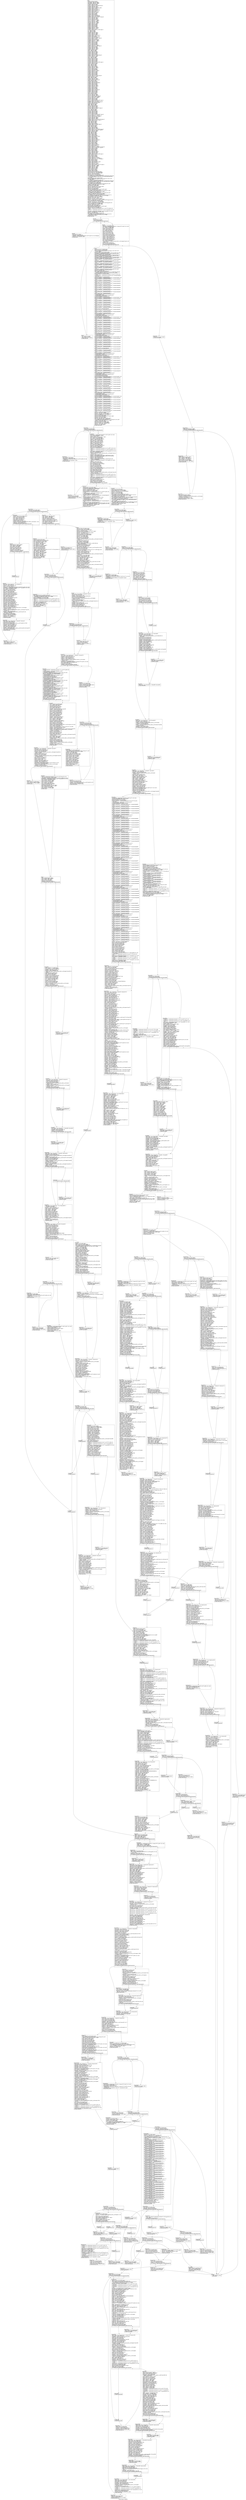 digraph "CFG for 'func_27' function" {
	label="CFG for 'func_27' function";

	Node0xa95d260 [shape=record,label="{entry:\l  %retval = alloca i64, align 8\l  %p_28.addr = alloca i32, align 4\l  %p_29.addr = alloca i32*, align 8\l  %p_30.addr = alloca i32*, align 8\l  %l_2462 = alloca i16, align 2\l  %l_2467 = alloca i32*, align 8\l  %l_2470 = alloca [5 x [2 x [2 x i8]]], align 16\l  %l_2485 = alloca i64*, align 8\l  %l_2486 = alloca i64*, align 8\l  %l_2487 = alloca [1 x %union.U0], align 1\l  %l_2488 = alloca i8*, align 8\l  %l_2493 = alloca [6 x i32], align 16\l  %l_2496 = alloca i64, align 8\l  %l_2497 = alloca [5 x i32], align 16\l  %l_2509 = alloca i8, align 1\l  %l_2514 = alloca i16****, align 8\l  %l_2516 = alloca i16, align 2\l  %l_2534 = alloca i16, align 2\l  %l_2544 = alloca i8, align 1\l  %l_2590 = alloca i64, align 8\l  %l_2627 = alloca [7 x i64], align 16\l  %l_2668 = alloca [6 x i32], align 16\l  %l_2684 = alloca [4 x [8 x [7 x i8***]]], align 16\l  %l_2721 = alloca i64*, align 8\l  %l_2720 = alloca i64**, align 8\l  %l_2751 = alloca i32, align 4\l  %l_2778 = alloca i8*****, align 8\l  %l_2777 = alloca i8******, align 8\l  %l_2797 = alloca i32**, align 8\l  %l_2796 = alloca i32***, align 8\l  %l_2795 = alloca i32****, align 8\l  %l_2860 = alloca i16**, align 8\l  %l_2863 = alloca i32, align 4\l  %l_2892 = alloca i64, align 8\l  %l_2903 = alloca i16, align 2\l  %l_2935 = alloca i64, align 8\l  %l_2954 = alloca i8*, align 8\l  %l_2985 = alloca i8****, align 8\l  %l_2986 = alloca i8****, align 8\l  %l_2989 = alloca i8, align 1\l  %l_3022 = alloca [4 x [5 x [2 x i32]]], align 16\l  %i = alloca i32, align 4\l  %j = alloca i32, align 4\l  %k = alloca i32, align 4\l  %l_2489 = alloca i32*, align 8\l  %l_2490 = alloca i32*, align 8\l  %l_2491 = alloca i32*, align 8\l  %l_2492 = alloca i32, align 4\l  %l_2494 = alloca [7 x i32*], align 16\l  %l_2495 = alloca i8, align 1\l  %l_2506 = alloca %union.U0, align 1\l  %l_2515 = alloca i32*, align 8\l  %l_2532 = alloca [7 x [9 x i8**]], align 16\l  %l_2579 = alloca i32, align 4\l  %l_2596 = alloca [5 x i16], align 2\l  %l_2609 = alloca i8*****, align 8\l  %l_2608 = alloca i8******, align 8\l  %l_2631 = alloca i32, align 4\l  %l_2636 = alloca i32, align 4\l  %l_2661 = alloca i64, align 8\l  %l_2719 = alloca i32, align 4\l  %l_2753 = alloca i64, align 8\l  %l_2844 = alloca i32****, align 8\l  %l_2907 = alloca [5 x [9 x i16]], align 16\l  %l_2970 = alloca i32, align 4\l  %l_2990 = alloca i64*, align 8\l  %l_3003 = alloca i16*, align 8\l  %l_3008 = alloca i32**, align 8\l  %l_3023 = alloca i32, align 4\l  %i100 = alloca i32, align 4\l  %j101 = alloca i32, align 4\l  %l_2525 = alloca i16, align 2\l  %l_2599 = alloca i32*, align 8\l  %l_2632 = alloca i32, align 4\l  %l_2633 = alloca i32, align 4\l  %l_2635 = alloca i32, align 4\l  %l_2651 = alloca [2 x [2 x i64*]], align 16\l  %l_2685 = alloca i8***, align 8\l  %l_2701 = alloca i16, align 2\l  %i157 = alloca i32, align 4\l  %j158 = alloca i32, align 4\l  %l_2533 = alloca i8**, align 8\l  %l_2535 = alloca i32, align 4\l  %l_2536 = alloca i32, align 4\l  %l_2542 = alloca i32, align 4\l  %l_2543 = alloca i16, align 2\l  %l_2539 = alloca [8 x [6 x [4 x i16]]], align 16\l  %l_2540 = alloca i32, align 4\l  %l_2541 = alloca i32, align 4\l  %i224 = alloca i32, align 4\l  %j225 = alloca i32, align 4\l  %k226 = alloca i32, align 4\l  %l_2561 = alloca i16, align 2\l  %l_2562 = alloca i32*, align 8\l  %l_2563 = alloca i32**, align 8\l  %l_2570 = alloca i8, align 1\l  %l_2572 = alloca i64, align 8\l  %l_2595 = alloca i64, align 8\l  %l_2610 = alloca i8******, align 8\l  %l_2625 = alloca i32, align 4\l  %l_2626 = alloca i32, align 4\l  %l_2665 = alloca i32, align 4\l  %l_2667 = alloca i32, align 4\l  %l_2699 = alloca i32, align 4\l  %l_2700 = alloca i32, align 4\l  %l_2600 = alloca [7 x [1 x i32*]], align 16\l  %l_2659 = alloca i8***, align 8\l  %i304 = alloca i32, align 4\l  %j305 = alloca i32, align 4\l  %l_2601 = alloca i32**, align 8\l  %l_2630 = alloca i16, align 2\l  %l_2634 = alloca [6 x i32], align 16\l  %i434 = alloca i32, align 4\l  %l_2646 = alloca i8, align 1\l  %l_2652 = alloca i32*, align 8\l  %l_2660 = alloca %union.U0, align 1\l  %l_2664 = alloca i32, align 4\l  %l_2666 = alloca i32, align 4\l  %l_2675 = alloca i32, align 4\l  %l_2686 = alloca i16*, align 8\l  %l_2687 = alloca i32**, align 8\l  %l_2690 = alloca i8, align 1\l  %l_2691 = alloca i32, align 4\l  %l_2692 = alloca i32, align 4\l  %l_2698 = alloca i32, align 4\l  %l_2693 = alloca [7 x i32], align 16\l  %l_2694 = alloca i32, align 4\l  %l_2695 = alloca i32, align 4\l  %l_2697 = alloca i32, align 4\l  %l_2702 = alloca i32, align 4\l  %i547 = alloca i32, align 4\l  %l_2709 = alloca i32, align 4\l  %l_2714 = alloca i16*, align 8\l  %l_2723 = alloca i64**, align 8\l  %l_2722 = alloca [9 x i64***], align 16\l  %l_2727 = alloca [3 x i64], align 16\l  %l_2749 = alloca i16*****, align 8\l  %l_2764 = alloca i32, align 4\l  %l_2765 = alloca i32, align 4\l  %l_2767 = alloca i32, align 4\l  %l_2771 = alloca [7 x [4 x [5 x i32]]], align 16\l  %l_2864 = alloca [9 x i8], align 1\l  %l_2866 = alloca [7 x [4 x [4 x i8]]], align 16\l  %l_2875 = alloca %union.U0, align 1\l  %l_2949 = alloca i64*, align 8\l  %i559 = alloca i32, align 4\l  %j560 = alloca i32, align 4\l  %k561 = alloca i32, align 4\l  %l_2743 = alloca i64*, align 8\l  %l_2746 = alloca i8*, align 8\l  %l_2745 = alloca i8**, align 8\l  %l_2744 = alloca [10 x [6 x i8***]], align 16\l  %l_2750 = alloca i32, align 4\l  %i711 = alloca i32, align 4\l  %j712 = alloca i32, align 4\l  %l_2763 = alloca i64, align 8\l  %l_2766 = alloca i32, align 4\l  %l_2768 = alloca i32, align 4\l  %l_2769 = alloca i32, align 4\l  %l_2770 = alloca i32, align 4\l  %l_2772 = alloca [7 x [10 x [3 x i32]]], align 16\l  %l_2779 = alloca i8*******, align 8\l  %l_2780 = alloca [6 x i8*******], align 16\l  %l_2791 = alloca [10 x i64], align 16\l  %l_2792 = alloca i64*, align 8\l  %l_2859 = alloca i16**, align 8\l  %l_2873 = alloca i32*, align 8\l  %l_2890 = alloca [5 x [4 x [4 x i32****]]], align 16\l  %l_2889 = alloca [3 x i32*****], align 16\l  %l_2936 = alloca i16, align 2\l  %i844 = alloca i32, align 4\l  %j845 = alloca i32, align 4\l  %k846 = alloca i32, align 4\l  %l_2804 = alloca i16, align 2\l  %l_2805 = alloca [7 x [6 x i32]], align 16\l  %l_2806 = alloca i32, align 4\l  %i879 = alloca i32, align 4\l  %j880 = alloca i32, align 4\l  %l_2821 = alloca i64, align 8\l  %l_2854 = alloca i32, align 4\l  %l_2862 = alloca i16**, align 8\l  %l_2865 = alloca [7 x [5 x [7 x i32*]]], align 16\l  %l_2874 = alloca [6 x %union.U0*], align 16\l  %l_2876 = alloca i16*, align 8\l  %l_2891 = alloca i64, align 8\l  %i938 = alloca i32, align 4\l  %j939 = alloca i32, align 4\l  %k940 = alloca i32, align 4\l  %l_2822 = alloca i8, align 1\l  %l_2841 = alloca i8, align 1\l  %l_2851 = alloca i32, align 4\l  %coerce = alloca %union.U0, align 1\l  %l_2898 = alloca i8, align 1\l  %l_2917 = alloca i32, align 4\l  %l_2937 = alloca i32, align 4\l  %l_2920 = alloca i32*, align 8\l  %l_2922 = alloca [4 x i32*], align 16\l  %l_2930 = alloca i32, align 4\l  %l_2938 = alloca i32*, align 8\l  %l_2939 = alloca i8, align 1\l  %i1222 = alloca i32, align 4\l  %l_2953 = alloca i8*, align 8\l  %l_2963 = alloca i32, align 4\l  %l_3011 = alloca [6 x i16], align 2\l  %i1578 = alloca i32, align 4\l  %l_3032 = alloca i8******, align 8\l  %l_3037 = alloca [3 x [5 x [9 x i8******]]], align 16\l  %l_3053 = alloca [2 x %union.U0*], align 16\l  %l_3074 = alloca i32, align 4\l  %i1636 = alloca i32, align 4\l  %j1637 = alloca i32, align 4\l  %k1638 = alloca i32, align 4\l  %l_3027 = alloca i16, align 2\l  %l_3077 = alloca i64***, align 8\l  %l_3084 = alloca i64, align 8\l  %l_3085 = alloca i32, align 4\l  %l_3089 = alloca [5 x [1 x [4 x i32]]], align 16\l  %i1653 = alloca i32, align 4\l  %j1654 = alloca i32, align 4\l  %k1655 = alloca i32, align 4\l  %l_3024 = alloca i32, align 4\l  %l_3030 = alloca i8*******, align 8\l  %l_3031 = alloca [6 x i8*******], align 16\l  %l_3038 = alloca [3 x [9 x i32*****]], align 16\l  %i1691 = alloca i32, align 4\l  %j1692 = alloca i32, align 4\l  %l_3040 = alloca i64, align 8\l  %l_3054 = alloca %union.U0*, align 8\l  %l_3064 = alloca i32, align 4\l  %l_3073 = alloca i16****, align 8\l  %l_3063 = alloca i16, align 2\l  %l_3078 = alloca [5 x [8 x [4 x i64***]]], align 16\l  %l_3079 = alloca i64****, align 8\l  %l_3080 = alloca i64****, align 8\l  %l_3086 = alloca i16*, align 8\l  %l_3087 = alloca i16*, align 8\l  %l_3088 = alloca i16*, align 8\l  %i1767 = alloca i32, align 4\l  %j1768 = alloca i32, align 4\l  %k1769 = alloca i32, align 4\l  %l_3096 = alloca i32, align 4\l  store i32 %p_28, i32* %p_28.addr, align 4\l  store i32* %p_29, i32** %p_29.addr, align 8\l  store i32* %p_30, i32** %p_30.addr, align 8\l  store i16 -7, i16* %l_2462, align 2\l  store i32* null, i32** %l_2467, align 8\l  %0 = bitcast [5 x [2 x [2 x i8]]]* %l_2470 to i8*\l  call void @llvm.memcpy.p0i8.p0i8.i64(i8* %0, i8* getelementptr inbounds ([5\l... x [2 x [2 x i8]]]* @func_27.l_2470, i32 0, i32 0, i32 0, i32 0), i64 20, i32\l... 16, i1 false)\l  store i64* @g_2447, i64** %l_2485, align 8\l  store i64* getelementptr inbounds ([5 x i64]* @g_68, i32 0, i64 3), i64**\l... %l_2486, align 8\l  %1 = bitcast [1 x %union.U0]* %l_2487 to i8*\l  call void @llvm.memcpy.p0i8.p0i8.i64(i8* %1, i8* getelementptr inbounds ([1\l... x %union.U0]* @func_27.l_2487, i32 0, i32 0, i32 0), i64 1, i32 1, i1 false)\l  store i8* @g_358, i8** %l_2488, align 8\l  %2 = bitcast [6 x i32]* %l_2493 to i8*\l  call void @llvm.memcpy.p0i8.p0i8.i64(i8* %2, i8* bitcast ([6 x i32]*\l... @func_27.l_2493 to i8*), i64 24, i32 16, i1 false)\l  store i64 8, i64* %l_2496, align 8\l  store i8 -38, i8* %l_2509, align 1\l  store i16**** @g_594, i16***** %l_2514, align 8\l  store i16 -16785, i16* %l_2516, align 2\l  store i16 0, i16* %l_2534, align 2\l  store i8 8, i8* %l_2544, align 1\l  store i64 -7464808030203730772, i64* %l_2590, align 8\l  %3 = bitcast [7 x i64]* %l_2627 to i8*\l  call void @llvm.memcpy.p0i8.p0i8.i64(i8* %3, i8* bitcast ([7 x i64]*\l... @func_27.l_2627 to i8*), i64 56, i32 16, i1 false)\l  %4 = bitcast [6 x i32]* %l_2668 to i8*\l  call void @llvm.memcpy.p0i8.p0i8.i64(i8* %4, i8* bitcast ([6 x i32]*\l... @func_27.l_2668 to i8*), i64 24, i32 16, i1 false)\l  %5 = bitcast [4 x [8 x [7 x i8***]]]* %l_2684 to i8*\l  call void @llvm.memcpy.p0i8.p0i8.i64(i8* %5, i8* bitcast ([4 x [8 x [7 x\l... i8***]]]* @func_27.l_2684 to i8*), i64 1792, i32 16, i1 false)\l  store i64* @g_477, i64** %l_2721, align 8\l  store i64** %l_2721, i64*** %l_2720, align 8\l  store i32 0, i32* %l_2751, align 4\l  store i8***** null, i8****** %l_2778, align 8\l  store i8****** %l_2778, i8******* %l_2777, align 8\l  store i32** getelementptr inbounds ([6 x [3 x [10 x i32*]]]* @g_2216, i32 0,\l... i64 2, i64 0, i64 6), i32*** %l_2797, align 8\l  store i32*** %l_2797, i32**** %l_2796, align 8\l  store i32**** %l_2796, i32***** %l_2795, align 8\l  store i16** getelementptr inbounds ([2 x [5 x [7 x i16*]]]* @g_393, i32 0,\l... i64 0, i64 4, i64 3), i16*** %l_2860, align 8\l  store i32 -1269330272, i32* %l_2863, align 4\l  store i64 2, i64* %l_2892, align 8\l  store i16 10952, i16* %l_2903, align 2\l  store i64 8530224474506708180, i64* %l_2935, align 8\l  store i8* null, i8** %l_2954, align 8\l  store i8**** null, i8***** %l_2985, align 8\l  %arrayidx = getelementptr inbounds [4 x [8 x [7 x i8***]]]* %l_2684, i32 0,\l... i64 0\l  %arrayidx1 = getelementptr inbounds [8 x [7 x i8***]]* %arrayidx, i32 0, i64\l... 0\l  %arrayidx2 = getelementptr inbounds [7 x i8***]* %arrayidx1, i32 0, i64 0\l  store i8**** %arrayidx2, i8***** %l_2986, align 8\l  store i8 3, i8* %l_2989, align 1\l  %6 = bitcast [4 x [5 x [2 x i32]]]* %l_3022 to i8*\l  call void @llvm.memcpy.p0i8.p0i8.i64(i8* %6, i8* bitcast ([4 x [5 x [2 x\l... i32]]]* @func_27.l_3022 to i8*), i64 160, i32 16, i1 false)\l  store i32 0, i32* %i, align 4\l  br label %for.cond\l}"];
	Node0xa95d260 -> Node0xa95d290;
	Node0xa95d290 [shape=record,label="{for.cond:                                         \l  %7 = load i32* %i, align 4\l  %cmp = icmp slt i32 %7, 5\l  br i1 %cmp, label %for.body, label %for.end\l|{<s0>T|<s1>F}}"];
	Node0xa95d290:s0 -> Node0xa95d2c0;
	Node0xa95d290:s1 -> Node0xa95d320;
	Node0xa95d2c0 [shape=record,label="{for.body:                                         \l  %8 = load i32* %i, align 4\l  %idxprom = sext i32 %8 to i64\l  %arrayidx3 = getelementptr inbounds [5 x i32]* %l_2497, i32 0, i64 %idxprom\l  store i32 -4, i32* %arrayidx3, align 4\l  br label %for.inc\l}"];
	Node0xa95d2c0 -> Node0xa95d2f0;
	Node0xa95d2f0 [shape=record,label="{for.inc:                                          \l  %9 = load i32* %i, align 4\l  %inc = add nsw i32 %9, 1\l  store i32 %inc, i32* %i, align 4\l  br label %for.cond\l}"];
	Node0xa95d2f0 -> Node0xa95d290;
	Node0xa95d320 [shape=record,label="{for.end:                                          \l  store i16 1, i16* %l_2462, align 2\l  %arrayidx4 = getelementptr inbounds [1 x %union.U0]* %l_2487, i32 0, i64 0\l  %10 = load i8** %l_2488, align 8\l  %11 = load i8** %l_2488, align 8\l  %cmp5 = icmp eq i8* %10, %11\l  %conv = zext i1 %cmp5 to i32\l  %12 = load i8** @g_281, align 8\l  %13 = load i8* %12, align 1\l  %conv6 = sext i8 %13 to i32\l  %xor = xor i32 %conv6, %conv\l  %conv7 = trunc i32 %xor to i8\l  store i8 %conv7, i8* %12, align 1\l  %conv8 = sext i8 %conv7 to i32\l  %14 = load i32* %p_28.addr, align 4\l  %cmp9 = icmp sgt i32 %conv8, %14\l  %conv10 = zext i1 %cmp9 to i32\l  %conv11 = sext i32 %conv10 to i64\l  %cmp12 = icmp ne i64 %conv11, 0\l  %conv13 = zext i1 %cmp12 to i32\l  %conv14 = trunc i32 %conv13 to i16\l  %15 = load i16** @g_232, align 8\l  %16 = load i16* %15, align 2\l  %call = call signext i16 @safe_mul_func_int16_t_s_s(i16 signext %conv14, i16\l... signext %16)\l  %conv15 = sext i16 %call to i32\l  %17 = load i32* %p_28.addr, align 4\l  %cmp16 = icmp sgt i32 %conv15, %17\l  br i1 %cmp16, label %if.then, label %if.else1918\l|{<s0>T|<s1>F}}"];
	Node0xa95d320:s0 -> Node0xa95d350;
	Node0xa95d320:s1 -> Node0xa960260;
	Node0xa95d350 [shape=record,label="{if.then:                                          \l  store i32* null, i32** %l_2489, align 8\l  store i32* null, i32** %l_2490, align 8\l  store i32* getelementptr inbounds ([5 x i32]* @g_12, i32 0, i64 3), i32**\l... %l_2491, align 8\l  store i32 -474532619, i32* %l_2492, align 4\l  %arrayinit.begin = getelementptr inbounds [7 x i32*]* %l_2494, i64 0, i64 0\l  %arrayidx18 = getelementptr inbounds [6 x i32]* %l_2493, i32 0, i64 3\l  store i32* %arrayidx18, i32** %arrayinit.begin\l  %arrayinit.element = getelementptr inbounds i32** %arrayinit.begin, i64 1\l  %arrayidx19 = getelementptr inbounds [6 x i32]* %l_2493, i32 0, i64 3\l  store i32* %arrayidx19, i32** %arrayinit.element\l  %arrayinit.element20 = getelementptr inbounds i32** %arrayinit.element, i64 1\l  %arrayidx21 = getelementptr inbounds [6 x i32]* %l_2493, i32 0, i64 3\l  store i32* %arrayidx21, i32** %arrayinit.element20\l  %arrayinit.element22 = getelementptr inbounds i32** %arrayinit.element20,\l... i64 1\l  %arrayidx23 = getelementptr inbounds [6 x i32]* %l_2493, i32 0, i64 3\l  store i32* %arrayidx23, i32** %arrayinit.element22\l  %arrayinit.element24 = getelementptr inbounds i32** %arrayinit.element22,\l... i64 1\l  %arrayidx25 = getelementptr inbounds [6 x i32]* %l_2493, i32 0, i64 3\l  store i32* %arrayidx25, i32** %arrayinit.element24\l  %arrayinit.element26 = getelementptr inbounds i32** %arrayinit.element24,\l... i64 1\l  %arrayidx27 = getelementptr inbounds [6 x i32]* %l_2493, i32 0, i64 3\l  store i32* %arrayidx27, i32** %arrayinit.element26\l  %arrayinit.element28 = getelementptr inbounds i32** %arrayinit.element26,\l... i64 1\l  %arrayidx29 = getelementptr inbounds [6 x i32]* %l_2493, i32 0, i64 3\l  store i32* %arrayidx29, i32** %arrayinit.element28\l  store i8 8, i8* %l_2495, align 1\l  %18 = bitcast %union.U0* %l_2506 to i8*\l  call void @llvm.memcpy.p0i8.p0i8.i64(i8* %18, i8* getelementptr inbounds\l... (%union.U0* @func_27.l_2506, i32 0, i32 0), i64 1, i32 1, i1 false)\l  store i32* @g_579, i32** %l_2515, align 8\l  %arrayinit.begin30 = getelementptr inbounds [7 x [9 x i8**]]* %l_2532, i64\l... 0, i64 0\l  %arrayinit.begin31 = getelementptr inbounds [9 x i8**]* %arrayinit.begin30,\l... i64 0, i64 0\l  store i8** %l_2488, i8*** %arrayinit.begin31\l  %arrayinit.element32 = getelementptr inbounds i8*** %arrayinit.begin31, i64 1\l  store i8** %l_2488, i8*** %arrayinit.element32\l  %arrayinit.element33 = getelementptr inbounds i8*** %arrayinit.element32,\l... i64 1\l  store i8** %l_2488, i8*** %arrayinit.element33\l  %arrayinit.element34 = getelementptr inbounds i8*** %arrayinit.element33,\l... i64 1\l  store i8** @g_779, i8*** %arrayinit.element34\l  %arrayinit.element35 = getelementptr inbounds i8*** %arrayinit.element34,\l... i64 1\l  store i8** %l_2488, i8*** %arrayinit.element35\l  %arrayinit.element36 = getelementptr inbounds i8*** %arrayinit.element35,\l... i64 1\l  store i8** %l_2488, i8*** %arrayinit.element36\l  %arrayinit.element37 = getelementptr inbounds i8*** %arrayinit.element36,\l... i64 1\l  store i8** %l_2488, i8*** %arrayinit.element37\l  %arrayinit.element38 = getelementptr inbounds i8*** %arrayinit.element37,\l... i64 1\l  store i8** @g_779, i8*** %arrayinit.element38\l  %arrayinit.element39 = getelementptr inbounds i8*** %arrayinit.element38,\l... i64 1\l  store i8** @g_779, i8*** %arrayinit.element39\l  %arrayinit.element40 = getelementptr inbounds [9 x i8**]*\l... %arrayinit.begin30, i64 1\l  %arrayinit.begin41 = getelementptr inbounds [9 x i8**]*\l... %arrayinit.element40, i64 0, i64 0\l  store i8** %l_2488, i8*** %arrayinit.begin41\l  %arrayinit.element42 = getelementptr inbounds i8*** %arrayinit.begin41, i64 1\l  store i8** %l_2488, i8*** %arrayinit.element42\l  %arrayinit.element43 = getelementptr inbounds i8*** %arrayinit.element42,\l... i64 1\l  store i8** %l_2488, i8*** %arrayinit.element43\l  %arrayinit.element44 = getelementptr inbounds i8*** %arrayinit.element43,\l... i64 1\l  store i8** %l_2488, i8*** %arrayinit.element44\l  %arrayinit.element45 = getelementptr inbounds i8*** %arrayinit.element44,\l... i64 1\l  store i8** @g_779, i8*** %arrayinit.element45\l  %arrayinit.element46 = getelementptr inbounds i8*** %arrayinit.element45,\l... i64 1\l  store i8** %l_2488, i8*** %arrayinit.element46\l  %arrayinit.element47 = getelementptr inbounds i8*** %arrayinit.element46,\l... i64 1\l  store i8** null, i8*** %arrayinit.element47\l  %arrayinit.element48 = getelementptr inbounds i8*** %arrayinit.element47,\l... i64 1\l  store i8** %l_2488, i8*** %arrayinit.element48\l  %arrayinit.element49 = getelementptr inbounds i8*** %arrayinit.element48,\l... i64 1\l  store i8** %l_2488, i8*** %arrayinit.element49\l  %arrayinit.element50 = getelementptr inbounds [9 x i8**]*\l... %arrayinit.element40, i64 1\l  %arrayinit.begin51 = getelementptr inbounds [9 x i8**]*\l... %arrayinit.element50, i64 0, i64 0\l  store i8** @g_779, i8*** %arrayinit.begin51\l  %arrayinit.element52 = getelementptr inbounds i8*** %arrayinit.begin51, i64 1\l  store i8** %l_2488, i8*** %arrayinit.element52\l  %arrayinit.element53 = getelementptr inbounds i8*** %arrayinit.element52,\l... i64 1\l  store i8** @g_779, i8*** %arrayinit.element53\l  %arrayinit.element54 = getelementptr inbounds i8*** %arrayinit.element53,\l... i64 1\l  store i8** %l_2488, i8*** %arrayinit.element54\l  %arrayinit.element55 = getelementptr inbounds i8*** %arrayinit.element54,\l... i64 1\l  store i8** %l_2488, i8*** %arrayinit.element55\l  %arrayinit.element56 = getelementptr inbounds i8*** %arrayinit.element55,\l... i64 1\l  store i8** @g_779, i8*** %arrayinit.element56\l  %arrayinit.element57 = getelementptr inbounds i8*** %arrayinit.element56,\l... i64 1\l  store i8** %l_2488, i8*** %arrayinit.element57\l  %arrayinit.element58 = getelementptr inbounds i8*** %arrayinit.element57,\l... i64 1\l  store i8** @g_779, i8*** %arrayinit.element58\l  %arrayinit.element59 = getelementptr inbounds i8*** %arrayinit.element58,\l... i64 1\l  store i8** @g_779, i8*** %arrayinit.element59\l  %arrayinit.element60 = getelementptr inbounds [9 x i8**]*\l... %arrayinit.element50, i64 1\l  %arrayinit.begin61 = getelementptr inbounds [9 x i8**]*\l... %arrayinit.element60, i64 0, i64 0\l  store i8** %l_2488, i8*** %arrayinit.begin61\l  %arrayinit.element62 = getelementptr inbounds i8*** %arrayinit.begin61, i64 1\l  store i8** %l_2488, i8*** %arrayinit.element62\l  %arrayinit.element63 = getelementptr inbounds i8*** %arrayinit.element62,\l... i64 1\l  store i8** @g_779, i8*** %arrayinit.element63\l  %arrayinit.element64 = getelementptr inbounds i8*** %arrayinit.element63,\l... i64 1\l  store i8** %l_2488, i8*** %arrayinit.element64\l  %arrayinit.element65 = getelementptr inbounds i8*** %arrayinit.element64,\l... i64 1\l  store i8** %l_2488, i8*** %arrayinit.element65\l  %arrayinit.element66 = getelementptr inbounds i8*** %arrayinit.element65,\l... i64 1\l  store i8** @g_779, i8*** %arrayinit.element66\l  %arrayinit.element67 = getelementptr inbounds i8*** %arrayinit.element66,\l... i64 1\l  store i8** null, i8*** %arrayinit.element67\l  %arrayinit.element68 = getelementptr inbounds i8*** %arrayinit.element67,\l... i64 1\l  store i8** %l_2488, i8*** %arrayinit.element68\l  %arrayinit.element69 = getelementptr inbounds i8*** %arrayinit.element68,\l... i64 1\l  store i8** %l_2488, i8*** %arrayinit.element69\l  %arrayinit.element70 = getelementptr inbounds [9 x i8**]*\l... %arrayinit.element60, i64 1\l  %arrayinit.begin71 = getelementptr inbounds [9 x i8**]*\l... %arrayinit.element70, i64 0, i64 0\l  store i8** @g_779, i8*** %arrayinit.begin71\l  %arrayinit.element72 = getelementptr inbounds i8*** %arrayinit.begin71, i64 1\l  store i8** @g_779, i8*** %arrayinit.element72\l  %arrayinit.element73 = getelementptr inbounds i8*** %arrayinit.element72,\l... i64 1\l  store i8** %l_2488, i8*** %arrayinit.element73\l  %arrayinit.element74 = getelementptr inbounds i8*** %arrayinit.element73,\l... i64 1\l  store i8** %l_2488, i8*** %arrayinit.element74\l  %arrayinit.element75 = getelementptr inbounds i8*** %arrayinit.element74,\l... i64 1\l  store i8** %l_2488, i8*** %arrayinit.element75\l  %arrayinit.element76 = getelementptr inbounds i8*** %arrayinit.element75,\l... i64 1\l  store i8** %l_2488, i8*** %arrayinit.element76\l  %arrayinit.element77 = getelementptr inbounds i8*** %arrayinit.element76,\l... i64 1\l  store i8** %l_2488, i8*** %arrayinit.element77\l  %arrayinit.element78 = getelementptr inbounds i8*** %arrayinit.element77,\l... i64 1\l  store i8** @g_779, i8*** %arrayinit.element78\l  %arrayinit.element79 = getelementptr inbounds i8*** %arrayinit.element78,\l... i64 1\l  store i8** @g_779, i8*** %arrayinit.element79\l  %arrayinit.element80 = getelementptr inbounds [9 x i8**]*\l... %arrayinit.element70, i64 1\l  %arrayinit.begin81 = getelementptr inbounds [9 x i8**]*\l... %arrayinit.element80, i64 0, i64 0\l  store i8** null, i8*** %arrayinit.begin81\l  %arrayinit.element82 = getelementptr inbounds i8*** %arrayinit.begin81, i64 1\l  store i8** %l_2488, i8*** %arrayinit.element82\l  %arrayinit.element83 = getelementptr inbounds i8*** %arrayinit.element82,\l... i64 1\l  store i8** %l_2488, i8*** %arrayinit.element83\l  %arrayinit.element84 = getelementptr inbounds i8*** %arrayinit.element83,\l... i64 1\l  store i8** @g_779, i8*** %arrayinit.element84\l  %arrayinit.element85 = getelementptr inbounds i8*** %arrayinit.element84,\l... i64 1\l  store i8** %l_2488, i8*** %arrayinit.element85\l  %arrayinit.element86 = getelementptr inbounds i8*** %arrayinit.element85,\l... i64 1\l  store i8** null, i8*** %arrayinit.element86\l  %arrayinit.element87 = getelementptr inbounds i8*** %arrayinit.element86,\l... i64 1\l  store i8** %l_2488, i8*** %arrayinit.element87\l  %arrayinit.element88 = getelementptr inbounds i8*** %arrayinit.element87,\l... i64 1\l  store i8** %l_2488, i8*** %arrayinit.element88\l  %arrayinit.element89 = getelementptr inbounds i8*** %arrayinit.element88,\l... i64 1\l  store i8** @g_779, i8*** %arrayinit.element89\l  %arrayinit.element90 = getelementptr inbounds [9 x i8**]*\l... %arrayinit.element80, i64 1\l  %arrayinit.begin91 = getelementptr inbounds [9 x i8**]*\l... %arrayinit.element90, i64 0, i64 0\l  store i8** %l_2488, i8*** %arrayinit.begin91\l  %arrayinit.element92 = getelementptr inbounds i8*** %arrayinit.begin91, i64 1\l  store i8** %l_2488, i8*** %arrayinit.element92\l  %arrayinit.element93 = getelementptr inbounds i8*** %arrayinit.element92,\l... i64 1\l  store i8** @g_779, i8*** %arrayinit.element93\l  %arrayinit.element94 = getelementptr inbounds i8*** %arrayinit.element93,\l... i64 1\l  store i8** %l_2488, i8*** %arrayinit.element94\l  %arrayinit.element95 = getelementptr inbounds i8*** %arrayinit.element94,\l... i64 1\l  store i8** %l_2488, i8*** %arrayinit.element95\l  %arrayinit.element96 = getelementptr inbounds i8*** %arrayinit.element95,\l... i64 1\l  store i8** %l_2488, i8*** %arrayinit.element96\l  %arrayinit.element97 = getelementptr inbounds i8*** %arrayinit.element96,\l... i64 1\l  store i8** %l_2488, i8*** %arrayinit.element97\l  %arrayinit.element98 = getelementptr inbounds i8*** %arrayinit.element97,\l... i64 1\l  store i8** @g_779, i8*** %arrayinit.element98\l  %arrayinit.element99 = getelementptr inbounds i8*** %arrayinit.element98,\l... i64 1\l  store i8** %l_2488, i8*** %arrayinit.element99\l  store i32 -1, i32* %l_2579, align 4\l  store i8***** null, i8****** %l_2609, align 8\l  store i8****** %l_2609, i8******* %l_2608, align 8\l  store i32 655933808, i32* %l_2631, align 4\l  store i32 -6, i32* %l_2636, align 4\l  store i64 -1820784113345525659, i64* %l_2661, align 8\l  store i32 5, i32* %l_2719, align 4\l  store i64 -3, i64* %l_2753, align 8\l  store i32**** @g_1809, i32***** %l_2844, align 8\l  %19 = bitcast [5 x [9 x i16]]* %l_2907 to i8*\l  call void @llvm.memcpy.p0i8.p0i8.i64(i8* %19, i8* bitcast ([5 x [9 x i16]]*\l... @func_27.l_2907 to i8*), i64 90, i32 16, i1 false)\l  store i32 0, i32* %l_2970, align 4\l  store i64* %l_2496, i64** %l_2990, align 8\l  store i16* %l_2534, i16** %l_3003, align 8\l  store i32** %l_2515, i32*** %l_3008, align 8\l  store i32 -1, i32* %l_3023, align 4\l  store i32 0, i32* %i100, align 4\l  br label %for.cond102\l}"];
	Node0xa95d350 -> Node0xa95d380;
	Node0xa95d380 [shape=record,label="{for.cond102:                                      \l  %20 = load i32* %i100, align 4\l  %cmp103 = icmp slt i32 %20, 5\l  br i1 %cmp103, label %for.body105, label %for.end110\l|{<s0>T|<s1>F}}"];
	Node0xa95d380:s0 -> Node0xa95d3b0;
	Node0xa95d380:s1 -> Node0xa95d410;
	Node0xa95d3b0 [shape=record,label="{for.body105:                                      \l  %21 = load i32* %i100, align 4\l  %idxprom106 = sext i32 %21 to i64\l  %arrayidx107 = getelementptr inbounds [5 x i16]* %l_2596, i32 0, i64\l... %idxprom106\l  store i16 11525, i16* %arrayidx107, align 2\l  br label %for.inc108\l}"];
	Node0xa95d3b0 -> Node0xa95d3e0;
	Node0xa95d3e0 [shape=record,label="{for.inc108:                                       \l  %22 = load i32* %i100, align 4\l  %inc109 = add nsw i32 %22, 1\l  store i32 %inc109, i32* %i100, align 4\l  br label %for.cond102\l}"];
	Node0xa95d3e0 -> Node0xa95d380;
	Node0xa95d410 [shape=record,label="{for.end110:                                       \l  %arrayidx111 = getelementptr inbounds [5 x i32]* %l_2497, i32 0, i64 2\l  %23 = load i32* %arrayidx111, align 4\l  %inc112 = add i32 %23, 1\l  store i32 %inc112, i32* %arrayidx111, align 4\l  %24 = load i32* %p_28.addr, align 4\l  %25 = load i32** %p_29.addr, align 8\l  %cmp113 = icmp ne i32* @g_1084, %25\l  %conv114 = zext i1 %cmp113 to i32\l  %26 = load i16***** %l_2514, align 8\l  %cmp115 = icmp ne i16**** %26, null\l  %conv116 = zext i1 %cmp115 to i32\l  %and = and i32 %conv114, %conv116\l  %cmp117 = icmp eq i32 0, %and\l  %conv118 = zext i1 %cmp117 to i32\l  %27 = load i32* %p_28.addr, align 4\l  %cmp119 = icmp sge i32 %conv118, %27\l  %conv120 = zext i1 %cmp119 to i32\l  %28 = load i32* %p_28.addr, align 4\l  %conv121 = trunc i32 %28 to i8\l  %arrayidx122 = getelementptr inbounds [5 x [2 x [2 x i8]]]* %l_2470, i32 0,\l... i64 3\l  %arrayidx123 = getelementptr inbounds [2 x [2 x i8]]* %arrayidx122, i32 0,\l... i64 1\l  %arrayidx124 = getelementptr inbounds [2 x i8]* %arrayidx123, i32 0, i64 1\l  %29 = load i8* %arrayidx124, align 1\l  %conv125 = zext i8 %29 to i32\l  %call126 = call signext i8 @safe_rshift_func_int8_t_s_s(i8 signext %conv121,\l... i32 %conv125)\l  %conv127 = sext i8 %call126 to i64\l  %call128 = call i64 @safe_div_func_int64_t_s_s(i64 %conv127, i64 1)\l  %call129 = call i64 @safe_div_func_int64_t_s_s(i64 218, i64 %call128)\l  %cmp130 = icmp ne i64 %call129, 255\l  %conv131 = zext i1 %cmp130 to i32\l  %conv132 = sext i32 %conv131 to i64\l  %call133 = call i64 @safe_sub_func_int64_t_s_s(i64 %conv132, i64\l... -1869017110360997697)\l  %30 = load i16* getelementptr inbounds ([1 x i16]* @g_882, i32 0, i64 0),\l... align 2\l  %conv134 = sext i16 %30 to i32\l  %31 = load i32** %l_2515, align 8\l  store i32 %conv134, i32* %31, align 4\l  %32 = load volatile i32* @g_2251, align 4\l  %or = or i32 %conv134, %32\l  %33 = load i16* %l_2516, align 2\l  %conv135 = zext i16 %33 to i32\l  %or136 = or i32 %conv135, 218\l  %34 = load i32* %p_28.addr, align 4\l  %call137 = call i32 @safe_mod_func_int32_t_s_s(i32 %or136, i32 %34)\l  %conv138 = trunc i32 %call137 to i8\l  %35 = load i8** @g_2252, align 8\l  store i8 %conv138, i8* %35, align 1\l  %36 = load i16* @g_885, align 2\l  %conv139 = trunc i16 %36 to i8\l  %call140 = call zeroext i8 @safe_add_func_uint8_t_u_u(i8 zeroext %conv138,\l... i8 zeroext %conv139)\l  %conv141 = zext i8 %call140 to i32\l  %arrayidx142 = getelementptr inbounds [5 x [2 x [2 x i8]]]* %l_2470, i32 0,\l... i64 4\l  %arrayidx143 = getelementptr inbounds [2 x [2 x i8]]* %arrayidx142, i32 0,\l... i64 1\l  %arrayidx144 = getelementptr inbounds [2 x i8]* %arrayidx143, i32 0, i64 1\l  %37 = load i8* %arrayidx144, align 1\l  %conv145 = zext i8 %37 to i32\l  %xor146 = xor i32 %conv141, %conv145\l  %38 = load i32** %l_2491, align 8\l  store i32 %xor146, i32* %38, align 4\l  store i32 %xor146, i32* %p_28.addr, align 4\l  %tobool = icmp ne i32 %xor146, 0\l  br i1 %tobool, label %if.then147, label %if.else558\l|{<s0>T|<s1>F}}"];
	Node0xa95d410:s0 -> Node0xa95d440;
	Node0xa95d410:s1 -> Node0xa95e010;
	Node0xa95d440 [shape=record,label="{if.then147:                                       \l  store i16 25198, i16* %l_2525, align 2\l  %arrayidx148 = getelementptr inbounds [6 x i32]* %l_2493, i32 0, i64 3\l  store i32* %arrayidx148, i32** %l_2599, align 8\l  store i32 -10, i32* %l_2632, align 4\l  store i32 -771293245, i32* %l_2633, align 4\l  store i32 69099587, i32* %l_2635, align 4\l  %arrayinit.begin149 = getelementptr inbounds [2 x [2 x i64*]]* %l_2651, i64\l... 0, i64 0\l  %arrayinit.begin150 = getelementptr inbounds [2 x i64*]*\l... %arrayinit.begin149, i64 0, i64 0\l  store i64* %l_2496, i64** %arrayinit.begin150\l  %arrayinit.element151 = getelementptr inbounds i64** %arrayinit.begin150,\l... i64 1\l  store i64* %l_2496, i64** %arrayinit.element151\l  %arrayinit.element152 = getelementptr inbounds [2 x i64*]*\l... %arrayinit.begin149, i64 1\l  %arrayinit.begin153 = getelementptr inbounds [2 x i64*]*\l... %arrayinit.element152, i64 0, i64 0\l  store i64* %l_2496, i64** %arrayinit.begin153\l  %arrayinit.element154 = getelementptr inbounds i64** %arrayinit.begin153,\l... i64 1\l  store i64* %l_2496, i64** %arrayinit.element154\l  %arrayidx155 = getelementptr inbounds [7 x [9 x i8**]]* %l_2532, i32 0, i64 2\l  %arrayidx156 = getelementptr inbounds [9 x i8**]* %arrayidx155, i32 0, i64 7\l  store i8*** %arrayidx156, i8**** %l_2685, align 8\l  store i16 29585, i16* %l_2701, align 2\l  store i32 0, i32* %l_2492, align 4\l  br label %for.cond159\l}"];
	Node0xa95d440 -> Node0xa95d470;
	Node0xa95d470 [shape=record,label="{for.cond159:                                      \l  %39 = load i32* %l_2492, align 4\l  %cmp160 = icmp sle i32 %39, -14\l  br i1 %cmp160, label %for.body162, label %for.end210\l|{<s0>T|<s1>F}}"];
	Node0xa95d470:s0 -> Node0xa95d4a0;
	Node0xa95d470:s1 -> Node0xa95d5c0;
	Node0xa95d4a0 [shape=record,label="{for.body162:                                      \l  store i8** @g_779, i8*** %l_2533, align 8\l  store i32 -7, i32* %l_2535, align 4\l  %40 = load i32** @g_795, align 8\l  %41 = load i32* %40, align 4\l  %42 = load i32** %l_2491, align 8\l  %43 = load i32* %42, align 4\l  %and163 = and i32 %43, %41\l  store i32 %and163, i32* %42, align 4\l  %call164 = call zeroext i8 @safe_rshift_func_uint8_t_u_s(i8 zeroext 1, i32 0)\l  %conv165 = zext i8 %call164 to i32\l  %tobool166 = icmp ne i32 %conv165, 0\l  br i1 %tobool166, label %land.rhs, label %land.end201\l|{<s0>T|<s1>F}}"];
	Node0xa95d4a0:s0 -> Node0xa95d4d0;
	Node0xa95d4a0:s1 -> Node0xa95d560;
	Node0xa95d4d0 [shape=record,label="{land.rhs:                                         \l  %44 = load i16**** @g_263, align 8\l  %45 = load i16*** %44, align 8\l  %46 = load i16** %45, align 8\l  %47 = load i16* %46, align 2\l  %conv167 = sext i16 %47 to i32\l  %48 = load i16** @g_232, align 8\l  %49 = load i16* %48, align 2\l  %conv168 = sext i16 %49 to i32\l  %or169 = or i32 %conv167, %conv168\l  %tobool170 = icmp ne i32 %or169, 0\l  br i1 %tobool170, label %land.rhs171, label %land.end\l|{<s0>T|<s1>F}}"];
	Node0xa95d4d0:s0 -> Node0xa95d500;
	Node0xa95d4d0:s1 -> Node0xa95d530;
	Node0xa95d500 [shape=record,label="{land.rhs171:                                      \l  br label %land.end\l}"];
	Node0xa95d500 -> Node0xa95d530;
	Node0xa95d530 [shape=record,label="{land.end:                                         \l  %50 = phi i1 [ false, %land.rhs ], [ true, %land.rhs171 ]\l  %land.ext = zext i1 %50 to i32\l  %conv172 = sext i32 %land.ext to i64\l  %xor173 = xor i64 0, %conv172\l  %arrayidx174 = getelementptr inbounds [7 x [9 x i8**]]* %l_2532, i32 0, i64 2\l  %arrayidx175 = getelementptr inbounds [9 x i8**]* %arrayidx174, i32 0, i64 7\l  %51 = load i8*** %arrayidx175, align 8\l  %52 = load i8*** %l_2533, align 8\l  %cmp176 = icmp ne i8** %51, %52\l  %conv177 = zext i1 %cmp176 to i32\l  %53 = load i16* %l_2534, align 2\l  %conv178 = zext i16 %53 to i32\l  %xor179 = xor i32 %conv178, %conv177\l  %conv180 = trunc i32 %xor179 to i16\l  store i16 %conv180, i16* %l_2534, align 2\l  %conv181 = zext i16 %conv180 to i32\l  %54 = load i8** @g_779, align 8\l  %55 = load i8* %54, align 1\l  %conv182 = sext i8 %55 to i32\l  %xor183 = xor i32 %conv181, %conv182\l  %neg = xor i32 %xor183, -1\l  %conv184 = trunc i32 %neg to i8\l  %56 = load i8** @g_2252, align 8\l  store i8 %conv184, i8* %56, align 1\l  %conv185 = zext i8 %conv184 to i32\l  %57 = load i32* %p_28.addr, align 4\l  %cmp186 = icmp eq i32 %conv185, %57\l  %conv187 = zext i1 %cmp186 to i32\l  %conv188 = sext i32 %conv187 to i64\l  %cmp189 = icmp ne i64 %xor173, %conv188\l  %conv190 = zext i1 %cmp189 to i32\l  %conv191 = trunc i32 %conv190 to i16\l  %58 = load i32* %p_28.addr, align 4\l  %call192 = call signext i16 @safe_lshift_func_int16_t_s_s(i16 signext\l... %conv191, i32 %58)\l  %conv193 = trunc i16 %call192 to i8\l  %call194 = call zeroext i8 @safe_div_func_uint8_t_u_u(i8 zeroext %conv193,\l... i8 zeroext -56)\l  %conv195 = zext i8 %call194 to i64\l  %call196 = call i64 @safe_add_func_int64_t_s_s(i64 %conv195, i64\l... 2402803517773867252)\l  %59 = load i64** %l_2486, align 8\l  store i64 %call196, i64* %59, align 8\l  %cmp197 = icmp ugt i64 %call196, -8\l  %conv198 = zext i1 %cmp197 to i32\l  %or199 = or i32 1, %conv198\l  %tobool200 = icmp ne i32 %or199, 0\l  br label %land.end201\l}"];
	Node0xa95d530 -> Node0xa95d560;
	Node0xa95d560 [shape=record,label="{land.end201:                                      \l  %60 = phi i1 [ false, %for.body162 ], [ %tobool200, %land.end ]\l  %land.ext202 = zext i1 %60 to i32\l  %61 = load i32* %l_2535, align 4\l  %call203 = call i32 @safe_div_func_int32_t_s_s(i32 %and163, i32 %61)\l  %62 = load i32* %l_2535, align 4\l  %cmp204 = icmp slt i32 %call203, %62\l  %conv205 = zext i1 %cmp204 to i32\l  %conv206 = sext i32 %conv205 to i64\l  %63 = load i32* %p_28.addr, align 4\l  %conv207 = sext i32 %63 to i64\l  %call208 = call i64 @safe_sub_func_int64_t_s_s(i64 %conv206, i64 %conv207)\l  %64 = load i32* %l_2535, align 4\l  store i32 %64, i32* %l_2535, align 4\l  br label %for.inc209\l}"];
	Node0xa95d560 -> Node0xa95d590;
	Node0xa95d590 [shape=record,label="{for.inc209:                                       \l  %65 = load i32* %l_2492, align 4\l  %dec = add nsw i32 %65, -1\l  store i32 %dec, i32* %l_2492, align 4\l  br label %for.cond159\l}"];
	Node0xa95d590 -> Node0xa95d470;
	Node0xa95d5c0 [shape=record,label="{for.end210:                                       \l  %66 = load i32**** @g_1564, align 8\l  %67 = load i32*** %66, align 8\l  %68 = load i32** %67, align 8\l  %69 = load volatile i32* %68, align 4\l  %conv211 = sext i32 %69 to i64\l  %xor212 = xor i64 %conv211, 3198434166\l  %conv213 = trunc i64 %xor212 to i32\l  store volatile i32 %conv213, i32* %68, align 4\l  %70 = load i32** %p_30.addr, align 8\l  %71 = load i32* %70, align 4\l  %tobool214 = icmp ne i32 %71, 0\l  br i1 %tobool214, label %if.then215, label %if.else\l|{<s0>T|<s1>F}}"];
	Node0xa95d5c0:s0 -> Node0xa95d5f0;
	Node0xa95d5c0:s1 -> Node0xa95d6e0;
	Node0xa95d5f0 [shape=record,label="{if.then215:                                       \l  store i32 -9, i32* %l_2536, align 4\l  store i32 2067989126, i32* %l_2542, align 4\l  store i16 -21081, i16* %l_2543, align 2\l  %72 = load volatile i32** @g_97, align 8\l  %73 = load i32* %72, align 4\l  %74 = load i32**** @g_1564, align 8\l  %75 = load i32*** %74, align 8\l  %76 = load i32** %75, align 8\l  store volatile i32 %73, i32* %76, align 4\l  %77 = load i32* %p_28.addr, align 4\l  %78 = load i32* %l_2536, align 4\l  %conv216 = trunc i32 %78 to i16\l  %79 = load i32* %p_28.addr, align 4\l  %conv217 = sext i32 %79 to i64\l  %call218 = call i32* @func_47(i8 zeroext 110, i32 %77, i32* %p_28.addr, i16\l... signext %conv216, i64 %conv217)\l  %80 = load i32**** @g_1576, align 8\l  %81 = load i32*** %80, align 8\l  store i32* %call218, i32** %81, align 8\l  %82 = load i32**** @g_1564, align 8\l  %83 = load i32*** %82, align 8\l  %84 = load i32** %83, align 8\l  %85 = load i32**** @g_1564, align 8\l  %86 = load i32*** %85, align 8\l  store i32* %84, i32** %86, align 8\l  store i16 13, i16* @g_880, align 2\l  br label %for.cond219\l}"];
	Node0xa95d5f0 -> Node0xa95d620;
	Node0xa95d620 [shape=record,label="{for.cond219:                                      \l  %87 = load i16* @g_880, align 2\l  %conv220 = sext i16 %87 to i32\l  %cmp221 = icmp sgt i32 %conv220, 11\l  br i1 %cmp221, label %for.body223, label %for.end233\l|{<s0>T|<s1>F}}"];
	Node0xa95d620:s0 -> Node0xa95d650;
	Node0xa95d620:s1 -> Node0xa95d6b0;
	Node0xa95d650 [shape=record,label="{for.body223:                                      \l  %88 = bitcast [8 x [6 x [4 x i16]]]* %l_2539 to i8*\l  call void @llvm.memcpy.p0i8.p0i8.i64(i8* %88, i8* bitcast ([8 x [6 x [4 x\l... i16]]]* @func_27.l_2539 to i8*), i64 384, i32 16, i1 false)\l  store i32 1632284382, i32* %l_2540, align 4\l  store i32 -1240543842, i32* %l_2541, align 4\l  %arrayidx227 = getelementptr inbounds [8 x [6 x [4 x i16]]]* %l_2539, i32 0,\l... i64 2\l  %arrayidx228 = getelementptr inbounds [6 x [4 x i16]]* %arrayidx227, i32 0,\l... i64 3\l  %arrayidx229 = getelementptr inbounds [4 x i16]* %arrayidx228, i32 0, i64 3\l  %89 = load i16* %arrayidx229, align 2\l  %conv230 = zext i16 %89 to i32\l  store i32 %conv230, i32* %l_2540, align 4\l  %90 = load i32*** @g_1577, align 8\l  %91 = load i32** %90, align 8\l  store i32 %conv230, i32* %91, align 4\l  br label %for.end233\l}"];
	Node0xa95d650 -> Node0xa95d6b0;
	Node0xa95d680 [shape=record,label="{for.inc231:                                       \l  %92 = load i16* @g_880, align 2\l  %dec232 = add i16 %92, -1\l  store i16 %dec232, i16* @g_880, align 2\l  br label %for.cond219\l}"];
	Node0xa95d680 -> Node0xa95d620;
	Node0xa95d6b0 [shape=record,label="{for.end233:                                       \l  br label %if.end557\l}"];
	Node0xa95d6b0 -> Node0xa95dfe0;
	Node0xa95d6e0 [shape=record,label="{if.else:                                          \l  store i16 -7260, i16* %l_2561, align 2\l  store i32* null, i32** %l_2562, align 8\l  store i32** %l_2562, i32*** %l_2563, align 8\l  store i8 -1, i8* %l_2570, align 1\l  store i64 -5471281517012554503, i64* %l_2572, align 8\l  store i64 -4, i64* %l_2595, align 8\l  store i8****** %l_2609, i8******* %l_2610, align 8\l  store i32 -1, i32* %l_2625, align 4\l  store i32 413824971, i32* %l_2626, align 4\l  store i32 401177594, i32* %l_2665, align 4\l  store i32 8, i32* %l_2667, align 4\l  store i32 -4, i32* %l_2699, align 4\l  store i32 -1, i32* %l_2700, align 4\l  %93 = load i32* %p_28.addr, align 4\l  %conv234 = trunc i32 %93 to i8\l  %call235 = call zeroext i8 @safe_div_func_uint8_t_u_u(i8 zeroext %conv234,\l... i8 zeroext -1)\l  %conv236 = zext i8 %call235 to i32\l  %94 = load i32** %l_2562, align 8\l  %95 = load i32*** %l_2563, align 8\l  store i32* %94, i32** %95, align 8\l  %call237 = call i64 @safe_div_func_int64_t_s_s(i64 25198, i64\l... 3270834886535930704)\l  %xor238 = xor i64 2232004864, %call237\l  %conv239 = trunc i64 %xor238 to i32\l  %96 = load i32** %p_30.addr, align 8\l  %97 = load i32* %96, align 4\l  %call240 = call i32 @safe_add_func_uint32_t_u_u(i32 %conv239, i32 %97)\l  %98 = load i8* %l_2570, align 1\l  %conv241 = sext i8 %98 to i32\l  %99 = load i32* getelementptr inbounds ([4 x [3 x [7 x i32]]]* @g_8, i32 0,\l... i64 0, i64 1, i64 3), align 4\l  %cmp242 = icmp sgt i32 %conv241, %99\l  %conv243 = zext i1 %cmp242 to i32\l  %xor244 = xor i32 %conv243, 25198\l  %conv245 = trunc i32 %xor244 to i8\l  %call246 = call zeroext i8 @safe_mul_func_uint8_t_u_u(i8 zeroext %conv245,\l... i8 zeroext 4)\l  %100 = load i32** %p_29.addr, align 8\l  %cmp247 = icmp eq i32* %94, %100\l  %conv248 = zext i1 %cmp247 to i32\l  %101 = load volatile i32***** @g_1563, align 8\l  %102 = load i32**** %101, align 8\l  %103 = load i32*** %102, align 8\l  %104 = load i32** %103, align 8\l  %105 = load volatile i32* %104, align 4\l  %106 = load i32* @g_2571, align 4\l  %call249 = call i32 @safe_mod_func_int32_t_s_s(i32 %105, i32 %106)\l  %conv250 = trunc i32 %call249 to i8\l  %107 = load i32* %p_28.addr, align 4\l  %conv251 = trunc i32 %107 to i8\l  %call252 = call zeroext i8 @safe_add_func_uint8_t_u_u(i8 zeroext %conv250,\l... i8 zeroext %conv251)\l  %108 = load i32* %p_28.addr, align 4\l  %conv253 = sext i32 %108 to i64\l  %cmp254 = icmp eq i64 8, %conv253\l  br i1 %cmp254, label %lor.end, label %lor.rhs\l|{<s0>T|<s1>F}}"];
	Node0xa95d6e0:s0 -> Node0xa95d740;
	Node0xa95d6e0:s1 -> Node0xa95d710;
	Node0xa95d710 [shape=record,label="{lor.rhs:                                          \l  %109 = load i32* %p_28.addr, align 4\l  %tobool256 = icmp ne i32 %109, 0\l  br label %lor.end\l}"];
	Node0xa95d710 -> Node0xa95d740;
	Node0xa95d740 [shape=record,label="{lor.end:                                          \l  %110 = phi i1 [ true, %if.else ], [ %tobool256, %lor.rhs ]\l  %lor.ext = zext i1 %110 to i32\l  %conv257 = sext i32 %lor.ext to i64\l  %xor258 = xor i64 %conv257, -2179551429416610871\l  %conv259 = trunc i64 %xor258 to i16\l  %111 = load i32* %p_28.addr, align 4\l  %call260 = call signext i16 @safe_rshift_func_int16_t_s_s(i16 signext\l... %conv259, i32 %111)\l  %conv261 = trunc i16 %call260 to i8\l  %112 = load i8* %l_2570, align 1\l  %call262 = call signext i8 @safe_add_func_int8_t_s_s(i8 signext %conv261, i8\l... signext %112)\l  %conv263 = sext i8 %call262 to i32\l  %cmp264 = icmp sle i32 %conv236, %conv263\l  %conv265 = zext i1 %cmp264 to i32\l  %conv266 = sext i32 %conv265 to i64\l  %113 = load i64* %l_2572, align 8\l  %cmp267 = icmp ule i64 %conv266, %113\l  br i1 %cmp267, label %land.lhs.true, label %lor.rhs270\l|{<s0>T|<s1>F}}"];
	Node0xa95d740:s0 -> Node0xa95d770;
	Node0xa95d740:s1 -> Node0xa95d7a0;
	Node0xa95d770 [shape=record,label="{land.lhs.true:                                    \l  %114 = load i32* %p_28.addr, align 4\l  %tobool269 = icmp ne i32 %114, 0\l  br i1 %tobool269, label %lor.end273, label %lor.rhs270\l|{<s0>T|<s1>F}}"];
	Node0xa95d770:s0 -> Node0xa95d7d0;
	Node0xa95d770:s1 -> Node0xa95d7a0;
	Node0xa95d7a0 [shape=record,label="{lor.rhs270:                                       \l  %115 = load i8** @g_2252, align 8\l  %116 = load i8* %115, align 1\l  %conv271 = zext i8 %116 to i32\l  %tobool272 = icmp ne i32 %conv271, 0\l  br label %lor.end273\l}"];
	Node0xa95d7a0 -> Node0xa95d7d0;
	Node0xa95d7d0 [shape=record,label="{lor.end273:                                       \l  %117 = phi i1 [ true, %land.lhs.true ], [ %tobool272, %lor.rhs270 ]\l  %lor.ext274 = zext i1 %117 to i32\l  %conv275 = sext i32 %lor.ext274 to i64\l  %cmp276 = icmp ult i64 %conv275, 1\l  %conv277 = zext i1 %cmp276 to i32\l  %conv278 = trunc i32 %conv277 to i16\l  %call279 = call zeroext i16 @safe_rshift_func_uint16_t_u_s(i16 zeroext\l... %conv278, i32 9)\l  %conv280 = zext i16 %call279 to i32\l  %arrayidx281 = getelementptr inbounds [1 x %union.U0]* %l_2487, i32 0, i64 0\l  %f0 = bitcast %union.U0* %arrayidx281 to i8*\l  %118 = load i8* %f0, align 1\l  %conv282 = zext i8 %118 to i32\l  %cmp283 = icmp slt i32 %conv280, %conv282\l  br i1 %cmp283, label %if.then285, label %if.else541\l|{<s0>T|<s1>F}}"];
	Node0xa95d7d0:s0 -> Node0xa95d800;
	Node0xa95d7d0:s1 -> Node0xa95dec0;
	Node0xa95d800 [shape=record,label="{if.then285:                                       \l  %arrayinit.begin286 = getelementptr inbounds [7 x [1 x i32*]]* %l_2600, i64\l... 0, i64 0\l  %arrayinit.begin287 = getelementptr inbounds [1 x i32*]*\l... %arrayinit.begin286, i64 0, i64 0\l  %arrayidx288 = getelementptr inbounds [6 x i32]* %l_2493, i32 0, i64 3\l  store i32* %arrayidx288, i32** %arrayinit.begin287\l  %arrayinit.element289 = getelementptr inbounds [1 x i32*]*\l... %arrayinit.begin286, i64 1\l  %arrayinit.begin290 = getelementptr inbounds [1 x i32*]*\l... %arrayinit.element289, i64 0, i64 0\l  store i32* null, i32** %arrayinit.begin290\l  %arrayinit.element291 = getelementptr inbounds [1 x i32*]*\l... %arrayinit.element289, i64 1\l  %arrayinit.begin292 = getelementptr inbounds [1 x i32*]*\l... %arrayinit.element291, i64 0, i64 0\l  %arrayidx293 = getelementptr inbounds [6 x i32]* %l_2493, i32 0, i64 3\l  store i32* %arrayidx293, i32** %arrayinit.begin292\l  %arrayinit.element294 = getelementptr inbounds [1 x i32*]*\l... %arrayinit.element291, i64 1\l  %arrayinit.begin295 = getelementptr inbounds [1 x i32*]*\l... %arrayinit.element294, i64 0, i64 0\l  store i32* null, i32** %arrayinit.begin295\l  %arrayinit.element296 = getelementptr inbounds [1 x i32*]*\l... %arrayinit.element294, i64 1\l  %arrayinit.begin297 = getelementptr inbounds [1 x i32*]*\l... %arrayinit.element296, i64 0, i64 0\l  %arrayidx298 = getelementptr inbounds [6 x i32]* %l_2493, i32 0, i64 3\l  store i32* %arrayidx298, i32** %arrayinit.begin297\l  %arrayinit.element299 = getelementptr inbounds [1 x i32*]*\l... %arrayinit.element296, i64 1\l  %arrayinit.begin300 = getelementptr inbounds [1 x i32*]*\l... %arrayinit.element299, i64 0, i64 0\l  store i32* null, i32** %arrayinit.begin300\l  %arrayinit.element301 = getelementptr inbounds [1 x i32*]*\l... %arrayinit.element299, i64 1\l  %arrayinit.begin302 = getelementptr inbounds [1 x i32*]*\l... %arrayinit.element301, i64 0, i64 0\l  %arrayidx303 = getelementptr inbounds [6 x i32]* %l_2493, i32 0, i64 3\l  store i32* %arrayidx303, i32** %arrayinit.begin302\l  store i8*** null, i8**** %l_2659, align 8\l  %119 = load i32* %l_2579, align 4\l  %tobool306 = icmp ne i32 %119, 0\l  br i1 %tobool306, label %lor.end337, label %lor.rhs307\l|{<s0>T|<s1>F}}"];
	Node0xa95d800:s0 -> Node0xa95d860;
	Node0xa95d800:s1 -> Node0xa95d830;
	Node0xa95d830 [shape=record,label="{lor.rhs307:                                       \l  %120 = load i32* %p_28.addr, align 4\l  %121 = load i8** @g_2252, align 8\l  %122 = load i8* %121, align 1\l  %conv308 = zext i8 %122 to i32\l  %123 = load i8** @g_2252, align 8\l  %124 = load i8* %123, align 1\l  %conv309 = zext i8 %124 to i32\l  %cmp310 = icmp sge i32 %conv308, %conv309\l  %conv311 = zext i1 %cmp310 to i32\l  %125 = load i32* %p_28.addr, align 4\l  %conv312 = trunc i32 %125 to i8\l  %126 = load i32* %p_28.addr, align 4\l  %127 = load i64* %l_2590, align 8\l  %cmp313 = icmp eq i64 %127, 1931\l  %conv314 = zext i1 %cmp313 to i32\l  %128 = load i8** @g_2252, align 8\l  %129 = load i8* %128, align 1\l  %conv315 = zext i8 %129 to i64\l  %cmp316 = icmp eq i64 124, %conv315\l  %conv317 = zext i1 %cmp316 to i32\l  %130 = load i32**** @g_1564, align 8\l  %131 = load i32*** %130, align 8\l  %132 = load i32** %131, align 8\l  %133 = load volatile i32* %132, align 4\l  %cmp318 = icmp sgt i32 %conv317, %133\l  %conv319 = zext i1 %cmp318 to i32\l  %134 = load i32** %l_2515, align 8\l  store i32 %conv319, i32* %134, align 4\l  %135 = load i32* %p_28.addr, align 4\l  %call320 = call i32 @safe_mod_func_uint32_t_u_u(i32 %conv319, i32 %135)\l  %136 = load i32** %p_30.addr, align 8\l  %137 = load i32* %136, align 4\l  %call321 = call i32 @safe_sub_func_int32_t_s_s(i32 %137, i32 25198)\l  %cmp322 = icmp sge i32 %conv314, %call321\l  %conv323 = zext i1 %cmp322 to i32\l  %call324 = call i32 @safe_sub_func_uint32_t_u_u(i32 %126, i32 %conv323)\l  %call325 = call zeroext i8 @safe_lshift_func_uint8_t_u_s(i8 zeroext\l... %conv312, i32 %call324)\l  %conv326 = zext i8 %call325 to i64\l  %or327 = or i64 %conv326, -6\l  %conv328 = trunc i64 %or327 to i8\l  %138 = load i8** @g_2252, align 8\l  %139 = load i8* %138, align 1\l  %call329 = call zeroext i8 @safe_sub_func_uint8_t_u_u(i8 zeroext %conv328,\l... i8 zeroext %139)\l  %140 = load i8*** @g_778, align 8\l  %141 = load i8** %140, align 8\l  %142 = load i8* %141, align 1\l  %call330 = call zeroext i8 @safe_mul_func_uint8_t_u_u(i8 zeroext %call329,\l... i8 zeroext %142)\l  %conv331 = zext i8 %call330 to i32\l  %143 = load i32* %p_28.addr, align 4\l  %and332 = and i32 %conv331, %143\l  %conv333 = trunc i32 %and332 to i8\l  %call334 = call zeroext i8 @safe_rshift_func_uint8_t_u_u(i8 zeroext\l... %conv333, i32 6)\l  %conv335 = zext i8 %call334 to i32\l  %tobool336 = icmp ne i32 %conv335, 0\l  br label %lor.end337\l}"];
	Node0xa95d830 -> Node0xa95d860;
	Node0xa95d860 [shape=record,label="{lor.end337:                                       \l  %144 = phi i1 [ true, %if.then285 ], [ %tobool336, %lor.rhs307 ]\l  %lor.ext338 = zext i1 %144 to i32\l  %conv339 = trunc i32 %lor.ext338 to i8\l  %145 = load i32* %p_28.addr, align 4\l  %conv340 = trunc i32 %145 to i8\l  %call341 = call signext i8 @safe_div_func_int8_t_s_s(i8 signext %conv339, i8\l... signext %conv340)\l  %conv342 = sext i8 %call341 to i16\l  %146 = load i64* %l_2572, align 8\l  %conv343 = trunc i64 %146 to i16\l  %call344 = call signext i16 @safe_mul_func_int16_t_s_s(i16 signext %conv342,\l... i16 signext %conv343)\l  %147 = load i32** %l_2491, align 8\l  store i32 6, i32* %147, align 4\l  %148 = load i64* %l_2595, align 8\l  %or345 = or i64 6, %148\l  %149 = load i64* %l_2572, align 8\l  %cmp346 = icmp ule i64 %or345, %149\l  %conv347 = zext i1 %cmp346 to i32\l  %conv348 = trunc i32 %conv347 to i16\l  %arrayidx349 = getelementptr inbounds [5 x i16]* %l_2596, i32 0, i64 1\l  %150 = load i16* %arrayidx349, align 2\l  %call350 = call zeroext i16 @safe_div_func_uint16_t_u_u(i16 zeroext\l... %conv348, i16 zeroext %150)\l  %tobool351 = icmp ne i16 %call350, 0\l  br i1 %tobool351, label %if.then352, label %if.else353\l|{<s0>T|<s1>F}}"];
	Node0xa95d860:s0 -> Node0xa95d890;
	Node0xa95d860:s1 -> Node0xa95d8c0;
	Node0xa95d890 [shape=record,label="{if.then352:                                       \l  %151 = load i32** %l_2599, align 8\l  %152 = load i32*** @g_1577, align 8\l  store i32* %151, i32** %152, align 8\l  br label %if.end\l}"];
	Node0xa95d890 -> Node0xa95d8f0;
	Node0xa95d8c0 [shape=record,label="{if.else353:                                       \l  store i32** getelementptr inbounds ([6 x [3 x [10 x i32*]]]* @g_2216, i32 0,\l... i64 4, i64 1, i64 3), i32*** %l_2601, align 8\l  %arrayidx354 = getelementptr inbounds [7 x [1 x i32*]]* %l_2600, i32 0, i64 1\l  %arrayidx355 = getelementptr inbounds [1 x i32*]* %arrayidx354, i32 0, i64 0\l  %153 = load i32** %arrayidx355, align 8\l  %154 = load i32*** @g_1577, align 8\l  store i32* %153, i32** %154, align 8\l  %155 = load i32** %l_2599, align 8\l  %156 = load i32* %155, align 4\l  %157 = load i32** @g_1566, align 8\l  %158 = load volatile i32* %157, align 4\l  %xor356 = xor i32 %158, %156\l  store volatile i32 %xor356, i32* %157, align 4\l  %159 = load volatile i32*** @g_2217, align 8\l  %160 = load i32** %159, align 8\l  %161 = load i32*** %l_2601, align 8\l  store i32* %160, i32** %161, align 8\l  br label %if.end\l}"];
	Node0xa95d8c0 -> Node0xa95d8f0;
	Node0xa95d8f0 [shape=record,label="{if.end:                                           \l  %162 = load i32* @g_253, align 4\l  %163 = load i8*** @g_778, align 8\l  %164 = load i8** %163, align 8\l  %165 = load i8* %164, align 1\l  %conv357 = sext i8 %165 to i32\l  %tobool358 = icmp ne i32 %conv357, 0\l  br i1 %tobool358, label %lor.end421, label %lor.rhs359\l|{<s0>T|<s1>F}}"];
	Node0xa95d8f0:s0 -> Node0xa95db00;
	Node0xa95d8f0:s1 -> Node0xa95d920;
	Node0xa95d920 [shape=record,label="{lor.rhs359:                                       \l  %166 = load i8******* %l_2608, align 8\l  %167 = load i8******* %l_2610, align 8\l  %cmp360 = icmp eq i8****** %166, %167\l  %conv361 = zext i1 %cmp360 to i32\l  %conv362 = trunc i32 %conv361 to i8\l  %call363 = call signext i8 @safe_add_func_int8_t_s_s(i8 signext %conv362, i8\l... signext -97)\l  %conv364 = sext i8 %call363 to i32\l  %168 = load i16** @g_232, align 8\l  %169 = load i16* %168, align 2\l  %conv365 = sext i16 %169 to i32\l  %xor366 = xor i32 %conv365, %conv364\l  %conv367 = trunc i32 %xor366 to i16\l  store i16 %conv367, i16* %168, align 2\l  %conv368 = sext i16 %conv367 to i64\l  %170 = load i32* %p_28.addr, align 4\l  %171 = load i32** %p_30.addr, align 8\l  %172 = load i32* %171, align 4\l  %xor369 = xor i32 %170, %172\l  %conv370 = sext i32 %xor369 to i64\l  %173 = load i32* %p_28.addr, align 4\l  %conv371 = trunc i32 %173 to i16\l  %call372 = call zeroext i16 @safe_mul_func_uint16_t_u_u(i16 zeroext\l... %conv371, i16 zeroext -1)\l  %conv373 = zext i16 %call372 to i32\l  %tobool374 = icmp ne i32 %conv373, 0\l  br i1 %tobool374, label %lor.end377, label %lor.rhs375\l|{<s0>T|<s1>F}}"];
	Node0xa95d920:s0 -> Node0xa95d980;
	Node0xa95d920:s1 -> Node0xa95d950;
	Node0xa95d950 [shape=record,label="{lor.rhs375:                                       \l  %174 = load i32* %p_28.addr, align 4\l  %tobool376 = icmp ne i32 %174, 0\l  br label %lor.end377\l}"];
	Node0xa95d950 -> Node0xa95d980;
	Node0xa95d980 [shape=record,label="{lor.end377:                                       \l  %175 = phi i1 [ true, %lor.rhs359 ], [ %tobool376, %lor.rhs375 ]\l  %lor.ext378 = zext i1 %175 to i32\l  %conv379 = trunc i32 %lor.ext378 to i8\l  %176 = load i8** @g_2252, align 8\l  store i8 %conv379, i8* %176, align 1\l  %call380 = call zeroext i8 @safe_rshift_func_uint8_t_u_s(i8 zeroext\l... %conv379, i32 5)\l  %conv381 = zext i8 %call380 to i16\l  %call382 = call signext i16 @safe_lshift_func_int16_t_s_s(i16 signext\l... %conv381, i32 11)\l  %conv383 = sext i16 %call382 to i32\l  %tobool384 = icmp ne i32 %conv383, 0\l  br i1 %tobool384, label %lor.end387, label %lor.rhs385\l|{<s0>T|<s1>F}}"];
	Node0xa95d980:s0 -> Node0xa95d9e0;
	Node0xa95d980:s1 -> Node0xa95d9b0;
	Node0xa95d9b0 [shape=record,label="{lor.rhs385:                                       \l  %177 = load i32* %p_28.addr, align 4\l  %tobool386 = icmp ne i32 %177, 0\l  br label %lor.end387\l}"];
	Node0xa95d9b0 -> Node0xa95d9e0;
	Node0xa95d9e0 [shape=record,label="{lor.end387:                                       \l  %178 = phi i1 [ true, %lor.end377 ], [ %tobool386, %lor.rhs385 ]\l  %lor.ext388 = zext i1 %178 to i32\l  %conv389 = sext i32 %lor.ext388 to i64\l  %or390 = or i64 %conv389, 9387\l  %tobool391 = icmp ne i64 %or390, 0\l  br i1 %tobool391, label %land.rhs392, label %land.end394\l|{<s0>T|<s1>F}}"];
	Node0xa95d9e0:s0 -> Node0xa95da10;
	Node0xa95d9e0:s1 -> Node0xa95da40;
	Node0xa95da10 [shape=record,label="{land.rhs392:                                      \l  %179 = load i32* %p_28.addr, align 4\l  %tobool393 = icmp ne i32 %179, 0\l  br label %land.end394\l}"];
	Node0xa95da10 -> Node0xa95da40;
	Node0xa95da40 [shape=record,label="{land.end394:                                      \l  %180 = phi i1 [ false, %lor.end387 ], [ %tobool393, %land.rhs392 ]\l  %land.ext395 = zext i1 %180 to i32\l  %conv396 = trunc i32 %land.ext395 to i8\l  %call397 = call signext i8 @safe_mod_func_int8_t_s_s(i8 signext %conv396, i8\l... signext 71)\l  %conv398 = sext i8 %call397 to i64\l  %call399 = call i64 @safe_mod_func_int64_t_s_s(i64 %conv370, i64 %conv398)\l  %conv400 = trunc i64 %call399 to i16\l  %181 = load i32* %p_28.addr, align 4\l  %conv401 = trunc i32 %181 to i16\l  %call402 = call signext i16 @safe_mul_func_int16_t_s_s(i16 signext %conv400,\l... i16 signext %conv401)\l  %conv403 = trunc i16 %call402 to i8\l  %182 = load i64* %l_2595, align 8\l  %conv404 = trunc i64 %182 to i8\l  %call405 = call signext i8 @safe_sub_func_int8_t_s_s(i8 signext %conv403, i8\l... signext %conv404)\l  %or406 = or i64 %conv368, 24330\l  %tobool407 = icmp ne i64 %or406, 0\l  br i1 %tobool407, label %lor.end410, label %lor.lhs.false\l|{<s0>T|<s1>F}}"];
	Node0xa95da40:s0 -> Node0xa95dad0;
	Node0xa95da40:s1 -> Node0xa95da70;
	Node0xa95da70 [shape=record,label="{lor.lhs.false:                                    \l  br i1 true, label %lor.end410, label %lor.rhs408\l|{<s0>T|<s1>F}}"];
	Node0xa95da70:s0 -> Node0xa95dad0;
	Node0xa95da70:s1 -> Node0xa95daa0;
	Node0xa95daa0 [shape=record,label="{lor.rhs408:                                       \l  %183 = load i32* %p_28.addr, align 4\l  %tobool409 = icmp ne i32 %183, 0\l  br label %lor.end410\l}"];
	Node0xa95daa0 -> Node0xa95dad0;
	Node0xa95dad0 [shape=record,label="{lor.end410:                                       \l  %184 = phi i1 [ true, %lor.lhs.false ], [ true, %land.end394 ], [\l... %tobool409, %lor.rhs408 ]\l  %lor.ext411 = zext i1 %184 to i32\l  %conv412 = trunc i32 %lor.ext411 to i8\l  %185 = load i8***** @g_2016, align 8\l  %186 = load i8**** %185, align 8\l  %187 = load i8*** %186, align 8\l  %188 = load i8** %187, align 8\l  store i8 %conv412, i8* %188, align 1\l  %conv413 = sext i8 %conv412 to i32\l  %189 = load i32* %l_2625, align 4\l  %and414 = and i32 %189, %conv413\l  store i32 %and414, i32* %l_2625, align 4\l  %190 = load i32* %l_2626, align 4\l  %cmp415 = icmp slt i32 %and414, %190\l  %conv416 = zext i1 %cmp415 to i32\l  %conv417 = trunc i32 %conv416 to i16\l  %call418 = call signext i16 @safe_mul_func_int16_t_s_s(i16 signext %conv417,\l... i16 signext 8)\l  %conv419 = sext i16 %call418 to i32\l  %tobool420 = icmp ne i32 %conv419, 0\l  br label %lor.end421\l}"];
	Node0xa95dad0 -> Node0xa95db00;
	Node0xa95db00 [shape=record,label="{lor.end421:                                       \l  %191 = phi i1 [ true, %if.end ], [ %tobool420, %lor.end410 ]\l  %lor.ext422 = zext i1 %191 to i32\l  %192 = load i32* %p_28.addr, align 4\l  %xor423 = xor i32 %lor.ext422, %192\l  %193 = load i32** %l_2599, align 8\l  %194 = load i32* %193, align 4\l  %cmp424 = icmp eq i32 %xor423, %194\l  %conv425 = zext i1 %cmp424 to i32\l  %conv426 = sext i32 %conv425 to i64\l  %195 = load i64** %l_2486, align 8\l  store i64 %conv426, i64* %195, align 8\l  %196 = load i64** %l_2485, align 8\l  store i64 %conv426, i64* %196, align 8\l  %and427 = and i64 %conv426, 8142891989201169066\l  %conv428 = trunc i64 %and427 to i8\l  %call429 = call signext i8 @safe_sub_func_int8_t_s_s(i8 signext %conv428, i8\l... signext -35)\l  %conv430 = sext i8 %call429 to i32\l  %or431 = or i32 %162, %conv430\l  store i32 %or431, i32* %l_2626, align 4\l  %tobool432 = icmp ne i32 %or431, 0\l  br i1 %tobool432, label %if.then433, label %if.else447\l|{<s0>T|<s1>F}}"];
	Node0xa95db00:s0 -> Node0xa95db30;
	Node0xa95db00:s1 -> Node0xa95dc20;
	Node0xa95db30 [shape=record,label="{if.then433:                                       \l  store i16 -25592, i16* %l_2630, align 2\l  store i32 0, i32* %i434, align 4\l  br label %for.cond435\l}"];
	Node0xa95db30 -> Node0xa95db60;
	Node0xa95db60 [shape=record,label="{for.cond435:                                      \l  %197 = load i32* %i434, align 4\l  %cmp436 = icmp slt i32 %197, 6\l  br i1 %cmp436, label %for.body438, label %for.end443\l|{<s0>T|<s1>F}}"];
	Node0xa95db60:s0 -> Node0xa95db90;
	Node0xa95db60:s1 -> Node0xa95dbf0;
	Node0xa95db90 [shape=record,label="{for.body438:                                      \l  %198 = load i32* %i434, align 4\l  %idxprom439 = sext i32 %198 to i64\l  %arrayidx440 = getelementptr inbounds [6 x i32]* %l_2634, i32 0, i64\l... %idxprom439\l  store i32 -1, i32* %arrayidx440, align 4\l  br label %for.inc441\l}"];
	Node0xa95db90 -> Node0xa95dbc0;
	Node0xa95dbc0 [shape=record,label="{for.inc441:                                       \l  %199 = load i32* %i434, align 4\l  %inc442 = add nsw i32 %199, 1\l  store i32 %inc442, i32* %i434, align 4\l  br label %for.cond435\l}"];
	Node0xa95dbc0 -> Node0xa95db60;
	Node0xa95dbf0 [shape=record,label="{for.end443:                                       \l  %arrayidx444 = getelementptr inbounds [7 x i64]* %l_2627, i32 0, i64 3\l  %200 = load i64* %arrayidx444, align 8\l  %dec445 = add i64 %200, -1\l  store i64 %dec445, i64* %arrayidx444, align 8\l  %201 = load i32* %l_2636, align 4\l  %inc446 = add i32 %201, 1\l  store i32 %inc446, i32* %l_2636, align 4\l  br label %if.end488\l}"];
	Node0xa95dbf0 -> Node0xa95dd10;
	Node0xa95dc20 [shape=record,label="{if.else447:                                       \l  store i8 -4, i8* %l_2646, align 1\l  store i32* null, i32** %l_2652, align 8\l  %202 = bitcast %union.U0* %l_2660 to i8*\l  call void @llvm.memcpy.p0i8.p0i8.i64(i8* %202, i8* getelementptr inbounds\l... (%union.U0* @func_27.l_2660, i32 0, i32 0), i64 1, i32 1, i1 false)\l  store i32 1, i32* %l_2664, align 4\l  store i32 -1, i32* %l_2666, align 4\l  %203 = load i8** %l_2488, align 8\l  %cmp448 = icmp ne i8* null, %203\l  %conv449 = zext i1 %cmp448 to i32\l  %204 = load volatile i32** @g_97, align 8\l  store i32 %conv449, i32* %204, align 4\l  %205 = load i32** %l_2599, align 8\l  %206 = load i32* %205, align 4\l  %conv450 = trunc i32 %206 to i8\l  store i8 %conv450, i8* %l_2646, align 1\l  %conv451 = sext i8 %conv450 to i16\l  %call452 = call signext i16 @safe_lshift_func_int16_t_s_u(i16 signext\l... %conv451, i32 13)\l  %conv453 = sext i16 %call452 to i32\l  %207 = load i32* @g_13, align 4\l  %or454 = or i32 %conv453, %207\l  %conv455 = sext i32 %or454 to i64\l  %and456 = and i64 %conv455, -4\l  %conv457 = trunc i64 %and456 to i8\l  %call458 = call zeroext i8 @safe_unary_minus_func_uint8_t_u(i8 zeroext\l... %conv457)\l  %208 = load i16*** @g_878, align 8\l  %209 = load i16** %208, align 8\l  store i16 10472, i16* %209, align 2\l  %call459 = call signext i16 @safe_div_func_int16_t_s_s(i16 signext 10472,\l... i16 signext 4)\l  %conv460 = trunc i16 %call459 to i8\l  %210 = load i32* %p_28.addr, align 4\l  %call461 = call signext i8 @safe_lshift_func_int8_t_s_u(i8 signext %conv460,\l... i32 %210)\l  %conv462 = sext i8 %call461 to i64\l  %cmp463 = icmp sge i64 %conv462, 0\l  %conv464 = zext i1 %cmp463 to i32\l  %conv465 = sext i32 %conv464 to i64\l  store i64 %conv465, i64* @g_1774, align 8\l  %tobool466 = icmp ne i64 %conv465, 0\l  br i1 %tobool466, label %lor.end469, label %lor.rhs467\l|{<s0>T|<s1>F}}"];
	Node0xa95dc20:s0 -> Node0xa95dc80;
	Node0xa95dc20:s1 -> Node0xa95dc50;
	Node0xa95dc50 [shape=record,label="{lor.rhs467:                                       \l  %211 = load i64* %l_2661, align 8\l  %tobool468 = icmp ne i64 %211, 0\l  br label %lor.end469\l}"];
	Node0xa95dc50 -> Node0xa95dc80;
	Node0xa95dc80 [shape=record,label="{lor.end469:                                       \l  %212 = phi i1 [ true, %if.else447 ], [ %tobool468, %lor.rhs467 ]\l  %lor.ext470 = zext i1 %212 to i32\l  %call471 = call signext i8 @safe_lshift_func_int8_t_s_u(i8 signext %call458,\l... i32 %lor.ext470)\l  %conv472 = sext i8 %call471 to i32\l  %tobool473 = icmp ne i32 %conv472, 0\l  br i1 %tobool473, label %land.rhs474, label %land.end476\l|{<s0>T|<s1>F}}"];
	Node0xa95dc80:s0 -> Node0xa95dcb0;
	Node0xa95dc80:s1 -> Node0xa95dce0;
	Node0xa95dcb0 [shape=record,label="{land.rhs474:                                      \l  %213 = load i32* %p_28.addr, align 4\l  %tobool475 = icmp ne i32 %213, 0\l  br label %land.end476\l}"];
	Node0xa95dcb0 -> Node0xa95dce0;
	Node0xa95dce0 [shape=record,label="{land.end476:                                      \l  %214 = phi i1 [ false, %lor.end469 ], [ %tobool475, %land.rhs474 ]\l  %land.ext477 = zext i1 %214 to i32\l  %conv478 = trunc i32 %land.ext477 to i16\l  %call479 = call signext i16 @safe_rshift_func_int16_t_s_s(i16 signext\l... %conv478, i32 8)\l  %conv480 = sext i16 %call479 to i32\l  store i32 %conv480, i32* %p_28.addr, align 4\l  %215 = load i32* %l_2626, align 4\l  %or481 = or i32 %215, %conv480\l  store i32 %or481, i32* %l_2626, align 4\l  %216 = load i32** %l_2599, align 8\l  %217 = load i32* %216, align 4\l  %conv482 = sext i32 %217 to i64\l  %218 = load i64** %l_2486, align 8\l  %219 = load i64* %218, align 8\l  %dec483 = add i64 %219, -1\l  store i64 %dec483, i64* %218, align 8\l  %cmp484 = icmp ult i64 %conv482, %dec483\l  %conv485 = zext i1 %cmp484 to i32\l  %220 = load i32** %l_2599, align 8\l  store i32 -965884735, i32* %220, align 4\l  %arrayidx486 = getelementptr inbounds [6 x i32]* %l_2668, i32 0, i64 0\l  %221 = load i32* %arrayidx486, align 4\l  %dec487 = add i32 %221, -1\l  store i32 %dec487, i32* %arrayidx486, align 4\l  br label %if.end488\l}"];
	Node0xa95dce0 -> Node0xa95dd10;
	Node0xa95dd10 [shape=record,label="{if.end488:                                        \l  store i8 0, i8* %l_2544, align 1\l  br label %for.cond489\l}"];
	Node0xa95dd10 -> Node0xa95dd40;
	Node0xa95dd40 [shape=record,label="{for.cond489:                                      \l  %222 = load i8* %l_2544, align 1\l  %conv490 = zext i8 %222 to i32\l  %cmp491 = icmp slt i32 %conv490, 58\l  br i1 %cmp491, label %for.body493, label %for.end540\l|{<s0>T|<s1>F}}"];
	Node0xa95dd40:s0 -> Node0xa95dd70;
	Node0xa95dd40:s1 -> Node0xa95de90;
	Node0xa95dd70 [shape=record,label="{for.body493:                                      \l  store i32 2, i32* %l_2675, align 4\l  store i16* @g_379, i16** %l_2686, align 8\l  store i32** @g_381, i32*** %l_2687, align 8\l  %223 = load i32* %l_2675, align 4\l  %conv494 = trunc i32 %223 to i16\l  %224 = load i32* %l_2667, align 4\l  %225 = load i32* %p_28.addr, align 4\l  %226 = load i32* %p_28.addr, align 4\l  %conv495 = sext i32 %226 to i64\l  %cmp496 = icmp ne i64 %conv495, 7\l  %conv497 = zext i1 %cmp496 to i32\l  %conv498 = trunc i32 %conv497 to i8\l  %227 = load i8** @g_2252, align 8\l  %228 = load i8* %227, align 1\l  %conv499 = zext i8 %228 to i64\l  %xor500 = xor i64 %conv499, 250\l  %conv501 = trunc i64 %xor500 to i8\l  store i8 %conv501, i8* %227, align 1\l  %call502 = call zeroext i8 @safe_add_func_uint8_t_u_u(i8 zeroext %conv498,\l... i8 zeroext %conv501)\l  %229 = load i8** @g_2252, align 8\l  %230 = load i8* %229, align 1\l  %conv503 = zext i8 %230 to i32\l  %arrayidx504 = getelementptr inbounds [4 x [8 x [7 x i8***]]]* %l_2684, i32\l... 0, i64 1\l  %arrayidx505 = getelementptr inbounds [8 x [7 x i8***]]* %arrayidx504, i32\l... 0, i64 7\l  %arrayidx506 = getelementptr inbounds [7 x i8***]* %arrayidx505, i32 0, i64 2\l  %231 = load i8**** %arrayidx506, align 8\l  store i8*** %231, i8**** %l_2685, align 8\l  %232 = load i8***** @g_2016, align 8\l  %233 = load i8**** %232, align 8\l  %cmp507 = icmp ne i8*** %231, %233\l  %conv508 = zext i1 %cmp507 to i32\l  %234 = load i16** %l_2686, align 8\l  %235 = load i16* %234, align 2\l  %conv509 = zext i16 %235 to i32\l  %xor510 = xor i32 %conv509, %conv508\l  %conv511 = trunc i32 %xor510 to i16\l  store i16 %conv511, i16* %234, align 2\l  %conv512 = zext i16 %conv511 to i32\l  %tobool513 = icmp ne i32 %conv512, 0\l  br i1 %tobool513, label %land.rhs514, label %land.end515\l|{<s0>T|<s1>F}}"];
	Node0xa95dd70:s0 -> Node0xa95dda0;
	Node0xa95dd70:s1 -> Node0xa95ddd0;
	Node0xa95dda0 [shape=record,label="{land.rhs514:                                      \l  br label %land.end515\l}"];
	Node0xa95dda0 -> Node0xa95ddd0;
	Node0xa95ddd0 [shape=record,label="{land.end515:                                      \l  %236 = phi i1 [ false, %for.body493 ], [ true, %land.rhs514 ]\l  %land.ext516 = zext i1 %236 to i32\l  %cmp517 = icmp slt i32 %conv503, %land.ext516\l  %conv518 = zext i1 %cmp517 to i32\l  %conv519 = trunc i32 %conv518 to i16\l  %call520 = call zeroext i16 @safe_lshift_func_uint16_t_u_u(i16 zeroext\l... %conv519, i32 13)\l  %conv521 = zext i16 %call520 to i32\l  %tobool522 = icmp ne i32 %conv521, 0\l  br i1 %tobool522, label %lor.end525, label %lor.rhs523\l|{<s0>T|<s1>F}}"];
	Node0xa95ddd0:s0 -> Node0xa95de30;
	Node0xa95ddd0:s1 -> Node0xa95de00;
	Node0xa95de00 [shape=record,label="{lor.rhs523:                                       \l  %237 = load i32* %p_28.addr, align 4\l  %tobool524 = icmp ne i32 %237, 0\l  br label %lor.end525\l}"];
	Node0xa95de00 -> Node0xa95de30;
	Node0xa95de30 [shape=record,label="{lor.end525:                                       \l  %238 = phi i1 [ true, %land.end515 ], [ %tobool524, %lor.rhs523 ]\l  %lor.ext526 = zext i1 %238 to i32\l  %conv527 = trunc i32 %lor.ext526 to i8\l  %239 = load i32* %p_28.addr, align 4\l  %conv528 = trunc i32 %239 to i8\l  %call529 = call signext i8 @safe_mod_func_int8_t_s_s(i8 signext %conv527, i8\l... signext %conv528)\l  %conv530 = sext i8 %call529 to i32\l  %240 = load i32** %l_2599, align 8\l  %241 = load i32* %240, align 4\l  %xor531 = xor i32 %conv530, %241\l  %conv532 = sext i32 %xor531 to i64\l  %xor533 = xor i64 16830, %conv532\l  %242 = load i64** %l_2486, align 8\l  store i64 %xor533, i64* %242, align 8\l  %243 = load i32* %l_2625, align 4\l  %conv534 = sext i32 %243 to i64\l  %call535 = call i64 @safe_mod_func_uint64_t_u_u(i64 %xor533, i64 %conv534)\l  %conv536 = trunc i64 %call535 to i32\l  %call537 = call signext i16 @safe_rshift_func_int16_t_s_u(i16 signext\l... %conv494, i32 %conv536)\l  %244 = load i32*** @g_1577, align 8\l  store i32* null, i32** %244, align 8\l  %245 = load i32*** %l_2687, align 8\l  store i32* null, i32** %245, align 8\l  store i32* null, i32** %l_2467, align 8\l  br label %for.inc538\l}"];
	Node0xa95de30 -> Node0xa95de60;
	Node0xa95de60 [shape=record,label="{for.inc538:                                       \l  %246 = load i8* %l_2544, align 1\l  %inc539 = add i8 %246, 1\l  store i8 %inc539, i8* %l_2544, align 1\l  br label %for.cond489\l}"];
	Node0xa95de60 -> Node0xa95dd40;
	Node0xa95de90 [shape=record,label="{for.end540:                                       \l  br label %if.end556\l}"];
	Node0xa95de90 -> Node0xa95dfb0;
	Node0xa95dec0 [shape=record,label="{if.else541:                                       \l  store i8 -94, i8* %l_2690, align 1\l  store i32 -1, i32* %l_2691, align 4\l  store i32 -290324415, i32* %l_2692, align 4\l  store i32 5, i32* %l_2698, align 4\l  store i16 0, i16* @g_196, align 2\l  br label %for.cond542\l}"];
	Node0xa95dec0 -> Node0xa95def0;
	Node0xa95def0 [shape=record,label="{for.cond542:                                      \l  %247 = load i16* @g_196, align 2\l  %conv543 = sext i16 %247 to i32\l  %cmp544 = icmp sgt i32 %conv543, -4\l  br i1 %cmp544, label %for.body546, label %for.end555\l|{<s0>T|<s1>F}}"];
	Node0xa95def0:s0 -> Node0xa95df20;
	Node0xa95def0:s1 -> Node0xa95df80;
	Node0xa95df20 [shape=record,label="{for.body546:                                      \l  %248 = bitcast [7 x i32]* %l_2693 to i8*\l  call void @llvm.memcpy.p0i8.p0i8.i64(i8* %248, i8* bitcast ([7 x i32]*\l... @func_27.l_2693 to i8*), i64 28, i32 16, i1 false)\l  store i32 0, i32* %l_2694, align 4\l  store i32 7, i32* %l_2695, align 4\l  store i32 279617276, i32* %l_2697, align 4\l  store i32 807672917, i32* %l_2702, align 4\l  %249 = load i32*** @g_1577, align 8\l  store i32* %l_2579, i32** %249, align 8\l  %250 = load i32*** @g_1577, align 8\l  %251 = load i32** %250, align 8\l  store i32* %251, i32** %l_2599, align 8\l  %252 = load i32*** @g_1577, align 8\l  %253 = load i32** %252, align 8\l  %254 = load i32* %p_28.addr, align 4\l  %cmp548 = icmp ne i32* %253, null\l  %conv549 = zext i1 %cmp548 to i32\l  %255 = load i32** %l_2491, align 8\l  store i32 %conv549, i32* %255, align 4\l  %256 = load i32* %l_2702, align 4\l  %inc550 = add i32 %256, 1\l  store i32 %inc550, i32* %l_2702, align 4\l  br label %for.inc551\l}"];
	Node0xa95df20 -> Node0xa95df50;
	Node0xa95df50 [shape=record,label="{for.inc551:                                       \l  %257 = load i16* @g_196, align 2\l  %conv552 = sext i16 %257 to i32\l  %call553 = call i32 @safe_sub_func_int32_t_s_s(i32 %conv552, i32 3)\l  %conv554 = trunc i32 %call553 to i16\l  store i16 %conv554, i16* @g_196, align 2\l  br label %for.cond542\l}"];
	Node0xa95df50 -> Node0xa95def0;
	Node0xa95df80 [shape=record,label="{for.end555:                                       \l  br label %if.end556\l}"];
	Node0xa95df80 -> Node0xa95dfb0;
	Node0xa95dfb0 [shape=record,label="{if.end556:                                        \l  br label %if.end557\l}"];
	Node0xa95dfb0 -> Node0xa95dfe0;
	Node0xa95dfe0 [shape=record,label="{if.end557:                                        \l  br label %if.end1447\l}"];
	Node0xa95dfe0 -> Node0xa95f480;
	Node0xa95e010 [shape=record,label="{if.else558:                                       \l  store i32 3, i32* %l_2709, align 4\l  store i16* @g_379, i16** %l_2714, align 8\l  store i64** @g_623, i64*** %l_2723, align 8\l  store i16***** %l_2514, i16****** %l_2749, align 8\l  store i32 5, i32* %l_2764, align 4\l  store i32 7, i32* %l_2765, align 4\l  store i32 -4, i32* %l_2767, align 4\l  %258 = bitcast [7 x [4 x [5 x i32]]]* %l_2771 to i8*\l  call void @llvm.memcpy.p0i8.p0i8.i64(i8* %258, i8* bitcast ([7 x [4 x [5 x\l... i32]]]* @func_27.l_2771 to i8*), i64 560, i32 16, i1 false)\l  %259 = bitcast [9 x i8]* %l_2864 to i8*\l  call void @llvm.memcpy.p0i8.p0i8.i64(i8* %259, i8* getelementptr inbounds\l... ([9 x i8]* @func_27.l_2864, i32 0, i32 0), i64 9, i32 1, i1 false)\l  %260 = bitcast [7 x [4 x [4 x i8]]]* %l_2866 to i8*\l  call void @llvm.memcpy.p0i8.p0i8.i64(i8* %260, i8* getelementptr inbounds\l... ([7 x [4 x [4 x i8]]]* @func_27.l_2866, i32 0, i32 0, i32 0, i32 0), i64 112,\l... i32 16, i1 false)\l  %261 = bitcast %union.U0* %l_2875 to i8*\l  call void @llvm.memcpy.p0i8.p0i8.i64(i8* %261, i8* getelementptr inbounds\l... (%union.U0* @func_27.l_2875, i32 0, i32 0), i64 1, i32 1, i1 false)\l  store i64* @g_1774, i64** %l_2949, align 8\l  store i32 0, i32* %i559, align 4\l  br label %for.cond562\l}"];
	Node0xa95e010 -> Node0xa95e040;
	Node0xa95e040 [shape=record,label="{for.cond562:                                      \l  %262 = load i32* %i559, align 4\l  %cmp563 = icmp slt i32 %262, 9\l  br i1 %cmp563, label %for.body565, label %for.end570\l|{<s0>T|<s1>F}}"];
	Node0xa95e040:s0 -> Node0xa95e070;
	Node0xa95e040:s1 -> Node0xa95e0d0;
	Node0xa95e070 [shape=record,label="{for.body565:                                      \l  %263 = load i32* %i559, align 4\l  %idxprom566 = sext i32 %263 to i64\l  %arrayidx567 = getelementptr inbounds [9 x i64***]* %l_2722, i32 0, i64\l... %idxprom566\l  store i64*** %l_2723, i64**** %arrayidx567, align 8\l  br label %for.inc568\l}"];
	Node0xa95e070 -> Node0xa95e0a0;
	Node0xa95e0a0 [shape=record,label="{for.inc568:                                       \l  %264 = load i32* %i559, align 4\l  %inc569 = add nsw i32 %264, 1\l  store i32 %inc569, i32* %i559, align 4\l  br label %for.cond562\l}"];
	Node0xa95e0a0 -> Node0xa95e040;
	Node0xa95e0d0 [shape=record,label="{for.end570:                                       \l  store i32 0, i32* %i559, align 4\l  br label %for.cond571\l}"];
	Node0xa95e0d0 -> Node0xa95e100;
	Node0xa95e100 [shape=record,label="{for.cond571:                                      \l  %265 = load i32* %i559, align 4\l  %cmp572 = icmp slt i32 %265, 3\l  br i1 %cmp572, label %for.body574, label %for.end579\l|{<s0>T|<s1>F}}"];
	Node0xa95e100:s0 -> Node0xa95e130;
	Node0xa95e100:s1 -> Node0xa95e190;
	Node0xa95e130 [shape=record,label="{for.body574:                                      \l  %266 = load i32* %i559, align 4\l  %idxprom575 = sext i32 %266 to i64\l  %arrayidx576 = getelementptr inbounds [3 x i64]* %l_2727, i32 0, i64\l... %idxprom575\l  store i64 8841132340196739885, i64* %arrayidx576, align 8\l  br label %for.inc577\l}"];
	Node0xa95e130 -> Node0xa95e160;
	Node0xa95e160 [shape=record,label="{for.inc577:                                       \l  %267 = load i32* %i559, align 4\l  %inc578 = add nsw i32 %267, 1\l  store i32 %inc578, i32* %i559, align 4\l  br label %for.cond571\l}"];
	Node0xa95e160 -> Node0xa95e100;
	Node0xa95e190 [shape=record,label="{for.end579:                                       \l  %268 = load i32* %l_2709, align 4\l  %conv580 = trunc i32 %268 to i8\l  %269 = load i32** %l_2491, align 8\l  %270 = load i32* %269, align 4\l  %conv581 = trunc i32 %270 to i16\l  %271 = load i16*** @g_231, align 8\l  %272 = load i16** %271, align 8\l  %273 = load i16* %272, align 2\l  %conv582 = sext i16 %273 to i32\l  %tobool583 = icmp ne i32 %conv582, 0\l  br i1 %tobool583, label %lor.end612, label %lor.rhs584\l|{<s0>T|<s1>F}}"];
	Node0xa95e190:s0 -> Node0xa95e2b0;
	Node0xa95e190:s1 -> Node0xa95e1c0;
	Node0xa95e1c0 [shape=record,label="{lor.rhs584:                                       \l  %274 = load i32* %l_2709, align 4\l  %275 = load i32* %l_2709, align 4\l  %conv585 = trunc i32 %275 to i16\l  %276 = load i16** %l_2714, align 8\l  store i16 %conv585, i16* %276, align 2\l  %conv586 = zext i16 %conv585 to i32\l  %tobool587 = icmp ne i32 %conv586, 0\l  br i1 %tobool587, label %lor.end589, label %lor.rhs588\l|{<s0>T|<s1>F}}"];
	Node0xa95e1c0:s0 -> Node0xa95e220;
	Node0xa95e1c0:s1 -> Node0xa95e1f0;
	Node0xa95e1f0 [shape=record,label="{lor.rhs588:                                       \l  br label %lor.end589\l}"];
	Node0xa95e1f0 -> Node0xa95e220;
	Node0xa95e220 [shape=record,label="{lor.end589:                                       \l  %277 = phi i1 [ true, %lor.rhs584 ], [ true, %lor.rhs588 ]\l  %lor.ext590 = zext i1 %277 to i32\l  %conv591 = sext i32 %lor.ext590 to i64\l  %call592 = call i32 @safe_add_func_uint32_t_u_u(i32 284524180, i32\l... -1493503818)\l  %278 = load i32* %p_28.addr, align 4\l  %conv593 = sext i32 %278 to i64\l  %279 = load i32* %p_28.addr, align 4\l  %conv594 = sext i32 %279 to i64\l  %call595 = call i64 @safe_add_func_uint64_t_u_u(i64 %conv593, i64 %conv594)\l  %cmp596 = icmp ule i64 %call595, -9\l  %conv597 = zext i1 %cmp596 to i32\l  %conv598 = sext i32 %conv597 to i64\l  %or599 = or i64 %conv598, 1\l  %280 = load i32* %l_2719, align 4\l  %conv600 = zext i32 %280 to i64\l  %cmp601 = icmp ne i64 %or599, %conv600\l  %conv602 = zext i1 %cmp601 to i32\l  %281 = load i32* %l_2709, align 4\l  %cmp603 = icmp ult i32 %conv602, %281\l  %conv604 = zext i1 %cmp603 to i32\l  %conv605 = sext i32 %conv604 to i64\l  %call606 = call i64 @safe_add_func_uint64_t_u_u(i64 %conv591, i64 %conv605)\l  %tobool607 = icmp ne i64 %call606, 0\l  br i1 %tobool607, label %lor.end610, label %lor.rhs608\l|{<s0>T|<s1>F}}"];
	Node0xa95e220:s0 -> Node0xa95e280;
	Node0xa95e220:s1 -> Node0xa95e250;
	Node0xa95e250 [shape=record,label="{lor.rhs608:                                       \l  %282 = load i32* %p_28.addr, align 4\l  %tobool609 = icmp ne i32 %282, 0\l  br label %lor.end610\l}"];
	Node0xa95e250 -> Node0xa95e280;
	Node0xa95e280 [shape=record,label="{lor.end610:                                       \l  %283 = phi i1 [ true, %lor.end589 ], [ %tobool609, %lor.rhs608 ]\l  br label %lor.end612\l}"];
	Node0xa95e280 -> Node0xa95e2b0;
	Node0xa95e2b0 [shape=record,label="{lor.end612:                                       \l  %284 = phi i1 [ true, %for.end579 ], [ %283, %lor.end610 ]\l  %lor.ext613 = zext i1 %284 to i32\l  %conv614 = trunc i32 %lor.ext613 to i16\l  %call615 = call zeroext i16 @safe_mul_func_uint16_t_u_u(i16 zeroext\l... %conv581, i16 zeroext %conv614)\l  %conv616 = trunc i16 %call615 to i8\l  %call617 = call zeroext i8 @safe_mul_func_uint8_t_u_u(i8 zeroext %conv580,\l... i8 zeroext %conv616)\l  %conv618 = zext i8 %call617 to i32\l  %tobool619 = icmp ne i32 %conv618, 0\l  br i1 %tobool619, label %lor.end622, label %lor.rhs620\l|{<s0>T|<s1>F}}"];
	Node0xa95e2b0:s0 -> Node0xa95e310;
	Node0xa95e2b0:s1 -> Node0xa95e2e0;
	Node0xa95e2e0 [shape=record,label="{lor.rhs620:                                       \l  %285 = load i32* %p_28.addr, align 4\l  %tobool621 = icmp ne i32 %285, 0\l  br label %lor.end622\l}"];
	Node0xa95e2e0 -> Node0xa95e310;
	Node0xa95e310 [shape=record,label="{lor.end622:                                       \l  %286 = phi i1 [ true, %lor.end612 ], [ %tobool621, %lor.rhs620 ]\l  %lor.ext623 = zext i1 %286 to i32\l  %conv624 = trunc i32 %lor.ext623 to i8\l  %call625 = call zeroext i8 @safe_rshift_func_uint8_t_u_s(i8 zeroext\l... %conv624, i32 0)\l  %conv626 = zext i8 %call625 to i32\l  %287 = load i32** %p_30.addr, align 8\l  %288 = load i32* %287, align 4\l  %cmp627 = icmp eq i32 %conv626, %288\l  %conv628 = zext i1 %cmp627 to i32\l  %289 = load i32**** @g_1564, align 8\l  %290 = load i32*** %289, align 8\l  %291 = load i32** %290, align 8\l  %292 = load volatile i32* %291, align 4\l  %or629 = or i32 %292, %conv628\l  store volatile i32 %or629, i32* %291, align 4\l  %293 = load i32* %p_28.addr, align 4\l  %conv630 = sext i32 %293 to i64\l  %or631 = or i64 %conv630, -7\l  store i64 %or631, i64* @g_1774, align 8\l  %294 = load i64*** %l_2720, align 8\l  store i64** null, i64*** @g_2724, align 8\l  %cmp632 = icmp eq i64** %294, null\l  %conv633 = zext i1 %cmp632 to i32\l  %arrayidx634 = getelementptr inbounds [3 x i64]* %l_2727, i32 0, i64 2\l  %295 = load i64* %arrayidx634, align 8\l  %conv635 = trunc i64 %295 to i16\l  %296 = load i32* %p_28.addr, align 4\l  %conv636 = trunc i32 %296 to i16\l  %call637 = call signext i16 @safe_mod_func_int16_t_s_s(i16 signext %conv635,\l... i16 signext %conv636)\l  %tobool638 = icmp ne i16 %call637, 0\l  br i1 %tobool638, label %if.then639, label %if.else834\l|{<s0>T|<s1>F}}"];
	Node0xa95e310:s0 -> Node0xa95e340;
	Node0xa95e310:s1 -> Node0xa95e430;
	Node0xa95e340 [shape=record,label="{if.then639:                                       \l  %arrayidx640 = getelementptr inbounds [3 x i64]* %l_2727, i32 0, i64 2\l  store i64* %arrayidx640, i64** %l_2743, align 8\l  store i8* @g_358, i8** %l_2746, align 8\l  store i8** %l_2746, i8*** %l_2745, align 8\l  %arrayinit.begin641 = getelementptr inbounds [10 x [6 x i8***]]* %l_2744,\l... i64 0, i64 0\l  %arrayinit.begin642 = getelementptr inbounds [6 x i8***]*\l... %arrayinit.begin641, i64 0, i64 0\l  store i8*** %l_2745, i8**** %arrayinit.begin642\l  %arrayinit.element643 = getelementptr inbounds i8**** %arrayinit.begin642,\l... i64 1\l  store i8*** %l_2745, i8**** %arrayinit.element643\l  %arrayinit.element644 = getelementptr inbounds i8**** %arrayinit.element643,\l... i64 1\l  store i8*** %l_2745, i8**** %arrayinit.element644\l  %arrayinit.element645 = getelementptr inbounds i8**** %arrayinit.element644,\l... i64 1\l  store i8*** %l_2745, i8**** %arrayinit.element645\l  %arrayinit.element646 = getelementptr inbounds i8**** %arrayinit.element645,\l... i64 1\l  store i8*** %l_2745, i8**** %arrayinit.element646\l  %arrayinit.element647 = getelementptr inbounds i8**** %arrayinit.element646,\l... i64 1\l  store i8*** %l_2745, i8**** %arrayinit.element647\l  %arrayinit.element648 = getelementptr inbounds [6 x i8***]*\l... %arrayinit.begin641, i64 1\l  %arrayinit.begin649 = getelementptr inbounds [6 x i8***]*\l... %arrayinit.element648, i64 0, i64 0\l  store i8*** %l_2745, i8**** %arrayinit.begin649\l  %arrayinit.element650 = getelementptr inbounds i8**** %arrayinit.begin649,\l... i64 1\l  store i8*** %l_2745, i8**** %arrayinit.element650\l  %arrayinit.element651 = getelementptr inbounds i8**** %arrayinit.element650,\l... i64 1\l  store i8*** %l_2745, i8**** %arrayinit.element651\l  %arrayinit.element652 = getelementptr inbounds i8**** %arrayinit.element651,\l... i64 1\l  store i8*** %l_2745, i8**** %arrayinit.element652\l  %arrayinit.element653 = getelementptr inbounds i8**** %arrayinit.element652,\l... i64 1\l  store i8*** %l_2745, i8**** %arrayinit.element653\l  %arrayinit.element654 = getelementptr inbounds i8**** %arrayinit.element653,\l... i64 1\l  store i8*** %l_2745, i8**** %arrayinit.element654\l  %arrayinit.element655 = getelementptr inbounds [6 x i8***]*\l... %arrayinit.element648, i64 1\l  %arrayinit.begin656 = getelementptr inbounds [6 x i8***]*\l... %arrayinit.element655, i64 0, i64 0\l  store i8*** %l_2745, i8**** %arrayinit.begin656\l  %arrayinit.element657 = getelementptr inbounds i8**** %arrayinit.begin656,\l... i64 1\l  store i8*** %l_2745, i8**** %arrayinit.element657\l  %arrayinit.element658 = getelementptr inbounds i8**** %arrayinit.element657,\l... i64 1\l  store i8*** %l_2745, i8**** %arrayinit.element658\l  %arrayinit.element659 = getelementptr inbounds i8**** %arrayinit.element658,\l... i64 1\l  store i8*** %l_2745, i8**** %arrayinit.element659\l  %arrayinit.element660 = getelementptr inbounds i8**** %arrayinit.element659,\l... i64 1\l  store i8*** %l_2745, i8**** %arrayinit.element660\l  %arrayinit.element661 = getelementptr inbounds i8**** %arrayinit.element660,\l... i64 1\l  store i8*** %l_2745, i8**** %arrayinit.element661\l  %arrayinit.element662 = getelementptr inbounds [6 x i8***]*\l... %arrayinit.element655, i64 1\l  %arrayinit.begin663 = getelementptr inbounds [6 x i8***]*\l... %arrayinit.element662, i64 0, i64 0\l  store i8*** %l_2745, i8**** %arrayinit.begin663\l  %arrayinit.element664 = getelementptr inbounds i8**** %arrayinit.begin663,\l... i64 1\l  store i8*** %l_2745, i8**** %arrayinit.element664\l  %arrayinit.element665 = getelementptr inbounds i8**** %arrayinit.element664,\l... i64 1\l  store i8*** %l_2745, i8**** %arrayinit.element665\l  %arrayinit.element666 = getelementptr inbounds i8**** %arrayinit.element665,\l... i64 1\l  store i8*** %l_2745, i8**** %arrayinit.element666\l  %arrayinit.element667 = getelementptr inbounds i8**** %arrayinit.element666,\l... i64 1\l  store i8*** %l_2745, i8**** %arrayinit.element667\l  %arrayinit.element668 = getelementptr inbounds i8**** %arrayinit.element667,\l... i64 1\l  store i8*** %l_2745, i8**** %arrayinit.element668\l  %arrayinit.element669 = getelementptr inbounds [6 x i8***]*\l... %arrayinit.element662, i64 1\l  %arrayinit.begin670 = getelementptr inbounds [6 x i8***]*\l... %arrayinit.element669, i64 0, i64 0\l  store i8*** %l_2745, i8**** %arrayinit.begin670\l  %arrayinit.element671 = getelementptr inbounds i8**** %arrayinit.begin670,\l... i64 1\l  store i8*** %l_2745, i8**** %arrayinit.element671\l  %arrayinit.element672 = getelementptr inbounds i8**** %arrayinit.element671,\l... i64 1\l  store i8*** %l_2745, i8**** %arrayinit.element672\l  %arrayinit.element673 = getelementptr inbounds i8**** %arrayinit.element672,\l... i64 1\l  store i8*** %l_2745, i8**** %arrayinit.element673\l  %arrayinit.element674 = getelementptr inbounds i8**** %arrayinit.element673,\l... i64 1\l  store i8*** %l_2745, i8**** %arrayinit.element674\l  %arrayinit.element675 = getelementptr inbounds i8**** %arrayinit.element674,\l... i64 1\l  store i8*** %l_2745, i8**** %arrayinit.element675\l  %arrayinit.element676 = getelementptr inbounds [6 x i8***]*\l... %arrayinit.element669, i64 1\l  %arrayinit.begin677 = getelementptr inbounds [6 x i8***]*\l... %arrayinit.element676, i64 0, i64 0\l  store i8*** %l_2745, i8**** %arrayinit.begin677\l  %arrayinit.element678 = getelementptr inbounds i8**** %arrayinit.begin677,\l... i64 1\l  store i8*** %l_2745, i8**** %arrayinit.element678\l  %arrayinit.element679 = getelementptr inbounds i8**** %arrayinit.element678,\l... i64 1\l  store i8*** %l_2745, i8**** %arrayinit.element679\l  %arrayinit.element680 = getelementptr inbounds i8**** %arrayinit.element679,\l... i64 1\l  store i8*** %l_2745, i8**** %arrayinit.element680\l  %arrayinit.element681 = getelementptr inbounds i8**** %arrayinit.element680,\l... i64 1\l  store i8*** %l_2745, i8**** %arrayinit.element681\l  %arrayinit.element682 = getelementptr inbounds i8**** %arrayinit.element681,\l... i64 1\l  store i8*** %l_2745, i8**** %arrayinit.element682\l  %arrayinit.element683 = getelementptr inbounds [6 x i8***]*\l... %arrayinit.element676, i64 1\l  %arrayinit.begin684 = getelementptr inbounds [6 x i8***]*\l... %arrayinit.element683, i64 0, i64 0\l  store i8*** %l_2745, i8**** %arrayinit.begin684\l  %arrayinit.element685 = getelementptr inbounds i8**** %arrayinit.begin684,\l... i64 1\l  store i8*** %l_2745, i8**** %arrayinit.element685\l  %arrayinit.element686 = getelementptr inbounds i8**** %arrayinit.element685,\l... i64 1\l  store i8*** %l_2745, i8**** %arrayinit.element686\l  %arrayinit.element687 = getelementptr inbounds i8**** %arrayinit.element686,\l... i64 1\l  store i8*** %l_2745, i8**** %arrayinit.element687\l  %arrayinit.element688 = getelementptr inbounds i8**** %arrayinit.element687,\l... i64 1\l  store i8*** %l_2745, i8**** %arrayinit.element688\l  %arrayinit.element689 = getelementptr inbounds i8**** %arrayinit.element688,\l... i64 1\l  store i8*** %l_2745, i8**** %arrayinit.element689\l  %arrayinit.element690 = getelementptr inbounds [6 x i8***]*\l... %arrayinit.element683, i64 1\l  %arrayinit.begin691 = getelementptr inbounds [6 x i8***]*\l... %arrayinit.element690, i64 0, i64 0\l  store i8*** %l_2745, i8**** %arrayinit.begin691\l  %arrayinit.element692 = getelementptr inbounds i8**** %arrayinit.begin691,\l... i64 1\l  store i8*** %l_2745, i8**** %arrayinit.element692\l  %arrayinit.element693 = getelementptr inbounds i8**** %arrayinit.element692,\l... i64 1\l  store i8*** %l_2745, i8**** %arrayinit.element693\l  %arrayinit.element694 = getelementptr inbounds i8**** %arrayinit.element693,\l... i64 1\l  store i8*** %l_2745, i8**** %arrayinit.element694\l  %arrayinit.element695 = getelementptr inbounds i8**** %arrayinit.element694,\l... i64 1\l  store i8*** %l_2745, i8**** %arrayinit.element695\l  %arrayinit.element696 = getelementptr inbounds i8**** %arrayinit.element695,\l... i64 1\l  store i8*** %l_2745, i8**** %arrayinit.element696\l  %arrayinit.element697 = getelementptr inbounds [6 x i8***]*\l... %arrayinit.element690, i64 1\l  %arrayinit.begin698 = getelementptr inbounds [6 x i8***]*\l... %arrayinit.element697, i64 0, i64 0\l  store i8*** %l_2745, i8**** %arrayinit.begin698\l  %arrayinit.element699 = getelementptr inbounds i8**** %arrayinit.begin698,\l... i64 1\l  store i8*** %l_2745, i8**** %arrayinit.element699\l  %arrayinit.element700 = getelementptr inbounds i8**** %arrayinit.element699,\l... i64 1\l  store i8*** %l_2745, i8**** %arrayinit.element700\l  %arrayinit.element701 = getelementptr inbounds i8**** %arrayinit.element700,\l... i64 1\l  store i8*** %l_2745, i8**** %arrayinit.element701\l  %arrayinit.element702 = getelementptr inbounds i8**** %arrayinit.element701,\l... i64 1\l  store i8*** %l_2745, i8**** %arrayinit.element702\l  %arrayinit.element703 = getelementptr inbounds i8**** %arrayinit.element702,\l... i64 1\l  store i8*** %l_2745, i8**** %arrayinit.element703\l  %arrayinit.element704 = getelementptr inbounds [6 x i8***]*\l... %arrayinit.element697, i64 1\l  %arrayinit.begin705 = getelementptr inbounds [6 x i8***]*\l... %arrayinit.element704, i64 0, i64 0\l  store i8*** %l_2745, i8**** %arrayinit.begin705\l  %arrayinit.element706 = getelementptr inbounds i8**** %arrayinit.begin705,\l... i64 1\l  store i8*** %l_2745, i8**** %arrayinit.element706\l  %arrayinit.element707 = getelementptr inbounds i8**** %arrayinit.element706,\l... i64 1\l  store i8*** %l_2745, i8**** %arrayinit.element707\l  %arrayinit.element708 = getelementptr inbounds i8**** %arrayinit.element707,\l... i64 1\l  store i8*** %l_2745, i8**** %arrayinit.element708\l  %arrayinit.element709 = getelementptr inbounds i8**** %arrayinit.element708,\l... i64 1\l  store i8*** %l_2745, i8**** %arrayinit.element709\l  %arrayinit.element710 = getelementptr inbounds i8**** %arrayinit.element709,\l... i64 1\l  store i8*** %l_2745, i8**** %arrayinit.element710\l  store i32 -702551789, i32* %l_2750, align 4\l  %297 = load i32* %p_28.addr, align 4\l  %conv713 = trunc i32 %297 to i16\l  %298 = load i32* %p_28.addr, align 4\l  %299 = load i16** %l_2714, align 8\l  %300 = load i16* %299, align 2\l  %dec714 = add i16 %300, -1\l  store i16 %dec714, i16* %299, align 2\l  %conv715 = zext i16 %300 to i32\l  %301 = load i32* %p_28.addr, align 4\l  %conv716 = sext i32 %301 to i64\l  %302 = load i64** %l_2743, align 8\l  %303 = load i64* %302, align 8\l  %xor717 = xor i64 %303, %conv716\l  store i64 %xor717, i64* %302, align 8\l  %304 = load i16* getelementptr inbounds ([5 x [7 x i16]]* @g_889, i32 0, i64\l... 4, i64 6), align 2\l  %arrayidx718 = getelementptr inbounds [10 x [6 x i8***]]* %l_2744, i32 0,\l... i64 7\l  %arrayidx719 = getelementptr inbounds [6 x i8***]* %arrayidx718, i32 0, i64 0\l  %305 = load i8**** %arrayidx719, align 8\l  %arrayidx720 = getelementptr inbounds [4 x [8 x [7 x i8***]]]* %l_2684, i32\l... 0, i64 1\l  %arrayidx721 = getelementptr inbounds [8 x [7 x i8***]]* %arrayidx720, i32\l... 0, i64 3\l  %arrayidx722 = getelementptr inbounds [7 x i8***]* %arrayidx721, i32 0, i64 0\l  %306 = load i8**** %arrayidx722, align 8\l  %cmp723 = icmp ne i8*** %305, %306\l  br i1 %cmp723, label %land.rhs725, label %land.end744\l|{<s0>T|<s1>F}}"];
	Node0xa95e340:s0 -> Node0xa95e370;
	Node0xa95e340:s1 -> Node0xa95e3a0;
	Node0xa95e370 [shape=record,label="{land.rhs725:                                      \l  %307 = load i16****** %l_2749, align 8\l  %308 = load i32* %l_2750, align 4\l  %conv726 = sext i32 %308 to i64\l  %xor727 = xor i64 %conv726, 2730870558739635633\l  %309 = load i32* %l_2709, align 4\l  %conv728 = zext i32 %309 to i64\l  %xor729 = xor i64 %xor727, %conv728\l  %cmp730 = icmp ne i16***** %307, null\l  %conv731 = zext i1 %cmp730 to i32\l  %conv732 = sext i32 %conv731 to i64\l  %310 = load i64** %l_2485, align 8\l  store i64 %conv732, i64* %310, align 8\l  %311 = load i64** %l_2486, align 8\l  store i64 %conv732, i64* %311, align 8\l  %or733 = or i64 %conv732, -2156050775131771253\l  %312 = load i32* %p_28.addr, align 4\l  %conv734 = sext i32 %312 to i64\l  %cmp735 = icmp uge i64 %or733, %conv734\l  %conv736 = zext i1 %cmp735 to i32\l  %313 = load i32* %l_2709, align 4\l  %conv737 = zext i32 %313 to i64\l  %cmp738 = icmp ne i64 %conv737, -3721592679788763214\l  %conv739 = zext i1 %cmp738 to i32\l  %conv740 = trunc i32 %conv739 to i8\l  %314 = load i8*** @g_778, align 8\l  %315 = load i8** %314, align 8\l  %316 = load i8* %315, align 1\l  %call741 = call zeroext i8 @safe_add_func_uint8_t_u_u(i8 zeroext %conv740,\l... i8 zeroext %316)\l  %conv742 = zext i8 %call741 to i32\l  %tobool743 = icmp ne i32 %conv742, 0\l  br label %land.end744\l}"];
	Node0xa95e370 -> Node0xa95e3a0;
	Node0xa95e3a0 [shape=record,label="{land.end744:                                      \l  %317 = phi i1 [ false, %if.then639 ], [ %tobool743, %land.rhs725 ]\l  %land.ext745 = zext i1 %317 to i32\l  %318 = load i32** %l_2491, align 8\l  %319 = load i32* %318, align 4\l  %cmp746 = icmp sle i32 %land.ext745, %319\l  %conv747 = zext i1 %cmp746 to i32\l  %320 = load i32* %p_28.addr, align 4\l  %cmp748 = icmp sge i32 %conv747, %320\l  %conv749 = zext i1 %cmp748 to i32\l  %conv750 = sext i32 %conv749 to i64\l  %cmp751 = icmp ne i64 %xor717, %conv750\l  %conv752 = zext i1 %cmp751 to i32\l  %cmp753 = icmp slt i32 %conv715, %conv752\l  %conv754 = zext i1 %cmp753 to i32\l  %321 = load i8** @g_2252, align 8\l  %322 = load i8* %321, align 1\l  %conv755 = zext i8 %322 to i32\l  %or756 = or i32 %conv755, %conv754\l  %conv757 = trunc i32 %or756 to i8\l  store i8 %conv757, i8* %321, align 1\l  %323 = load i32* %p_28.addr, align 4\l  %conv758 = trunc i32 %323 to i8\l  %call759 = call zeroext i8 @safe_mod_func_uint8_t_u_u(i8 zeroext %conv757,\l... i8 zeroext %conv758)\l  %conv760 = zext i8 %call759 to i64\l  %cmp761 = icmp sge i64 %conv760, -7\l  %conv762 = zext i1 %cmp761 to i32\l  %324 = load i32* %p_28.addr, align 4\l  %cmp763 = icmp sle i32 %conv762, %324\l  %conv764 = zext i1 %cmp763 to i32\l  %325 = load i32* %p_28.addr, align 4\l  %cmp765 = icmp sle i32 %conv764, %325\l  %conv766 = zext i1 %cmp765 to i32\l  %conv767 = sext i32 %conv766 to i64\l  %326 = load i32* %p_28.addr, align 4\l  %conv768 = sext i32 %326 to i64\l  %call769 = call i64 @safe_div_func_uint64_t_u_u(i64 %conv767, i64 %conv768)\l  %327 = load i32* %l_2751, align 4\l  %conv770 = zext i32 %327 to i64\l  %call771 = call i64 @safe_div_func_uint64_t_u_u(i64 %call769, i64 %conv770)\l  %cmp772 = icmp uge i64 %call771, 36958\l  %conv773 = zext i1 %cmp772 to i32\l  %conv774 = sext i32 %conv773 to i64\l  %328 = load i16* @g_893, align 2\l  %conv775 = sext i16 %328 to i64\l  %call776 = call i64 @safe_div_func_int64_t_s_s(i64 %conv774, i64 %conv775)\l  %329 = load i32* %p_28.addr, align 4\l  %conv777 = sext i32 %329 to i64\l  %cmp778 = icmp sgt i64 %call776, %conv777\l  %conv779 = zext i1 %cmp778 to i32\l  %conv780 = trunc i32 %conv779 to i16\l  %call781 = call signext i16 @safe_rshift_func_int16_t_s_u(i16 signext\l... %conv780, i32 8)\l  %conv782 = sext i16 %call781 to i64\l  %call783 = call i64 @safe_unary_minus_func_uint64_t_u(i64 %conv782)\l  %conv784 = trunc i64 %call783 to i32\l  %call785 = call signext i16 @safe_lshift_func_int16_t_s_u(i16 signext\l... %conv713, i32 %conv784)\l  %conv786 = sext i16 %call785 to i32\l  %330 = load i32** %l_2491, align 8\l  store i32 %conv786, i32* %330, align 4\l  %331 = load i32**** @g_1564, align 8\l  %332 = load i32*** %331, align 8\l  %333 = load i32** %332, align 8\l  %334 = load volatile i32* %333, align 4\l  %or787 = or i32 %334, %conv786\l  store volatile i32 %or787, i32* %333, align 4\l  %335 = load i16* getelementptr inbounds ([4 x i16]* @g_2752, i32 0, i64 3),\l... align 2\l  %conv788 = sext i16 %335 to i32\l  %336 = load i32** %l_2491, align 8\l  store i32 %conv788, i32* %336, align 4\l  %arrayidx789 = getelementptr inbounds [6 x i32]* %l_2493, i32 0, i64 4\l  %337 = load i32* %arrayidx789, align 4\l  %conv790 = sext i32 %337 to i64\l  %or791 = or i64 %conv790, -1\l  %conv792 = trunc i64 %or791 to i32\l  store i32 %conv792, i32* %arrayidx789, align 4\l  %conv793 = sext i32 %conv792 to i64\l  %338 = load i64* %l_2753, align 8\l  %and794 = and i64 %338, %conv793\l  store i64 %and794, i64* %l_2753, align 8\l  %339 = load i32* %l_2750, align 4\l  %conv795 = trunc i32 %339 to i8\l  %340 = load %union.U0** @g_635, align 8\l  %arrayidx796 = getelementptr inbounds [6 x i32]* %l_2493, i32 0, i64 5\l  %341 = load i32**** @g_1576, align 8\l  %342 = load i32*** %341, align 8\l  %343 = load i32** %342, align 8\l  %344 = load i32*** @g_1577, align 8\l  store i32* %343, i32** %344, align 8\l  store i32* %343, i32** %p_30.addr, align 8\l  %cmp797 = icmp eq i32* %arrayidx796, %343\l  %conv798 = zext i1 %cmp797 to i32\l  %cmp799 = icmp eq i64* %l_2661, null\l  %conv800 = zext i1 %cmp799 to i32\l  %conv801 = trunc i32 %conv800 to i16\l  %345 = load i32* %p_28.addr, align 4\l  %conv802 = trunc i32 %345 to i16\l  %call803 = call zeroext i16 @safe_div_func_uint16_t_u_u(i16 zeroext\l... %conv801, i16 zeroext %conv802)\l  %conv804 = zext i16 %call803 to i32\l  %346 = load i32* %l_2750, align 4\l  %347 = load i32* %l_2750, align 4\l  %cmp805 = icmp slt i32 %346, %347\l  %conv806 = zext i1 %cmp805 to i32\l  %conv807 = trunc i32 %conv806 to i16\l  %call808 = call signext i16 @safe_sub_func_int16_t_s_s(i16 signext %conv807,\l... i16 signext -4)\l  %conv809 = trunc i16 %call808 to i8\l  %call810 = call zeroext i8 @safe_add_func_uint8_t_u_u(i8 zeroext %conv809,\l... i8 zeroext 38)\l  %call811 = call zeroext i8 @safe_add_func_uint8_t_u_u(i8 zeroext %call810,\l... i8 zeroext -20)\l  %conv812 = zext i8 %call811 to i32\l  %tobool813 = icmp ne i32 %conv812, 0\l  br i1 %tobool813, label %land.rhs814, label %land.end815\l|{<s0>T|<s1>F}}"];
	Node0xa95e3a0:s0 -> Node0xa95e3d0;
	Node0xa95e3a0:s1 -> Node0xa95e400;
	Node0xa95e3d0 [shape=record,label="{land.rhs814:                                      \l  br label %land.end815\l}"];
	Node0xa95e3d0 -> Node0xa95e400;
	Node0xa95e400 [shape=record,label="{land.end815:                                      \l  %348 = phi i1 [ false, %land.end744 ], [ true, %land.rhs814 ]\l  %land.ext816 = zext i1 %348 to i32\l  %conv817 = trunc i32 %land.ext816 to i16\l  %349 = load i16***** @g_876, align 8\l  %350 = load i16**** %349, align 8\l  %351 = load i16*** %350, align 8\l  %352 = load i16** %351, align 8\l  store i16 %conv817, i16* %352, align 2\l  %conv818 = sext i16 %conv817 to i32\l  %cmp819 = icmp sge i32 %conv804, %conv818\l  %conv820 = zext i1 %cmp819 to i32\l  %conv821 = sext i32 %conv820 to i64\l  %arrayidx822 = getelementptr inbounds [3 x i64]* %l_2727, i32 0, i64 2\l  %353 = load i64* %arrayidx822, align 8\l  %xor823 = xor i64 %conv821, %353\l  %354 = load i32* %p_28.addr, align 4\l  %conv824 = sext i32 %354 to i64\l  %cmp825 = icmp ne i64 %xor823, %conv824\l  %conv826 = zext i1 %cmp825 to i32\l  %355 = bitcast %union.U0* %340 to i8*\l  %356 = bitcast %union.U0* %l_2506 to i8*\l  call void @llvm.memcpy.p0i8.p0i8.i64(i8* %355, i8* %356, i64 1, i32 1, i1\l... false)\l  %357 = load i16**** @g_877, align 8\l  %358 = load i16*** %357, align 8\l  %359 = load i16** %358, align 8\l  %360 = load i16* %359, align 2\l  %conv827 = sext i16 %360 to i64\l  %cmp828 = icmp sgt i64 56882, %conv827\l  %lnot = xor i1 %cmp828, true\l  %lnot.ext = zext i1 %lnot to i32\l  %361 = load i32* %l_2750, align 4\l  %xor830 = xor i32 %lnot.ext, %361\l  %362 = load i32* %p_28.addr, align 4\l  %conv831 = trunc i32 %362 to i16\l  %363 = load i32* %p_28.addr, align 4\l  %conv832 = sext i32 %363 to i64\l  %call833 = call i32* @func_47(i8 zeroext %conv795, i32 %xor830, i32*\l... %l_2750, i16 signext %conv831, i64 %conv832)\l  %364 = load i32**** @g_1576, align 8\l  %365 = load i32*** %364, align 8\l  store i32* %call833, i32** %365, align 8\l  %366 = load volatile i32*** @g_2762, align 8\l  store i32* %call833, i32** %366, align 8\l  br label %if.end1312\l}"];
	Node0xa95e400 -> Node0xa95f0c0;
	Node0xa95e430 [shape=record,label="{if.else834:                                       \l  store i64 9020357739128387948, i64* %l_2763, align 8\l  store i32 1365868715, i32* %l_2766, align 4\l  store i32 -1, i32* %l_2768, align 4\l  store i32 667013173, i32* %l_2769, align 4\l  store i32 -1143498332, i32* %l_2770, align 4\l  %367 = bitcast [7 x [10 x [3 x i32]]]* %l_2772 to i8*\l  call void @llvm.memcpy.p0i8.p0i8.i64(i8* %367, i8* bitcast ([7 x [10 x [3 x\l... i32]]]* @func_27.l_2772 to i8*), i64 840, i32 16, i1 false)\l  store i8******* null, i8******** %l_2779, align 8\l  %arrayinit.begin835 = getelementptr inbounds [6 x i8*******]* %l_2780, i64\l... 0, i64 0\l  store i8******* %l_2777, i8******** %arrayinit.begin835\l  %arrayinit.element836 = getelementptr inbounds i8********\l... %arrayinit.begin835, i64 1\l  store i8******* null, i8******** %arrayinit.element836\l  %arrayinit.element837 = getelementptr inbounds i8********\l... %arrayinit.element836, i64 1\l  store i8******* null, i8******** %arrayinit.element837\l  %arrayinit.element838 = getelementptr inbounds i8********\l... %arrayinit.element837, i64 1\l  store i8******* %l_2777, i8******** %arrayinit.element838\l  %arrayinit.element839 = getelementptr inbounds i8********\l... %arrayinit.element838, i64 1\l  store i8******* null, i8******** %arrayinit.element839\l  %arrayinit.element840 = getelementptr inbounds i8********\l... %arrayinit.element839, i64 1\l  store i8******* null, i8******** %arrayinit.element840\l  %368 = bitcast [10 x i64]* %l_2791 to i8*\l  call void @llvm.memcpy.p0i8.p0i8.i64(i8* %368, i8* bitcast ([10 x i64]*\l... @func_27.l_2791 to i8*), i64 80, i32 16, i1 false)\l  store i64* %l_2763, i64** %l_2792, align 8\l  store i16** getelementptr inbounds ([5 x i16*]* @g_1090, i32 0, i64 2),\l... i16*** %l_2859, align 8\l  %arrayidx841 = getelementptr inbounds [7 x [4 x [5 x i32]]]* %l_2771, i32 0,\l... i64 3\l  %arrayidx842 = getelementptr inbounds [4 x [5 x i32]]* %arrayidx841, i32 0,\l... i64 0\l  %arrayidx843 = getelementptr inbounds [5 x i32]* %arrayidx842, i32 0, i64 4\l  store i32* %arrayidx843, i32** %l_2873, align 8\l  %369 = bitcast [5 x [4 x [4 x i32****]]]* %l_2890 to i8*\l  call void @llvm.memcpy.p0i8.p0i8.i64(i8* %369, i8* bitcast ([5 x [4 x [4 x\l... i32****]]]* @func_27.l_2890 to i8*), i64 640, i32 16, i1 false)\l  store i16 0, i16* %l_2936, align 2\l  store i32 0, i32* %i844, align 4\l  br label %for.cond847\l}"];
	Node0xa95e430 -> Node0xa95e460;
	Node0xa95e460 [shape=record,label="{for.cond847:                                      \l  %370 = load i32* %i844, align 4\l  %cmp848 = icmp slt i32 %370, 3\l  br i1 %cmp848, label %for.body850, label %for.end858\l|{<s0>T|<s1>F}}"];
	Node0xa95e460:s0 -> Node0xa95e490;
	Node0xa95e460:s1 -> Node0xa95e4f0;
	Node0xa95e490 [shape=record,label="{for.body850:                                      \l  %arrayidx851 = getelementptr inbounds [5 x [4 x [4 x i32****]]]* %l_2890,\l... i32 0, i64 1\l  %arrayidx852 = getelementptr inbounds [4 x [4 x i32****]]* %arrayidx851, i32\l... 0, i64 1\l  %arrayidx853 = getelementptr inbounds [4 x i32****]* %arrayidx852, i32 0,\l... i64 3\l  %371 = load i32* %i844, align 4\l  %idxprom854 = sext i32 %371 to i64\l  %arrayidx855 = getelementptr inbounds [3 x i32*****]* %l_2889, i32 0, i64\l... %idxprom854\l  store i32***** %arrayidx853, i32****** %arrayidx855, align 8\l  br label %for.inc856\l}"];
	Node0xa95e490 -> Node0xa95e4c0;
	Node0xa95e4c0 [shape=record,label="{for.inc856:                                       \l  %372 = load i32* %i844, align 4\l  %inc857 = add nsw i32 %372, 1\l  store i32 %inc857, i32* %i844, align 4\l  br label %for.cond847\l}"];
	Node0xa95e4c0 -> Node0xa95e460;
	Node0xa95e4f0 [shape=record,label="{for.end858:                                       \l  %arrayidx859 = getelementptr inbounds [7 x [10 x [3 x i32]]]* %l_2772, i32\l... 0, i64 5\l  %arrayidx860 = getelementptr inbounds [10 x [3 x i32]]* %arrayidx859, i32 0,\l... i64 4\l  %arrayidx861 = getelementptr inbounds [3 x i32]* %arrayidx860, i32 0, i64 0\l  %373 = load i32* %arrayidx861, align 4\l  %inc862 = add i32 %373, 1\l  store i32 %inc862, i32* %arrayidx861, align 4\l  %374 = load i32* %l_2765, align 4\l  %conv863 = sext i32 %374 to i64\l  %cmp864 = icmp ugt i64 %conv863, -1\l  %conv865 = zext i1 %cmp864 to i32\l  %375 = load i32** %l_2491, align 8\l  store i32 %conv865, i32* %375, align 4\l  %376 = load i32** @g_1566, align 8\l  store volatile i32 %conv865, i32* %376, align 4\l  %377 = load i8******* %l_2777, align 8\l  store i8****** %377, i8******* @g_2781, align 8\l  %cmp866 = icmp eq i8****** %377, @g_2782\l  %conv867 = zext i1 %cmp866 to i32\l  %378 = load i8** @g_2252, align 8\l  %379 = load i8* %378, align 1\l  %conv868 = zext i8 %379 to i32\l  %xor869 = xor i32 %conv867, %conv868\l  %380 = load i32** @g_795, align 8\l  %381 = load i32** %p_30.addr, align 8\l  %cmp870 = icmp ne i32* %380, %381\l  %conv871 = zext i1 %cmp870 to i32\l  %conv872 = sext i32 %conv871 to i64\l  %arrayidx873 = getelementptr inbounds [10 x i64]* %l_2791, i32 0, i64 9\l  %382 = load i64* %arrayidx873, align 8\l  %or874 = or i64 %conv872, %382\l  %383 = load i32* %p_28.addr, align 4\l  %conv875 = sext i32 %383 to i64\l  %384 = load i64** %l_2792, align 8\l  store i64 %conv875, i64* %384, align 8\l  %385 = load i32* %p_28.addr, align 4\l  %conv876 = sext i32 %385 to i64\l  %call877 = call i64 @safe_add_func_int64_t_s_s(i64 %conv875, i64 %conv876)\l  br i1 true, label %if.then878, label %if.else918\l|{<s0>T|<s1>F}}"];
	Node0xa95e4f0:s0 -> Node0xa95e520;
	Node0xa95e4f0:s1 -> Node0xa95e610;
	Node0xa95e520 [shape=record,label="{if.then878:                                       \l  store i16 27860, i16* %l_2804, align 2\l  %386 = bitcast [7 x [6 x i32]]* %l_2805 to i8*\l  call void @llvm.memset.p0i8.i64(i8* %386, i8 0, i64 168, i32 16, i1 false)\l  store i32 -1790559089, i32* %l_2806, align 4\l  %387 = load i32***** %l_2795, align 8\l  %cmp881 = icmp ne i32**** null, %387\l  %conv882 = zext i1 %cmp881 to i32\l  %388 = load i32* %p_28.addr, align 4\l  %cmp883 = icmp sge i32 %conv882, %388\l  %conv884 = zext i1 %cmp883 to i32\l  %call885 = call signext i8 @safe_mul_func_int8_t_s_s(i8 signext -21, i8\l... signext 4)\l  %conv886 = sext i8 %call885 to i32\l  %and887 = and i32 %conv884, %conv886\l  %tobool888 = icmp ne i32 %and887, 0\l  br i1 %tobool888, label %land.rhs889, label %land.end912\l|{<s0>T|<s1>F}}"];
	Node0xa95e520:s0 -> Node0xa95e550;
	Node0xa95e520:s1 -> Node0xa95e5e0;
	Node0xa95e550 [shape=record,label="{land.rhs889:                                      \l  %389 = load volatile i32* @g_1432, align 4\l  %390 = load i32* %l_2770, align 4\l  %391 = load i8**** @g_777, align 8\l  %392 = load i8*** %391, align 8\l  %393 = load i8** %392, align 8\l  store i8 0, i8* %393, align 1\l  %394 = load i16**** @g_263, align 8\l  %395 = load i16*** %394, align 8\l  %396 = load i16** %395, align 8\l  store i16 27760, i16* %396, align 2\l  %397 = load i16**** @g_877, align 8\l  %398 = load i16*** %397, align 8\l  %399 = load i16** %398, align 8\l  %400 = load i16* %399, align 2\l  %conv890 = sext i16 %400 to i32\l  %or891 = or i32 %conv890, 27760\l  %conv892 = trunc i32 %or891 to i16\l  store i16 %conv892, i16* %399, align 2\l  %conv893 = sext i16 %conv892 to i32\l  %tobool894 = icmp ne i32 %conv893, 0\l  br i1 %tobool894, label %lor.end897, label %lor.rhs895\l|{<s0>T|<s1>F}}"];
	Node0xa95e550:s0 -> Node0xa95e5b0;
	Node0xa95e550:s1 -> Node0xa95e580;
	Node0xa95e580 [shape=record,label="{lor.rhs895:                                       \l  %401 = load i32* %p_28.addr, align 4\l  %tobool896 = icmp ne i32 %401, 0\l  br label %lor.end897\l}"];
	Node0xa95e580 -> Node0xa95e5b0;
	Node0xa95e5b0 [shape=record,label="{lor.end897:                                       \l  %402 = phi i1 [ true, %land.rhs889 ], [ %tobool896, %lor.rhs895 ]\l  %lor.ext898 = zext i1 %402 to i32\l  %403 = load i32* %p_28.addr, align 4\l  %cmp899 = icmp ne i32 %lor.ext898, %403\l  %conv900 = zext i1 %cmp899 to i32\l  %conv901 = sext i32 %conv900 to i64\l  %call902 = call i64 @safe_add_func_int64_t_s_s(i64 %conv901, i64 8)\l  %cmp903 = icmp slt i64 63941, %call902\l  %conv904 = zext i1 %cmp903 to i32\l  %404 = load i32* %p_28.addr, align 4\l  %cmp905 = icmp ne i32 %conv904, %404\l  %conv906 = zext i1 %cmp905 to i32\l  %conv907 = trunc i32 %conv906 to i8\l  %405 = load i16* %l_2804, align 2\l  %conv908 = trunc i16 %405 to i8\l  %call909 = call signext i8 @safe_mul_func_int8_t_s_s(i8 signext %conv907, i8\l... signext %conv908)\l  %conv910 = sext i8 %call909 to i32\l  %tobool911 = icmp ne i32 %conv910, 0\l  br label %land.end912\l}"];
	Node0xa95e5b0 -> Node0xa95e5e0;
	Node0xa95e5e0 [shape=record,label="{land.end912:                                      \l  %406 = phi i1 [ false, %if.then878 ], [ %tobool911, %lor.end897 ]\l  %land.ext913 = zext i1 %406 to i32\l  %conv914 = trunc i32 %land.ext913 to i8\l  %407 = load i8** @g_2252, align 8\l  %408 = load i8* %407, align 1\l  %call915 = call signext i8 @safe_mul_func_int8_t_s_s(i8 signext %conv914, i8\l... signext %408)\l  %409 = load i32** %p_30.addr, align 8\l  %410 = load i32* %409, align 4\l  %411 = load i32** %l_2491, align 8\l  %412 = load i32* %411, align 4\l  %or916 = or i32 %412, %410\l  store i32 %or916, i32* %411, align 4\l  %413 = load i32* %l_2806, align 4\l  %dec917 = add i32 %413, -1\l  store i32 %dec917, i32* %l_2806, align 4\l  br label %if.end920\l}"];
	Node0xa95e5e0 -> Node0xa95e640;
	Node0xa95e610 [shape=record,label="{if.else918:                                       \l  %414 = load i32* %p_28.addr, align 4\l  %conv919 = sext i32 %414 to i64\l  store i64 %conv919, i64* %retval\l  br label %return\l}"];
	Node0xa95e610 -> Node0xa9604a0;
	Node0xa95e640 [shape=record,label="{if.end920:                                        \l  %415 = load i16** @g_232, align 8\l  %416 = load i16* %415, align 2\l  %417 = load i16**** @g_263, align 8\l  %418 = load i16*** %417, align 8\l  %419 = load i16** %418, align 8\l  store i16 %416, i16* %419, align 2\l  %call921 = call signext i16 @safe_rshift_func_int16_t_s_s(i16 signext %416,\l... i32 4)\l  %conv922 = sext i16 %call921 to i64\l  %420 = load volatile i8* @g_1355, align 1\l  %conv923 = sext i8 %420 to i64\l  %cmp924 = icmp sge i64 %conv923, 3849468897\l  %conv925 = zext i1 %cmp924 to i32\l  %421 = load i32*** @g_1577, align 8\l  store i32* %p_28.addr, i32** %421, align 8\l  %cmp926 = icmp eq i32* %p_28.addr, %p_28.addr\l  %lnot928 = xor i1 %cmp926, true\l  %lnot.ext929 = zext i1 %lnot928 to i32\l  %conv930 = trunc i32 %lnot.ext929 to i16\l  %call931 = call signext i16 @safe_add_func_int16_t_s_s(i16 signext 0, i16\l... signext %conv930)\l  %conv932 = trunc i16 %call931 to i8\l  %call933 = call zeroext i8 @safe_rshift_func_uint8_t_u_u(i8 zeroext\l... %conv932, i32 3)\l  %conv934 = zext i8 %call933 to i64\l  %call935 = call i64 @safe_sub_func_uint64_t_u_u(i64 %conv922, i64 %conv934)\l  %tobool936 = icmp ne i64 %call935, 0\l  br i1 %tobool936, label %if.then937, label %if.else1216\l|{<s0>T|<s1>F}}"];
	Node0xa95e640:s0 -> Node0xa95e670;
	Node0xa95e640:s1 -> Node0xa95eca0;
	Node0xa95e670 [shape=record,label="{if.then937:                                       \l  store i64 9195254769916212798, i64* %l_2821, align 8\l  store i32 732441497, i32* %l_2854, align 4\l  store i16** getelementptr inbounds ([4 x [10 x i16*]]* @g_879, i32 0, i64 0,\l... i64 6), i16*** %l_2862, align 8\l  %422 = bitcast [7 x [5 x [7 x i32*]]]* %l_2865 to i8*\l  call void @llvm.memset.p0i8.i64(i8* %422, i8 0, i64 1960, i32 16, i1 false)\l  store i16* getelementptr inbounds ([4 x i16]* @g_2752, i32 0, i64 3), i16**\l... %l_2876, align 8\l  store i64 -9, i64* %l_2891, align 8\l  store i32 0, i32* %i938, align 4\l  br label %for.cond941\l}"];
	Node0xa95e670 -> Node0xa95e6a0;
	Node0xa95e6a0 [shape=record,label="{for.cond941:                                      \l  %423 = load i32* %i938, align 4\l  %cmp942 = icmp slt i32 %423, 6\l  br i1 %cmp942, label %for.body944, label %for.end950\l|{<s0>T|<s1>F}}"];
	Node0xa95e6a0:s0 -> Node0xa95e6d0;
	Node0xa95e6a0:s1 -> Node0xa95e730;
	Node0xa95e6d0 [shape=record,label="{for.body944:                                      \l  %arrayidx945 = getelementptr inbounds [1 x %union.U0]* %l_2487, i32 0, i64 0\l  %424 = load i32* %i938, align 4\l  %idxprom946 = sext i32 %424 to i64\l  %arrayidx947 = getelementptr inbounds [6 x %union.U0*]* %l_2874, i32 0, i64\l... %idxprom946\l  store %union.U0* %arrayidx945, %union.U0** %arrayidx947, align 8\l  br label %for.inc948\l}"];
	Node0xa95e6d0 -> Node0xa95e700;
	Node0xa95e700 [shape=record,label="{for.inc948:                                       \l  %425 = load i32* %i938, align 4\l  %inc949 = add nsw i32 %425, 1\l  store i32 %inc949, i32* %i938, align 4\l  br label %for.cond941\l}"];
	Node0xa95e700 -> Node0xa95e6a0;
	Node0xa95e730 [shape=record,label="{for.end950:                                       \l  store i16 -3, i16* %l_2534, align 2\l  br label %for.cond951\l}"];
	Node0xa95e730 -> Node0xa95e760;
	Node0xa95e760 [shape=record,label="{for.cond951:                                      \l  %426 = load i16* %l_2534, align 2\l  %conv952 = zext i16 %426 to i32\l  %cmp953 = icmp sge i32 %conv952, 20\l  br i1 %cmp953, label %for.body955, label %for.end1062\l|{<s0>T|<s1>F}}"];
	Node0xa95e760:s0 -> Node0xa95e790;
	Node0xa95e760:s1 -> Node0xa95e8b0;
	Node0xa95e790 [shape=record,label="{for.body955:                                      \l  store i8 75, i8* %l_2822, align 1\l  store i8 -9, i8* %l_2841, align 1\l  store i32 -1, i32* %l_2851, align 4\l  %427 = load i8**** @g_777, align 8\l  %428 = load i8*** %427, align 8\l  %429 = load i8** %428, align 8\l  %430 = load i8* %429, align 1\l  %431 = load i64* %l_2821, align 8\l  %432 = load i8* %l_2822, align 1\l  %conv956 = zext i8 %432 to i32\l  store i32 %conv956, i32* %l_2764, align 4\l  %conv957 = sext i32 %conv956 to i64\l  %xor958 = xor i64 %431, %conv957\l  %cmp959 = icmp ult i64 %xor958, 1\l  %conv960 = zext i1 %cmp959 to i32\l  %conv961 = trunc i32 %conv960 to i8\l  %433 = load i64* %l_2821, align 8\l  %conv962 = trunc i64 %433 to i32\l  %call963 = call signext i8 @safe_lshift_func_int8_t_s_s(i8 signext %conv961,\l... i32 %conv962)\l  %conv964 = sext i8 %call963 to i32\l  %434 = load i32* %p_28.addr, align 4\l  %xor965 = xor i32 %conv964, %434\l  %call966 = call signext i8 @safe_rshift_func_int8_t_s_s(i8 signext 107, i32\l... 3)\l  %conv967 = sext i8 %call966 to i32\l  %435 = load i8** @g_2252, align 8\l  %436 = load i8* %435, align 1\l  %conv968 = zext i8 %436 to i32\l  %cmp969 = icmp sgt i32 %conv967, %conv968\l  %conv970 = zext i1 %cmp969 to i32\l  %437 = load i32* %p_28.addr, align 4\l  %arrayidx971 = getelementptr inbounds [7 x [4 x [5 x i32]]]* %l_2771, i32 0,\l... i64 3\l  %arrayidx972 = getelementptr inbounds [4 x [5 x i32]]* %arrayidx971, i32 0,\l... i64 0\l  %arrayidx973 = getelementptr inbounds [5 x i32]* %arrayidx972, i32 0, i64 4\l  %438 = load i32* %arrayidx973, align 4\l  %cmp974 = icmp sle i32 %437, %438\l  %conv975 = zext i1 %cmp974 to i32\l  %conv976 = sext i32 %conv975 to i64\l  %cmp977 = icmp uge i64 %conv976, 255\l  %conv978 = zext i1 %cmp977 to i32\l  %cmp979 = icmp eq i32 %conv970, %conv978\l  %conv980 = zext i1 %cmp979 to i32\l  %439 = load i8** @g_2252, align 8\l  store i8 -1, i8* %439, align 1\l  %440 = load i32**** @g_1564, align 8\l  %441 = load i32*** %440, align 8\l  %442 = load i32** %441, align 8\l  store volatile i32 1, i32* %442, align 4\l  %443 = load i32* %p_28.addr, align 4\l  %444 = load i32* %p_28.addr, align 4\l  %conv981 = sext i32 %444 to i64\l  %445 = load i32** %l_2491, align 8\l  %446 = load i32* %445, align 4\l  %447 = load i32* %l_2709, align 4\l  %or982 = or i32 %446, %447\l  %conv983 = trunc i32 %or982 to i8\l  %448 = load i32* %p_28.addr, align 4\l  %call984 = call zeroext i8 @safe_lshift_func_uint8_t_u_s(i8 zeroext\l... %conv983, i32 %448)\l  %conv985 = zext i8 %call984 to i64\l  %call986 = call i64 @safe_add_func_int64_t_s_s(i64 %conv981, i64 %conv985)\l  %449 = load volatile i64* getelementptr inbounds ([5 x [5 x [2 x i64]]]*\l... @g_806, i32 0, i64 4, i64 4, i64 0), align 8\l  %call987 = call i64 @safe_sub_func_int64_t_s_s(i64 %call986, i64 %449)\l  %450 = load i16* @g_885, align 2\l  %conv988 = sext i16 %450 to i32\l  %451 = load i32* %l_2769, align 4\l  %cmp989 = icmp ne i32 %conv988, %451\l  %conv990 = zext i1 %cmp989 to i32\l  %452 = load i8* %l_2841, align 1\l  %conv991 = sext i8 %452 to i32\l  %tobool992 = icmp ne i32 %conv991, 0\l  br i1 %tobool992, label %land.rhs993, label %land.end994\l|{<s0>T|<s1>F}}"];
	Node0xa95e790:s0 -> Node0xa95e7c0;
	Node0xa95e790:s1 -> Node0xa95e7f0;
	Node0xa95e7c0 [shape=record,label="{land.rhs993:                                      \l  br label %land.end994\l}"];
	Node0xa95e7c0 -> Node0xa95e7f0;
	Node0xa95e7f0 [shape=record,label="{land.end994:                                      \l  %453 = phi i1 [ false, %for.body955 ], [ false, %land.rhs993 ]\l  %land.ext995 = zext i1 %453 to i32\l  %conv996 = trunc i32 %land.ext995 to i8\l  %454 = load i8** @g_2252, align 8\l  %455 = load i8* %454, align 1\l  %call997 = call signext i8 @safe_add_func_int8_t_s_s(i8 signext %conv996, i8\l... signext %455)\l  %456 = load i32* %p_28.addr, align 4\l  %conv998 = trunc i32 %456 to i8\l  %call999 = call signext i8 @safe_div_func_int8_t_s_s(i8 signext %call997, i8\l... signext %conv998)\l  %conv1000 = sext i8 %call999 to i32\l  %cmp1001 = icmp sge i32 %conv990, %conv1000\l  %conv1002 = zext i1 %cmp1001 to i32\l  %conv1003 = sext i32 %conv1002 to i64\l  %cmp1004 = icmp sgt i64 %call987, %conv1003\l  %conv1005 = zext i1 %cmp1004 to i32\l  %457 = load i32** %p_30.addr, align 8\l  %458 = load i32* %457, align 4\l  %call1006 = call i32 @safe_sub_func_uint32_t_u_u(i32 %conv1005, i32 %458)\l  %conv1007 = zext i32 %call1006 to i64\l  %459 = load i32* @g_10, align 4\l  %conv1008 = sext i32 %459 to i64\l  %call1009 = call i64 @safe_div_func_uint64_t_u_u(i64 %conv1007, i64\l... %conv1008)\l  %conv1010 = trunc i64 %call1009 to i32\l  %460 = load i32** %l_2515, align 8\l  store i32 %conv1010, i32* %460, align 4\l  %461 = load i32* %p_28.addr, align 4\l  %cmp1011 = icmp ult i32 %conv1010, %461\l  br i1 %cmp1011, label %lor.end1016, label %lor.rhs1013\l|{<s0>T|<s1>F}}"];
	Node0xa95e7f0:s0 -> Node0xa95e850;
	Node0xa95e7f0:s1 -> Node0xa95e820;
	Node0xa95e820 [shape=record,label="{lor.rhs1013:                                      \l  %462 = load i16*** @g_878, align 8\l  %463 = load i16** %462, align 8\l  %464 = load i16* %463, align 2\l  %conv1014 = sext i16 %464 to i32\l  %tobool1015 = icmp ne i32 %conv1014, 0\l  br label %lor.end1016\l}"];
	Node0xa95e820 -> Node0xa95e850;
	Node0xa95e850 [shape=record,label="{lor.end1016:                                      \l  %465 = phi i1 [ true, %land.end994 ], [ %tobool1015, %lor.rhs1013 ]\l  %lor.ext1017 = zext i1 %465 to i32\l  %466 = load i8**** @g_777, align 8\l  %467 = load i8*** %466, align 8\l  %468 = load i8** %467, align 8\l  %469 = load i8* %468, align 1\l  %conv1018 = sext i8 %469 to i32\l  %and1019 = and i32 %conv1018, %lor.ext1017\l  %conv1020 = trunc i32 %and1019 to i8\l  store i8 %conv1020, i8* %468, align 1\l  %470 = load i32* %p_28.addr, align 4\l  %conv1021 = trunc i32 %470 to i8\l  %call1022 = call signext i8 @safe_mul_func_int8_t_s_s(i8 signext %conv1020,\l... i8 signext %conv1021)\l  %tobool1023 = icmp ne i8 %call1022, 0\l  %lnot1024 = xor i1 %tobool1023, true\l  %lnot.ext1025 = zext i1 %lnot1024 to i32\l  %471 = load i32** %l_2491, align 8\l  store i32 %lnot.ext1025, i32* %471, align 4\l  %472 = load i32***** %l_2844, align 8\l  %cmp1026 = icmp eq i32**** %472, @g_1564\l  %conv1027 = zext i1 %cmp1026 to i32\l  %conv1028 = trunc i32 %conv1027 to i16\l  %473 = load i8* %l_2841, align 1\l  %conv1029 = sext i8 %473 to i32\l  %474 = load i32* %p_28.addr, align 4\l  %conv1030 = sext i32 %474 to i64\l  %or1031 = or i64 %conv1030, 4\l  %475 = load i32** @g_930, align 8\l  %476 = load i32* %475, align 4\l  %conv1032 = sext i32 %476 to i64\l  %cmp1033 = icmp ne i64 %or1031, %conv1032\l  %conv1034 = zext i1 %cmp1033 to i32\l  %477 = load i16* getelementptr inbounds ([10 x i16]* @g_894, i32 0, i64 0),\l... align 2\l  %conv1035 = sext i16 %477 to i32\l  %and1036 = and i32 %conv1034, %conv1035\l  %cmp1037 = icmp eq i32 %conv1029, %and1036\l  %conv1038 = zext i1 %cmp1037 to i32\l  %478 = load i8* %l_2822, align 1\l  %conv1039 = zext i8 %478 to i32\l  %cmp1040 = icmp sgt i32 %conv1038, %conv1039\l  %conv1041 = zext i1 %cmp1040 to i32\l  %conv1042 = sext i32 %conv1041 to i64\l  %cmp1043 = icmp uge i64 %conv1042, 1\l  %conv1044 = zext i1 %cmp1043 to i32\l  %conv1045 = trunc i32 %conv1044 to i16\l  %479 = load i16***** @g_876, align 8\l  %480 = load i16**** %479, align 8\l  %481 = load i16*** %480, align 8\l  %482 = load i16** %481, align 8\l  %483 = load i16* %482, align 2\l  %call1046 = call signext i16 @safe_div_func_int16_t_s_s(i16 signext\l... %conv1045, i16 signext %483)\l  %conv1047 = sext i16 %call1046 to i32\l  %484 = load i32* %p_28.addr, align 4\l  %cmp1048 = icmp sgt i32 %conv1047, %484\l  %conv1049 = zext i1 %cmp1048 to i32\l  %485 = load i32* %p_28.addr, align 4\l  %cmp1050 = icmp sle i32 1, %485\l  %conv1051 = zext i1 %cmp1050 to i32\l  %486 = load i32* %l_2769, align 4\l  %conv1052 = trunc i32 %486 to i8\l  %call1053 = call zeroext i8 @safe_mod_func_uint8_t_u_u(i8 zeroext 43, i8\l... zeroext %conv1052)\l  %conv1054 = zext i8 %call1053 to i32\l  %tobool1055 = icmp ne i32 %conv1054, 0\l  %land.ext1056 = zext i1 %tobool1055 to i32\l  %call1057 = call signext i16 @safe_lshift_func_int16_t_s_s(i16 signext\l... %conv1028, i32 %land.ext1056)\l  %conv1058 = sext i16 %call1057 to i32\l  %487 = load i32** @g_1566, align 8\l  %488 = load volatile i32* %487, align 4\l  %xor1059 = xor i32 %488, %conv1058\l  store volatile i32 %xor1059, i32* %487, align 4\l  %489 = load i32*** @g_1577, align 8\l  store i32* %p_28.addr, i32** %489, align 8\l  %490 = load i32*** %l_2797, align 8\l  store i32* %p_28.addr, i32** %490, align 8\l  br label %for.inc1060\l}"];
	Node0xa95e850 -> Node0xa95e880;
	Node0xa95e880 [shape=record,label="{for.inc1060:                                      \l  %491 = load i16* %l_2534, align 2\l  %inc1061 = add i16 %491, 1\l  store i16 %inc1061, i16* %l_2534, align 2\l  br label %for.cond951\l}"];
	Node0xa95e880 -> Node0xa95e760;
	Node0xa95e8b0 [shape=record,label="{for.end1062:                                      \l  %492 = load i16* @g_92, align 2\l  %tobool1063 = icmp ne i16 %492, 0\l  br i1 %tobool1063, label %if.then1064, label %if.end1065\l|{<s0>T|<s1>F}}"];
	Node0xa95e8b0:s0 -> Node0xa95e8e0;
	Node0xa95e8b0:s1 -> Node0xa95e910;
	Node0xa95e8e0 [shape=record,label="{if.then1064:                                      \l  br label %lbl_2877\l}"];
	Node0xa95e8e0 -> Node0xa95e940;
	Node0xa95e910 [shape=record,label="{if.end1065:                                       \l  br label %lbl_2877\l}"];
	Node0xa95e910 -> Node0xa95e940;
	Node0xa95e940 [shape=record,label="{lbl_2877:                                         \l  %493 = load i32* %l_2766, align 4\l  %conv1066 = trunc i32 %493 to i16\l  %494 = load i32* %p_28.addr, align 4\l  %conv1067 = sext i32 %494 to i64\l  %cmp1068 = icmp sge i64 -2, %conv1067\l  br i1 %cmp1068, label %land.rhs1070, label %land.end1071\l|{<s0>T|<s1>F}}"];
	Node0xa95e940:s0 -> Node0xa95e970;
	Node0xa95e940:s1 -> Node0xa95e9a0;
	Node0xa95e970 [shape=record,label="{land.rhs1070:                                     \l  br label %land.end1071\l}"];
	Node0xa95e970 -> Node0xa95e9a0;
	Node0xa95e9a0 [shape=record,label="{land.end1071:                                     \l  %495 = phi i1 [ false, %lbl_2877 ], [ true, %land.rhs1070 ]\l  %land.ext1072 = zext i1 %495 to i32\l  %conv1073 = sext i32 %land.ext1072 to i64\l  %496 = load i32***** %l_2795, align 8\l  %497 = load i32**** %496, align 8\l  %498 = load i32*** %497, align 8\l  %499 = load i32** %498, align 8\l  %cmp1074 = icmp ne i32* %499, %l_2768\l  br i1 %cmp1074, label %lor.end1080, label %lor.rhs1076\l|{<s0>T|<s1>F}}"];
	Node0xa95e9a0:s0 -> Node0xa95ea00;
	Node0xa95e9a0:s1 -> Node0xa95e9d0;
	Node0xa95e9d0 [shape=record,label="{lor.rhs1076:                                      \l  %500 = load i8** @g_2252, align 8\l  %501 = load i8* %500, align 1\l  %conv1077 = zext i8 %501 to i32\l  %cmp1078 = icmp eq i32 %conv1077, 1\l  br label %lor.end1080\l}"];
	Node0xa95e9d0 -> Node0xa95ea00;
	Node0xa95ea00 [shape=record,label="{lor.end1080:                                      \l  %502 = phi i1 [ true, %land.end1071 ], [ %cmp1078, %lor.rhs1076 ]\l  %lor.ext1081 = zext i1 %502 to i32\l  %conv1082 = sext i32 %lor.ext1081 to i64\l  %and1083 = and i64 %conv1082, -5988007703146110921\l  %cmp1084 = icmp eq i64 %conv1073, %and1083\l  %conv1085 = zext i1 %cmp1084 to i32\l  %conv1086 = trunc i32 %conv1085 to i8\l  %503 = load i32*** @g_1577, align 8\l  %504 = load i32** %503, align 8\l  %505 = load i32** %l_2873, align 8\l  %506 = load i16* @g_379, align 2\l  %conv1087 = zext i16 %506 to i32\l  %507 = load volatile i32*** @g_2762, align 8\l  %508 = load i32** %507, align 8\l  %call1088 = call i8 @func_32(i8 zeroext %conv1086, i32* %504, i32* %505, i32\l... %conv1087, i32* %508)\l  %coerce.dive = getelementptr %union.U0* %coerce, i32 0, i32 0\l  store i8 %call1088, i8* %coerce.dive\l  %509 = bitcast %union.U0* %l_2875 to i8*\l  %510 = bitcast %union.U0* %coerce to i8*\l  call void @llvm.memcpy.p0i8.p0i8.i64(i8* %509, i8* %510, i64 1, i32 1, i1\l... false)\l  %511 = load i16** %l_2876, align 8\l  %512 = load i16* %511, align 2\l  %conv1089 = sext i16 %512 to i64\l  %or1090 = or i64 %conv1089, 5871\l  %conv1091 = trunc i64 %or1090 to i16\l  store i16 %conv1091, i16* %511, align 2\l  %513 = load i16**** @g_877, align 8\l  %514 = load i16*** %513, align 8\l  %515 = load i16** %514, align 8\l  store i16 %conv1091, i16* %515, align 2\l  %call1092 = call zeroext i16 @safe_mod_func_uint16_t_u_u(i16 zeroext\l... %conv1066, i16 zeroext %conv1091)\l  %conv1093 = trunc i16 %call1092 to i8\l  %call1094 = call zeroext i8 @safe_add_func_uint8_t_u_u(i8 zeroext 5, i8\l... zeroext %conv1093)\l  %conv1095 = zext i8 %call1094 to i64\l  %arrayidx1096 = getelementptr inbounds [3 x i64]* %l_2727, i32 0, i64 2\l  %516 = load i64* %arrayidx1096, align 8\l  %cmp1097 = icmp ne i64 %conv1095, %516\l  %conv1098 = zext i1 %cmp1097 to i32\l  %conv1099 = sext i32 %conv1098 to i64\l  %cmp1100 = icmp ne i64 %conv1099, 48\l  %conv1101 = zext i1 %cmp1100 to i32\l  %517 = load i32** %l_2873, align 8\l  store i32 %conv1101, i32* %517, align 4\l  %518 = load i32* %l_2764, align 4\l  %conv1102 = trunc i32 %518 to i16\l  %519 = load i16** %l_2714, align 8\l  store i16 %conv1102, i16* %519, align 2\l  %520 = load i16* @g_273, align 2\l  %conv1103 = sext i16 %520 to i32\l  %521 = load i8** @g_2252, align 8\l  %522 = load i8* %521, align 1\l  %inc1104 = add i8 %522, 1\l  store i8 %inc1104, i8* %521, align 1\l  %conv1105 = zext i8 %522 to i32\l  %523 = load i32* getelementptr inbounds ([5 x i32]* @g_12, i32 0, i64 4),\l... align 4\l  %conv1106 = sext i32 %523 to i64\l  %524 = load i32** %l_2873, align 8\l  %525 = load i32* %524, align 4\l  %arrayidx1107 = getelementptr inbounds [3 x i32*****]* %l_2889, i32 0, i64 2\l  %526 = load i32****** %arrayidx1107, align 8\l  %cmp1108 = icmp ne i32***** %526, @g_1575\l  %conv1109 = zext i1 %cmp1108 to i32\l  %xor1110 = xor i32 1, %conv1109\l  %527 = load i32** %l_2515, align 8\l  store i32 %xor1110, i32* %527, align 4\l  %xor1111 = xor i32 %525, %xor1110\l  %528 = load i32* %p_28.addr, align 4\l  %cmp1112 = icmp ne i32 %xor1111, %528\l  %conv1113 = zext i1 %cmp1112 to i32\l  %529 = load i32* %p_28.addr, align 4\l  %530 = load i32* %p_28.addr, align 4\l  %cmp1114 = icmp ne i32 %529, %530\l  %conv1115 = zext i1 %cmp1114 to i32\l  %conv1116 = sext i32 %conv1115 to i64\l  %xor1117 = xor i64 242, %conv1116\l  %cmp1118 = icmp eq i64 %conv1106, %xor1117\l  %conv1119 = zext i1 %cmp1118 to i32\l  %531 = load i32* %p_28.addr, align 4\l  %532 = load i32** %p_30.addr, align 8\l  %533 = load i32* %532, align 4\l  %call1120 = call i32 @safe_sub_func_uint32_t_u_u(i32 %531, i32 %533)\l  %conv1121 = zext i32 %call1120 to i64\l  %cmp1122 = icmp sge i64 %conv1121, 49\l  %conv1123 = zext i1 %cmp1122 to i32\l  %xor1124 = xor i32 %conv1105, %conv1123\l  %tobool1125 = icmp ne i32 %xor1124, 0\l  br i1 %tobool1125, label %land.rhs1126, label %land.end1127\l|{<s0>T|<s1>F}}"];
	Node0xa95ea00:s0 -> Node0xa95ea30;
	Node0xa95ea00:s1 -> Node0xa95ea60;
	Node0xa95ea30 [shape=record,label="{land.rhs1126:                                     \l  br label %land.end1127\l}"];
	Node0xa95ea30 -> Node0xa95ea60;
	Node0xa95ea60 [shape=record,label="{land.end1127:                                     \l  %534 = phi i1 [ false, %lor.end1080 ], [ true, %land.rhs1126 ]\l  %land.ext1128 = zext i1 %534 to i32\l  %535 = load i16** @g_232, align 8\l  %536 = load i16* %535, align 2\l  %conv1129 = sext i16 %536 to i32\l  %xor1130 = xor i32 %land.ext1128, %conv1129\l  %conv1131 = sext i32 %xor1130 to i64\l  %537 = load i32* %p_28.addr, align 4\l  %conv1132 = sext i32 %537 to i64\l  %call1133 = call i64 @safe_div_func_int64_t_s_s(i64 %conv1131, i64 %conv1132)\l  %conv1134 = trunc i64 %call1133 to i8\l  %538 = load i64* %l_2891, align 8\l  %conv1135 = trunc i64 %538 to i8\l  %call1136 = call zeroext i8 @safe_mul_func_uint8_t_u_u(i8 zeroext %conv1134,\l... i8 zeroext %conv1135)\l  %conv1137 = zext i8 %call1136 to i32\l  %cmp1138 = icmp eq i32 %conv1103, %conv1137\l  %conv1139 = zext i1 %cmp1138 to i32\l  %539 = load i32* %l_2765, align 4\l  %cmp1140 = icmp slt i32 %conv1139, %539\l  %conv1141 = zext i1 %cmp1140 to i32\l  %conv1142 = sext i32 %conv1141 to i64\l  %arrayidx1143 = getelementptr inbounds [3 x i64]* %l_2727, i32 0, i64 0\l  %540 = load i64* %arrayidx1143, align 8\l  %or1144 = or i64 %conv1142, %540\l  %conv1145 = trunc i64 %or1144 to i16\l  %call1146 = call zeroext i16 @safe_mod_func_uint16_t_u_u(i16 zeroext\l... %conv1102, i16 zeroext %conv1145)\l  %conv1147 = trunc i16 %call1146 to i8\l  %call1148 = call signext i8 @safe_unary_minus_func_int8_t_s(i8 signext\l... %conv1147)\l  %tobool1149 = icmp ne i8 %call1148, 0\l  br i1 %tobool1149, label %if.then1150, label %if.else1159\l|{<s0>T|<s1>F}}"];
	Node0xa95ea60:s0 -> Node0xa95ea90;
	Node0xa95ea60:s1 -> Node0xa95eac0;
	Node0xa95ea90 [shape=record,label="{if.then1150:                                      \l  %541 = load i64* %l_2892, align 8\l  %542 = load i32* %p_28.addr, align 4\l  %conv1151 = trunc i32 %542 to i16\l  %call1152 = call zeroext i16 @safe_lshift_func_uint16_t_u_u(i16 zeroext\l... %conv1151, i32 3)\l  %conv1153 = zext i16 %call1152 to i64\l  %cmp1154 = icmp sle i64 %541, %conv1153\l  %conv1155 = zext i1 %cmp1154 to i32\l  %543 = load i32** @g_1566, align 8\l  %544 = load volatile i32* %543, align 4\l  %or1156 = or i32 %544, %conv1155\l  store volatile i32 %or1156, i32* %543, align 4\l  %545 = load volatile i32***** @g_1563, align 8\l  %546 = load i32**** %545, align 8\l  %547 = load i32*** %546, align 8\l  %548 = load i32** %547, align 8\l  %cmp1157 = icmp ne i32* null, %548\l  %conv1158 = zext i1 %cmp1157 to i32\l  %549 = load i32**** @g_1564, align 8\l  %550 = load i32*** %549, align 8\l  %551 = load i32** %550, align 8\l  store volatile i32 %conv1158, i32* %551, align 4\l  br label %if.end1215\l}"];
	Node0xa95ea90 -> Node0xa95ec70;
	Node0xa95eac0 [shape=record,label="{if.else1159:                                      \l  store i8 124, i8* %l_2898, align 1\l  %552 = load i8* %l_2898, align 1\l  %conv1160 = sext i8 %552 to i64\l  %call1161 = call i64 @safe_unary_minus_func_int64_t_s(i64 %conv1160)\l  %conv1162 = trunc i64 %call1161 to i16\l  %553 = load i32* %p_28.addr, align 4\l  %conv1163 = sext i32 %553 to i64\l  %cmp1164 = icmp sge i64 %conv1163, 1\l  br i1 %cmp1164, label %land.rhs1166, label %land.end1167\l|{<s0>T|<s1>F}}"];
	Node0xa95eac0:s0 -> Node0xa95eaf0;
	Node0xa95eac0:s1 -> Node0xa95eb20;
	Node0xa95eaf0 [shape=record,label="{land.rhs1166:                                     \l  br label %land.end1167\l}"];
	Node0xa95eaf0 -> Node0xa95eb20;
	Node0xa95eb20 [shape=record,label="{land.end1167:                                     \l  %554 = phi i1 [ false, %if.else1159 ], [ true, %land.rhs1166 ]\l  %land.ext1168 = zext i1 %554 to i32\l  %conv1169 = trunc i32 %land.ext1168 to i16\l  %555 = load i32* %p_28.addr, align 4\l  %conv1170 = trunc i32 %555 to i16\l  %call1171 = call signext i16 @safe_sub_func_int16_t_s_s(i16 signext\l... %conv1169, i16 signext %conv1170)\l  %conv1172 = sext i16 %call1171 to i32\l  %556 = load i32* %p_28.addr, align 4\l  %cmp1173 = icmp sle i32 %conv1172, %556\l  %conv1174 = zext i1 %cmp1173 to i32\l  %conv1175 = sext i32 %conv1174 to i64\l  %cmp1176 = icmp slt i64 11176, %conv1175\l  %conv1177 = zext i1 %cmp1176 to i32\l  %557 = load i16* %l_2903, align 2\l  %conv1178 = sext i16 %557 to i32\l  %cmp1179 = icmp eq i32 %conv1177, %conv1178\l  %conv1180 = zext i1 %cmp1179 to i32\l  %conv1181 = sext i32 %conv1180 to i64\l  %cmp1182 = icmp ne i64 1, %conv1181\l  %conv1183 = zext i1 %cmp1182 to i32\l  %call1184 = call zeroext i16 @safe_add_func_uint16_t_u_u(i16 zeroext 0, i16\l... zeroext -834)\l  %conv1185 = zext i16 %call1184 to i32\l  %558 = load i8* %l_2898, align 1\l  %conv1186 = sext i8 %558 to i32\l  %cmp1187 = icmp sge i32 %conv1185, %conv1186\l  br i1 %cmp1187, label %land.rhs1189, label %land.end1190\l|{<s0>T|<s1>F}}"];
	Node0xa95eb20:s0 -> Node0xa95eb50;
	Node0xa95eb20:s1 -> Node0xa95eb80;
	Node0xa95eb50 [shape=record,label="{land.rhs1189:                                     \l  br label %land.end1190\l}"];
	Node0xa95eb50 -> Node0xa95eb80;
	Node0xa95eb80 [shape=record,label="{land.end1190:                                     \l  %559 = phi i1 [ false, %land.end1167 ], [ true, %land.rhs1189 ]\l  %land.ext1191 = zext i1 %559 to i32\l  %conv1192 = sext i32 %land.ext1191 to i64\l  %cmp1193 = icmp sgt i64 %conv1192, 148\l  %conv1194 = zext i1 %cmp1193 to i32\l  %560 = load i32* %p_28.addr, align 4\l  %cmp1195 = icmp ne i32 %conv1194, %560\l  br i1 %cmp1195, label %land.rhs1197, label %land.end1201\l|{<s0>T|<s1>F}}"];
	Node0xa95eb80:s0 -> Node0xa95ebb0;
	Node0xa95eb80:s1 -> Node0xa95ebe0;
	Node0xa95ebb0 [shape=record,label="{land.rhs1197:                                     \l  %arrayidx1198 = getelementptr inbounds [9 x i8]* %l_2864, i32 0, i64 4\l  %561 = load i8* %arrayidx1198, align 1\l  %conv1199 = zext i8 %561 to i32\l  %tobool1200 = icmp ne i32 %conv1199, 0\l  br label %land.end1201\l}"];
	Node0xa95ebb0 -> Node0xa95ebe0;
	Node0xa95ebe0 [shape=record,label="{land.end1201:                                     \l  %562 = phi i1 [ false, %land.end1190 ], [ %tobool1200, %land.rhs1197 ]\l  %land.ext1202 = zext i1 %562 to i32\l  %563 = load volatile i16* @g_2904, align 2\l  %conv1203 = sext i16 %563 to i32\l  %cmp1204 = icmp ne i32 %land.ext1202, %conv1203\l  %conv1205 = zext i1 %cmp1204 to i32\l  %564 = load i32* %p_28.addr, align 4\l  %cmp1206 = icmp slt i32 %conv1205, %564\l  br i1 %cmp1206, label %lor.end1209, label %lor.rhs1208\l|{<s0>T|<s1>F}}"];
	Node0xa95ebe0:s0 -> Node0xa95ec40;
	Node0xa95ebe0:s1 -> Node0xa95ec10;
	Node0xa95ec10 [shape=record,label="{lor.rhs1208:                                      \l  br label %lor.end1209\l}"];
	Node0xa95ec10 -> Node0xa95ec40;
	Node0xa95ec40 [shape=record,label="{lor.end1209:                                      \l  %565 = phi i1 [ true, %land.end1201 ], [ true, %lor.rhs1208 ]\l  %lor.ext1210 = zext i1 %565 to i32\l  %conv1211 = trunc i32 %lor.ext1210 to i16\l  %566 = load i16** %l_2714, align 8\l  store i16 %conv1211, i16* %566, align 2\l  %call1212 = call signext i16 @safe_mod_func_int16_t_s_s(i16 signext\l... %conv1162, i16 signext %conv1211)\l  %conv1213 = sext i16 %call1212 to i32\l  %567 = load i32**** @g_1564, align 8\l  %568 = load i32*** %567, align 8\l  %569 = load i32** %568, align 8\l  store volatile i32 %conv1213, i32* %569, align 4\l  %570 = load i8* %l_2898, align 1\l  %conv1214 = sext i8 %570 to i64\l  store i64 %conv1214, i64* %retval\l  br label %return\l}"];
	Node0xa95ec40 -> Node0xa9604a0;
	Node0xa95ec70 [shape=record,label="{if.end1215:                                       \l  br label %if.end1311\l}"];
	Node0xa95ec70 -> Node0xa95f090;
	Node0xa95eca0 [shape=record,label="{if.else1216:                                      \l  store i32 -6, i32* %l_2917, align 4\l  store i32 -2110368289, i32* %l_2937, align 4\l  store i32 12, i32* @g_253, align 4\l  br label %for.cond1217\l}"];
	Node0xa95eca0 -> Node0xa95ecd0;
	Node0xa95ecd0 [shape=record,label="{for.cond1217:                                     \l  %571 = load i32* @g_253, align 4\l  %cmp1218 = icmp uge i32 %571, 53\l  br i1 %cmp1218, label %for.body1220, label %for.end1310\l|{<s0>T|<s1>F}}"];
	Node0xa95ecd0:s0 -> Node0xa95ed00;
	Node0xa95ecd0:s1 -> Node0xa95f060;
	Node0xa95ed00 [shape=record,label="{for.body1220:                                     \l  store i32* null, i32** %l_2920, align 8\l  store i32 6, i32* %l_2930, align 4\l  %arrayidx1221 = getelementptr inbounds [6 x i32]* %l_2668, i32 0, i64 2\l  store i32* %arrayidx1221, i32** %l_2938, align 8\l  store i8 -15, i8* %l_2939, align 1\l  store i32 0, i32* %i1222, align 4\l  br label %for.cond1223\l}"];
	Node0xa95ed00 -> Node0xa95ed30;
	Node0xa95ed30 [shape=record,label="{for.cond1223:                                     \l  %572 = load i32* %i1222, align 4\l  %cmp1224 = icmp slt i32 %572, 4\l  br i1 %cmp1224, label %for.body1226, label %for.end1232\l|{<s0>T|<s1>F}}"];
	Node0xa95ed30:s0 -> Node0xa95ed60;
	Node0xa95ed30:s1 -> Node0xa95edc0;
	Node0xa95ed60 [shape=record,label="{for.body1226:                                     \l  %arrayidx1227 = getelementptr inbounds [5 x i32]* %l_2497, i32 0, i64 2\l  %573 = load i32* %i1222, align 4\l  %idxprom1228 = sext i32 %573 to i64\l  %arrayidx1229 = getelementptr inbounds [4 x i32*]* %l_2922, i32 0, i64\l... %idxprom1228\l  store i32* %arrayidx1227, i32** %arrayidx1229, align 8\l  br label %for.inc1230\l}"];
	Node0xa95ed60 -> Node0xa95ed90;
	Node0xa95ed90 [shape=record,label="{for.inc1230:                                      \l  %574 = load i32* %i1222, align 4\l  %inc1231 = add nsw i32 %574, 1\l  store i32 %inc1231, i32* %i1222, align 4\l  br label %for.cond1223\l}"];
	Node0xa95ed90 -> Node0xa95ed30;
	Node0xa95edc0 [shape=record,label="{for.end1232:                                      \l  %575 = load i32** @g_1578, align 8\l  %576 = load i32* %575, align 4\l  %577 = load i32** @g_1578, align 8\l  store i32 %576, i32* %577, align 4\l  %arrayidx1233 = getelementptr inbounds [5 x [9 x i16]]* %l_2907, i32 0, i64 4\l  %arrayidx1234 = getelementptr inbounds [9 x i16]* %arrayidx1233, i32 0, i64 7\l  %578 = load i16* %arrayidx1234, align 2\l  %inc1235 = add i16 %578, 1\l  store i16 %inc1235, i16* %arrayidx1234, align 2\l  %call1236 = call i64 @safe_unary_minus_func_int64_t_s(i64 -1)\l  %579 = load i32* %p_28.addr, align 4\l  %conv1237 = trunc i32 %579 to i16\l  %580 = load i32* %l_2917, align 4\l  %581 = load i32* %p_28.addr, align 4\l  %tobool1238 = icmp ne i32 %581, 0\l  br i1 %tobool1238, label %lor.end1241, label %lor.rhs1239\l|{<s0>T|<s1>F}}"];
	Node0xa95edc0:s0 -> Node0xa95ee20;
	Node0xa95edc0:s1 -> Node0xa95edf0;
	Node0xa95edf0 [shape=record,label="{lor.rhs1239:                                      \l  %582 = load i32* %p_28.addr, align 4\l  %tobool1240 = icmp ne i32 %582, 0\l  br label %lor.end1241\l}"];
	Node0xa95edf0 -> Node0xa95ee20;
	Node0xa95ee20 [shape=record,label="{lor.end1241:                                      \l  %583 = phi i1 [ true, %for.end1232 ], [ %tobool1240, %lor.rhs1239 ]\l  %lor.ext1242 = zext i1 %583 to i32\l  %cmp1243 = icmp ult i32 %580, %lor.ext1242\l  %conv1244 = zext i1 %cmp1243 to i32\l  %conv1245 = trunc i32 %conv1244 to i16\l  %584 = load i16* @g_2923, align 2\l  %inc1246 = add i16 %584, 1\l  store i16 %inc1246, i16* @g_2923, align 2\l  %585 = load i32* %l_2930, align 4\l  %conv1247 = trunc i32 %585 to i8\l  %586 = load i64* %l_2935, align 8\l  %and1248 = and i64 %586, 1455147812\l  %conv1249 = trunc i64 %and1248 to i16\l  store i16 %conv1249, i16* %l_2936, align 2\l  %587 = load volatile i32***** @g_1563, align 8\l  %588 = load i32**** %587, align 8\l  %589 = load i32*** %588, align 8\l  %590 = bitcast i32** %589 to i8*\l  %cmp1250 = icmp eq i8* null, %590\l  %conv1251 = zext i1 %cmp1250 to i32\l  %conv1252 = sext i32 %conv1251 to i64\l  %or1253 = or i64 %conv1252, 60844\l  %conv1254 = trunc i64 %or1253 to i8\l  %591 = load i8**** @g_777, align 8\l  %592 = load i8*** %591, align 8\l  %593 = load i8** %592, align 8\l  %594 = load i8* %593, align 1\l  %call1255 = call zeroext i8 @safe_sub_func_uint8_t_u_u(i8 zeroext %conv1254,\l... i8 zeroext %594)\l  %595 = load i32* %p_28.addr, align 4\l  %call1256 = call signext i8 @safe_lshift_func_int8_t_s_s(i8 signext\l... %call1255, i32 %595)\l  %conv1257 = sext i8 %call1256 to i16\l  %596 = load i16*** @g_878, align 8\l  %597 = load i16** %596, align 8\l  store i16 %conv1257, i16* %597, align 2\l  %conv1258 = sext i16 %conv1257 to i64\l  %cmp1259 = icmp sgt i64 %conv1258, 41903\l  %conv1260 = zext i1 %cmp1259 to i32\l  %598 = load i32* %l_2937, align 4\l  %xor1261 = xor i32 %598, %conv1260\l  store i32 %xor1261, i32* %l_2937, align 4\l  %conv1262 = trunc i32 %xor1261 to i8\l  %call1263 = call signext i8 @safe_add_func_int8_t_s_s(i8 signext %conv1247,\l... i8 signext %conv1262)\l  %conv1264 = sext i8 %call1263 to i32\l  %599 = load i32* %p_28.addr, align 4\l  %xor1265 = xor i32 %conv1264, %599\l  %conv1266 = sext i32 %xor1265 to i64\l  %600 = load i64* @g_477, align 8\l  %call1267 = call i64 @safe_mod_func_uint64_t_u_u(i64 %conv1266, i64 %600)\l  %conv1268 = trunc i64 %call1267 to i32\l  store i32 %conv1268, i32* %l_2930, align 4\l  %601 = load i32* @g_82, align 4\l  %and1269 = and i32 %conv1268, %601\l  %602 = load i32* getelementptr inbounds ([5 x i32]* @g_12, i32 0, i64 1),\l... align 4\l  %and1270 = and i32 %and1269, %602\l  %tobool1271 = icmp ne i32 %and1270, 0\l  br i1 %tobool1271, label %lor.end1275, label %lor.rhs1272\l|{<s0>T|<s1>F}}"];
	Node0xa95ee20:s0 -> Node0xa95ee80;
	Node0xa95ee20:s1 -> Node0xa95ee50;
	Node0xa95ee50 [shape=record,label="{lor.rhs1272:                                      \l  %603 = load i16* @g_880, align 2\l  %conv1273 = sext i16 %603 to i32\l  %tobool1274 = icmp ne i32 %conv1273, 0\l  br label %lor.end1275\l}"];
	Node0xa95ee50 -> Node0xa95ee80;
	Node0xa95ee80 [shape=record,label="{lor.end1275:                                      \l  %604 = phi i1 [ true, %lor.end1241 ], [ %tobool1274, %lor.rhs1272 ]\l  %lor.ext1276 = zext i1 %604 to i32\l  %605 = load i32** %l_2515, align 8\l  store i32 %lor.ext1276, i32* %605, align 4\l  %606 = load i32** %l_2938, align 8\l  %607 = load i32* %606, align 4\l  %xor1277 = xor i32 %607, %lor.ext1276\l  store i32 %xor1277, i32* %606, align 4\l  %conv1278 = zext i32 %xor1277 to i64\l  %and1279 = and i64 %conv1278, -8\l  %conv1280 = trunc i64 %and1279 to i8\l  %call1281 = call zeroext i8 @safe_rshift_func_uint8_t_u_s(i8 zeroext\l... %conv1280, i32 7)\l  %conv1282 = zext i8 %call1281 to i32\l  %tobool1283 = icmp ne i32 %conv1282, 0\l  br i1 %tobool1283, label %lor.end1286, label %lor.rhs1284\l|{<s0>T|<s1>F}}"];
	Node0xa95ee80:s0 -> Node0xa95eee0;
	Node0xa95ee80:s1 -> Node0xa95eeb0;
	Node0xa95eeb0 [shape=record,label="{lor.rhs1284:                                      \l  %608 = load i32* %p_28.addr, align 4\l  %tobool1285 = icmp ne i32 %608, 0\l  br label %lor.end1286\l}"];
	Node0xa95eeb0 -> Node0xa95eee0;
	Node0xa95eee0 [shape=record,label="{lor.end1286:                                      \l  %609 = phi i1 [ true, %lor.end1275 ], [ %tobool1285, %lor.rhs1284 ]\l  %lor.ext1287 = zext i1 %609 to i32\l  %call1288 = call zeroext i16 @safe_rshift_func_uint16_t_u_u(i16 zeroext\l... %conv1245, i32 %lor.ext1287)\l  %tobool1289 = icmp ne i16 %call1288, 0\l  br i1 %tobool1289, label %land.rhs1290, label %land.end1291\l|{<s0>T|<s1>F}}"];
	Node0xa95eee0:s0 -> Node0xa95ef10;
	Node0xa95eee0:s1 -> Node0xa95ef40;
	Node0xa95ef10 [shape=record,label="{land.rhs1290:                                     \l  br label %land.end1291\l}"];
	Node0xa95ef10 -> Node0xa95ef40;
	Node0xa95ef40 [shape=record,label="{land.end1291:                                     \l  %610 = phi i1 [ false, %lor.end1286 ], [ true, %land.rhs1290 ]\l  %land.ext1292 = zext i1 %610 to i32\l  %conv1293 = trunc i32 %land.ext1292 to i16\l  %611 = load i16*** @g_231, align 8\l  %612 = load i16** %611, align 8\l  store i16 %conv1293, i16* %612, align 2\l  %call1294 = call zeroext i16 @safe_mul_func_uint16_t_u_u(i16 zeroext\l... %conv1237, i16 zeroext %conv1293)\l  %conv1295 = zext i16 %call1294 to i64\l  %cmp1296 = icmp slt i64 %call1236, %conv1295\l  %conv1297 = zext i1 %cmp1296 to i32\l  %613 = load i32* %p_28.addr, align 4\l  %call1298 = call i32 @safe_add_func_uint32_t_u_u(i32 %conv1297, i32 %613)\l  %614 = load i32* %p_28.addr, align 4\l  %cmp1299 = icmp ult i32 %call1298, %614\l  br i1 %cmp1299, label %land.rhs1301, label %land.end1303\l|{<s0>T|<s1>F}}"];
	Node0xa95ef40:s0 -> Node0xa95ef70;
	Node0xa95ef40:s1 -> Node0xa95efa0;
	Node0xa95ef70 [shape=record,label="{land.rhs1301:                                     \l  %615 = load i32* %p_28.addr, align 4\l  %tobool1302 = icmp ne i32 %615, 0\l  br label %land.end1303\l}"];
	Node0xa95ef70 -> Node0xa95efa0;
	Node0xa95efa0 [shape=record,label="{land.end1303:                                     \l  %616 = phi i1 [ false, %land.end1291 ], [ %tobool1302, %land.rhs1301 ]\l  %land.ext1304 = zext i1 %616 to i32\l  %617 = load i32** %l_2873, align 8\l  store i32 %land.ext1304, i32* %617, align 4\l  %618 = load i8* %l_2939, align 1\l  %tobool1305 = icmp ne i8 %618, 0\l  br i1 %tobool1305, label %if.then1306, label %if.end1307\l|{<s0>T|<s1>F}}"];
	Node0xa95efa0:s0 -> Node0xa95efd0;
	Node0xa95efa0:s1 -> Node0xa95f000;
	Node0xa95efd0 [shape=record,label="{if.then1306:                                      \l  br label %for.end1310\l}"];
	Node0xa95efd0 -> Node0xa95f060;
	Node0xa95f000 [shape=record,label="{if.end1307:                                       \l  br label %for.inc1308\l}"];
	Node0xa95f000 -> Node0xa95f030;
	Node0xa95f030 [shape=record,label="{for.inc1308:                                      \l  %619 = load i32* @g_253, align 4\l  %inc1309 = add i32 %619, 1\l  store i32 %inc1309, i32* @g_253, align 4\l  br label %for.cond1217\l}"];
	Node0xa95f030 -> Node0xa95ecd0;
	Node0xa95f060 [shape=record,label="{for.end1310:                                      \l  br label %if.end1311\l}"];
	Node0xa95f060 -> Node0xa95f090;
	Node0xa95f090 [shape=record,label="{if.end1311:                                       \l  br label %if.end1312\l}"];
	Node0xa95f090 -> Node0xa95f0c0;
	Node0xa95f0c0 [shape=record,label="{if.end1312:                                       \l  %620 = load i32** %l_2515, align 8\l  store i32 0, i32* %620, align 4\l  %621 = load i32* %p_28.addr, align 4\l  %conv1313 = trunc i32 %621 to i8\l  %622 = load volatile i32** @g_97, align 8\l  %623 = load i32* %622, align 4\l  %624 = load i32* %l_2764, align 4\l  %xor1314 = xor i32 %624, %623\l  store i32 %xor1314, i32* %l_2764, align 4\l  %625 = load volatile i64* getelementptr inbounds ([5 x [5 x [2 x i64]]]*\l... @g_806, i32 0, i64 1, i64 3, i64 0), align 8\l  %626 = load i64** %l_2949, align 8\l  %627 = load i64* %626, align 8\l  %or1315 = or i64 %627, %625\l  store i64 %or1315, i64* %626, align 8\l  %628 = load i32* %p_28.addr, align 4\l  %call1316 = call i32 @safe_unary_minus_func_int32_t_s(i32 %628)\l  %arrayidx1317 = getelementptr inbounds [7 x [4 x [5 x i32]]]* %l_2771, i32\l... 0, i64 0\l  %arrayidx1318 = getelementptr inbounds [4 x [5 x i32]]* %arrayidx1317, i32\l... 0, i64 1\l  %arrayidx1319 = getelementptr inbounds [5 x i32]* %arrayidx1318, i32 0, i64 1\l  %629 = load i32* %arrayidx1319, align 4\l  %cmp1320 = icmp sge i32 %call1316, %629\l  %conv1321 = zext i1 %cmp1320 to i32\l  %conv1322 = sext i32 %conv1321 to i64\l  %xor1323 = xor i64 %or1315, %conv1322\l  %630 = load i8**** @g_777, align 8\l  %631 = load i8*** %630, align 8\l  %cmp1324 = icmp eq i8** %631, null\l  %conv1325 = zext i1 %cmp1324 to i32\l  %conv1326 = trunc i32 %conv1325 to i16\l  %call1327 = call signext i16 @safe_rshift_func_int16_t_s_u(i16 signext\l... %conv1326, i32 14)\l  %conv1328 = sext i16 %call1327 to i32\l  %632 = load i32** %l_2515, align 8\l  store i32 %conv1328, i32* %632, align 4\l  %tobool1329 = icmp ne i32 %conv1328, 0\l  br i1 %tobool1329, label %land.rhs1330, label %land.end1331\l|{<s0>T|<s1>F}}"];
	Node0xa95f0c0:s0 -> Node0xa95f0f0;
	Node0xa95f0c0:s1 -> Node0xa95f120;
	Node0xa95f0f0 [shape=record,label="{land.rhs1330:                                     \l  br label %land.end1331\l}"];
	Node0xa95f0f0 -> Node0xa95f120;
	Node0xa95f120 [shape=record,label="{land.end1331:                                     \l  %633 = phi i1 [ false, %if.end1312 ], [ true, %land.rhs1330 ]\l  %land.ext1332 = zext i1 %633 to i32\l  %conv1333 = sext i32 %land.ext1332 to i64\l  %arrayidx1334 = getelementptr inbounds [7 x [4 x [4 x i8]]]* %l_2866, i32 0,\l... i64 4\l  %arrayidx1335 = getelementptr inbounds [4 x [4 x i8]]* %arrayidx1334, i32 0,\l... i64 0\l  %arrayidx1336 = getelementptr inbounds [4 x i8]* %arrayidx1335, i32 0, i64 0\l  %634 = load i8* %arrayidx1336, align 1\l  %conv1337 = zext i8 %634 to i64\l  %cmp1338 = icmp sge i64 %conv1333, %conv1337\l  %conv1339 = zext i1 %cmp1338 to i32\l  %arrayidx1340 = getelementptr inbounds [7 x [4 x [4 x i8]]]* %l_2866, i32 0,\l... i64 4\l  %arrayidx1341 = getelementptr inbounds [4 x [4 x i8]]* %arrayidx1340, i32 0,\l... i64 0\l  %arrayidx1342 = getelementptr inbounds [4 x i8]* %arrayidx1341, i32 0, i64 0\l  %635 = load i8* %arrayidx1342, align 1\l  %conv1343 = zext i8 %635 to i32\l  %and1344 = and i32 %conv1339, %conv1343\l  %636 = load i32* %p_28.addr, align 4\l  %cmp1345 = icmp sgt i32 %and1344, %636\l  %conv1346 = zext i1 %cmp1345 to i32\l  %conv1347 = sext i32 %conv1346 to i64\l  %cmp1348 = icmp sge i64 %xor1323, %conv1347\l  %conv1349 = zext i1 %cmp1348 to i32\l  %conv1350 = trunc i32 %conv1349 to i8\l  %call1351 = call zeroext i8 @safe_mul_func_uint8_t_u_u(i8 zeroext %conv1313,\l... i8 zeroext %conv1350)\l  %637 = load i64*** %l_2720, align 8\l  %638 = load i64** %637, align 8\l  %cmp1352 = icmp eq i64* %638, %l_2661\l  %conv1353 = zext i1 %cmp1352 to i32\l  %639 = load i32* %p_28.addr, align 4\l  %conv1354 = trunc i32 %639 to i8\l  %call1355 = call zeroext i8 @safe_unary_minus_func_uint8_t_u(i8 zeroext\l... %conv1354)\l  %conv1356 = zext i8 %call1355 to i32\l  %call1357 = call i32 @safe_sub_func_int32_t_s_s(i32 %conv1356, i32\l... -1669059988)\l  %conv1358 = trunc i32 %call1357 to i16\l  %640 = load i32* %p_28.addr, align 4\l  %call1359 = call zeroext i16 @safe_lshift_func_uint16_t_u_s(i16 zeroext\l... %conv1358, i32 %640)\l  %arrayidx1360 = getelementptr inbounds [9 x i8]* %l_2864, i32 0, i64 4\l  %641 = load i8* %arrayidx1360, align 1\l  %conv1361 = zext i8 %641 to i32\l  %neg1362 = xor i32 %conv1361, -1\l  %tobool1363 = icmp ne i32 %neg1362, 0\l  br i1 %tobool1363, label %land.rhs1364, label %land.end1366\l|{<s0>T|<s1>F}}"];
	Node0xa95f120:s0 -> Node0xa95f150;
	Node0xa95f120:s1 -> Node0xa95f180;
	Node0xa95f150 [shape=record,label="{land.rhs1364:                                     \l  %642 = load i32* %p_28.addr, align 4\l  %tobool1365 = icmp ne i32 %642, 0\l  br label %land.end1366\l}"];
	Node0xa95f150 -> Node0xa95f180;
	Node0xa95f180 [shape=record,label="{land.end1366:                                     \l  %643 = phi i1 [ false, %land.end1331 ], [ %tobool1365, %land.rhs1364 ]\l  %land.ext1367 = zext i1 %643 to i32\l  %conv1368 = trunc i32 %land.ext1367 to i8\l  %644 = load i8** @g_779, align 8\l  %645 = load i8* %644, align 1\l  %call1369 = call zeroext i8 @safe_div_func_uint8_t_u_u(i8 zeroext %conv1368,\l... i8 zeroext %645)\l  %conv1370 = zext i8 %call1369 to i32\l  %646 = load i32* %p_28.addr, align 4\l  %cmp1371 = icmp eq i32 %conv1370, %646\l  br i1 %cmp1371, label %if.then1373, label %if.else1419\l|{<s0>T|<s1>F}}"];
	Node0xa95f180:s0 -> Node0xa95f1b0;
	Node0xa95f180:s1 -> Node0xa95f240;
	Node0xa95f1b0 [shape=record,label="{if.then1373:                                      \l  store i8* @g_90, i8** %l_2953, align 8\l  store i32 718706808, i32* %l_2963, align 4\l  %647 = load i32* %p_28.addr, align 4\l  %648 = load i8** %l_2953, align 8\l  %649 = load i8** %l_2954, align 8\l  %cmp1374 = icmp ne i8* %648, %649\l  %conv1375 = zext i1 %cmp1374 to i32\l  %650 = load i32* %l_2963, align 4\l  %651 = load i16****** @g_2176, align 8\l  %652 = load i16***** %651, align 8\l  %cmp1376 = icmp ne i16**** null, %652\l  %conv1377 = zext i1 %cmp1376 to i32\l  %conv1378 = sext i32 %conv1377 to i64\l  %call1379 = call i64 @safe_sub_func_uint64_t_u_u(i64 0, i64 %conv1378)\l  %arrayidx1380 = getelementptr inbounds [7 x [4 x [5 x i32]]]* %l_2771, i32\l... 0, i64 2\l  %arrayidx1381 = getelementptr inbounds [4 x [5 x i32]]* %arrayidx1380, i32\l... 0, i64 0\l  %arrayidx1382 = getelementptr inbounds [5 x i32]* %arrayidx1381, i32 0, i64 2\l  %653 = load i32* %arrayidx1382, align 4\l  %conv1383 = sext i32 %653 to i64\l  %cmp1384 = icmp ugt i64 %call1379, %conv1383\l  %lnot1386 = xor i1 %cmp1384, true\l  %lnot.ext1387 = zext i1 %lnot1386 to i32\l  %conv1388 = trunc i32 %lnot.ext1387 to i16\l  %call1389 = call zeroext i16 @safe_mul_func_uint16_t_u_u(i16 zeroext\l... %conv1388, i16 zeroext 0)\l  %conv1390 = zext i16 %call1389 to i32\l  %tobool1391 = icmp ne i32 %conv1390, 0\l  br i1 %tobool1391, label %lor.end1393, label %lor.rhs1392\l|{<s0>T|<s1>F}}"];
	Node0xa95f1b0:s0 -> Node0xa95f210;
	Node0xa95f1b0:s1 -> Node0xa95f1e0;
	Node0xa95f1e0 [shape=record,label="{lor.rhs1392:                                      \l  br label %lor.end1393\l}"];
	Node0xa95f1e0 -> Node0xa95f210;
	Node0xa95f210 [shape=record,label="{lor.end1393:                                      \l  %654 = phi i1 [ true, %if.then1373 ], [ true, %lor.rhs1392 ]\l  %lor.ext1394 = zext i1 %654 to i32\l  %655 = load i16** %l_2714, align 8\l  %656 = load i16* %655, align 2\l  %conv1395 = zext i16 %656 to i32\l  %xor1396 = xor i32 %conv1395, %lor.ext1394\l  %conv1397 = trunc i32 %xor1396 to i16\l  store i16 %conv1397, i16* %655, align 2\l  %657 = load i32* %p_28.addr, align 4\l  %conv1398 = trunc i32 %657 to i16\l  %call1399 = call zeroext i16 @safe_div_func_uint16_t_u_u(i16 zeroext\l... %conv1397, i16 zeroext %conv1398)\l  %conv1400 = zext i16 %call1399 to i64\l  %cmp1401 = icmp sgt i64 %conv1400, 5026902809188994762\l  %conv1402 = zext i1 %cmp1401 to i32\l  %conv1403 = trunc i32 %conv1402 to i8\l  %658 = load i8**** @g_2017, align 8\l  %659 = load i8*** %658, align 8\l  %660 = load i8** %659, align 8\l  %661 = load i8* %660, align 1\l  %conv1404 = sext i8 %661 to i32\l  %call1405 = call zeroext i8 @safe_rshift_func_uint8_t_u_s(i8 zeroext\l... %conv1403, i32 %conv1404)\l  %conv1406 = zext i8 %call1405 to i32\l  %or1407 = or i32 %conv1375, %conv1406\l  %conv1408 = sext i32 %or1407 to i64\l  %cmp1409 = icmp sgt i64 %conv1408, 1877823886960314724\l  %conv1410 = zext i1 %cmp1409 to i32\l  %conv1411 = sext i32 %conv1410 to i64\l  %cmp1412 = icmp sgt i64 %conv1411, 0\l  %conv1413 = zext i1 %cmp1412 to i32\l  %662 = load i16***** %l_2514, align 8\l  %cmp1414 = icmp ne i16**** %662, null\l  %land.ext1416 = zext i1 %cmp1414 to i32\l  %and1417 = and i32 %647, %land.ext1416\l  %663 = load i32**** @g_1564, align 8\l  %664 = load i32*** %663, align 8\l  %665 = load i32** %664, align 8\l  %666 = load volatile i32* %665, align 4\l  %or1418 = or i32 %666, %and1417\l  store volatile i32 %or1418, i32* %665, align 4\l  br label %if.end1439\l}"];
	Node0xa95f210 -> Node0xa95f450;
	Node0xa95f240 [shape=record,label="{if.else1419:                                      \l  store i32 0, i32* @g_253, align 4\l  br label %for.cond1420\l}"];
	Node0xa95f240 -> Node0xa95f270;
	Node0xa95f270 [shape=record,label="{for.cond1420:                                     \l  %667 = load i32* @g_253, align 4\l  %cmp1421 = icmp eq i32 %667, 25\l  br i1 %cmp1421, label %for.body1423, label %for.end1438\l|{<s0>T|<s1>F}}"];
	Node0xa95f270:s0 -> Node0xa95f2a0;
	Node0xa95f270:s1 -> Node0xa95f420;
	Node0xa95f2a0 [shape=record,label="{for.body1423:                                     \l  store i16 0, i16* @g_200, align 2\l  br label %for.cond1424\l}"];
	Node0xa95f2a0 -> Node0xa95f2d0;
	Node0xa95f2d0 [shape=record,label="{for.cond1424:                                     \l  %668 = load i16* @g_200, align 2\l  %conv1425 = sext i16 %668 to i32\l  %cmp1426 = icmp slt i32 %conv1425, -1\l  br i1 %cmp1426, label %for.body1428, label %for.end1432\l|{<s0>T|<s1>F}}"];
	Node0xa95f2d0:s0 -> Node0xa95f300;
	Node0xa95f2d0:s1 -> Node0xa95f360;
	Node0xa95f300 [shape=record,label="{for.body1428:                                     \l  %669 = load i32* @g_1082, align 4\l  %conv1429 = zext i32 %669 to i64\l  store i64 %conv1429, i64* %retval\l  br label %return\l}"];
	Node0xa95f300 -> Node0xa9604a0;
	Node0xa95f330 [shape=record,label="{for.inc1430:                                      \l  %670 = load i16* @g_200, align 2\l  %dec1431 = add i16 %670, -1\l  store i16 %dec1431, i16* @g_200, align 2\l  br label %for.cond1424\l}"];
	Node0xa95f330 -> Node0xa95f2d0;
	Node0xa95f360 [shape=record,label="{for.end1432:                                      \l  %671 = load volatile i32** @g_97, align 8\l  %672 = load i32* %671, align 4\l  %tobool1433 = icmp ne i32 %672, 0\l  br i1 %tobool1433, label %if.then1434, label %if.end1435\l|{<s0>T|<s1>F}}"];
	Node0xa95f360:s0 -> Node0xa95f390;
	Node0xa95f360:s1 -> Node0xa95f3c0;
	Node0xa95f390 [shape=record,label="{if.then1434:                                      \l  br label %for.end1438\l}"];
	Node0xa95f390 -> Node0xa95f420;
	Node0xa95f3c0 [shape=record,label="{if.end1435:                                       \l  br label %for.inc1436\l}"];
	Node0xa95f3c0 -> Node0xa95f3f0;
	Node0xa95f3f0 [shape=record,label="{for.inc1436:                                      \l  %673 = load i32* @g_253, align 4\l  %inc1437 = add i32 %673, 1\l  store i32 %inc1437, i32* @g_253, align 4\l  br label %for.cond1420\l}"];
	Node0xa95f3f0 -> Node0xa95f270;
	Node0xa95f420 [shape=record,label="{for.end1438:                                      \l  br label %if.end1439\l}"];
	Node0xa95f420 -> Node0xa95f450;
	Node0xa95f450 [shape=record,label="{if.end1439:                                       \l  %674 = load i32* %p_28.addr, align 4\l  %conv1440 = trunc i32 %674 to i16\l  %675 = load i16***** @g_876, align 8\l  %676 = load i16**** %675, align 8\l  %677 = load i16*** %676, align 8\l  %678 = load i16** %677, align 8\l  %679 = load i16* %678, align 2\l  %conv1441 = sext i16 %679 to i32\l  %conv1442 = trunc i32 %conv1441 to i16\l  store i16 %conv1442, i16* %678, align 2\l  %conv1443 = sext i16 %conv1442 to i32\l  %call1444 = call signext i16 @safe_rshift_func_int16_t_s_s(i16 signext\l... %conv1440, i32 %conv1443)\l  %680 = load i32* %l_2970, align 4\l  %tobool1445 = icmp ne i32 %680, 0\l  %land.ext1446 = zext i1 %tobool1445 to i32\l  %681 = load i32**** @g_1564, align 8\l  %682 = load i32*** %681, align 8\l  %683 = load i32** %682, align 8\l  store volatile i32 %land.ext1446, i32* %683, align 4\l  br label %if.end1447\l}"];
	Node0xa95f450 -> Node0xa95f480;
	Node0xa95f480 [shape=record,label="{if.end1447:                                       \l  %684 = load i32* %p_28.addr, align 4\l  %685 = load i32* %p_28.addr, align 4\l  %686 = load i8** @g_779, align 8\l  %687 = load i8* %686, align 1\l  %conv1448 = sext i8 %687 to i32\l  %tobool1449 = icmp ne i32 %conv1448, 0\l  br i1 %tobool1449, label %lor.end1502, label %lor.rhs1450\l|{<s0>T|<s1>F}}"];
	Node0xa95f480:s0 -> Node0xa95f600;
	Node0xa95f480:s1 -> Node0xa95f4b0;
	Node0xa95f4b0 [shape=record,label="{lor.rhs1450:                                      \l  %arrayidx1451 = getelementptr inbounds [1 x %union.U0]* %l_2487, i32 0, i64 0\l  %688 = load i8***** %l_2985, align 8\l  %689 = load i8***** %l_2986, align 8\l  %cmp1452 = icmp eq i8**** %688, %689\l  br i1 %cmp1452, label %land.rhs1454, label %land.end1474\l|{<s0>T|<s1>F}}"];
	Node0xa95f4b0:s0 -> Node0xa95f4e0;
	Node0xa95f4b0:s1 -> Node0xa95f570;
	Node0xa95f4e0 [shape=record,label="{land.rhs1454:                                     \l  %690 = load i32* %p_28.addr, align 4\l  %691 = load i16* getelementptr inbounds ([6 x [2 x i16]]* @g_884, i32 0, i64\l... 0, i64 0), align 2\l  %conv1455 = sext i16 %691 to i32\l  %tobool1456 = icmp ne i32 %conv1455, 0\l  br i1 %tobool1456, label %land.rhs1457, label %land.end1459\l|{<s0>T|<s1>F}}"];
	Node0xa95f4e0:s0 -> Node0xa95f510;
	Node0xa95f4e0:s1 -> Node0xa95f540;
	Node0xa95f510 [shape=record,label="{land.rhs1457:                                     \l  %692 = load i32** %l_2491, align 8\l  %693 = load i32* %692, align 4\l  %tobool1458 = icmp ne i32 %693, 0\l  br label %land.end1459\l}"];
	Node0xa95f510 -> Node0xa95f540;
	Node0xa95f540 [shape=record,label="{land.end1459:                                     \l  %694 = phi i1 [ false, %land.rhs1454 ], [ %tobool1458, %land.rhs1457 ]\l  %land.ext1460 = zext i1 %694 to i32\l  %conv1461 = sext i32 %land.ext1460 to i64\l  %695 = load i32* %p_28.addr, align 4\l  %conv1462 = sext i32 %695 to i64\l  %call1463 = call i64 @safe_mod_func_int64_t_s_s(i64 %conv1461, i64 %conv1462)\l  %696 = load i8**** @g_777, align 8\l  %697 = load i8*** %696, align 8\l  %698 = load i8** %697, align 8\l  %699 = load i8* %698, align 1\l  %conv1464 = sext i8 %699 to i64\l  %xor1465 = xor i64 %conv1464, %call1463\l  %conv1466 = trunc i64 %xor1465 to i8\l  store i8 %conv1466, i8* %698, align 1\l  %conv1467 = sext i8 %conv1466 to i32\l  %700 = load i8** %l_2488, align 8\l  %701 = load i8* %700, align 1\l  %conv1468 = sext i8 %701 to i32\l  %xor1469 = xor i32 %conv1468, %conv1467\l  %conv1470 = trunc i32 %xor1469 to i8\l  store i8 %conv1470, i8* %700, align 1\l  %702 = load i32** %l_2491, align 8\l  %703 = load i32* %702, align 4\l  %conv1471 = sext i32 %703 to i64\l  %and1472 = and i64 %conv1471, 224\l  %tobool1473 = icmp ne i64 %and1472, 0\l  br label %land.end1474\l}"];
	Node0xa95f540 -> Node0xa95f570;
	Node0xa95f570 [shape=record,label="{land.end1474:                                     \l  %704 = phi i1 [ false, %lor.rhs1450 ], [ %tobool1473, %land.end1459 ]\l  %land.ext1475 = zext i1 %704 to i32\l  %705 = load i32**** @g_1564, align 8\l  %706 = load i32*** %705, align 8\l  %707 = load i32** %706, align 8\l  %708 = load volatile i32* %707, align 4\l  %tobool1476 = icmp ne i32 %708, 0\l  br i1 %tobool1476, label %lor.end1480, label %lor.rhs1477\l|{<s0>T|<s1>F}}"];
	Node0xa95f570:s0 -> Node0xa95f5d0;
	Node0xa95f570:s1 -> Node0xa95f5a0;
	Node0xa95f5a0 [shape=record,label="{lor.rhs1477:                                      \l  %709 = load i8* %l_2989, align 1\l  %conv1478 = sext i8 %709 to i32\l  %tobool1479 = icmp ne i32 %conv1478, 0\l  br label %lor.end1480\l}"];
	Node0xa95f5a0 -> Node0xa95f5d0;
	Node0xa95f5d0 [shape=record,label="{lor.end1480:                                      \l  %710 = phi i1 [ true, %land.end1474 ], [ %tobool1479, %lor.rhs1477 ]\l  %lor.ext1481 = zext i1 %710 to i32\l  %conv1482 = trunc i32 %lor.ext1481 to i16\l  %call1483 = call zeroext i16 @safe_rshift_func_uint16_t_u_s(i16 zeroext\l... %conv1482, i32 6)\l  %conv1484 = trunc i16 %call1483 to i8\l  %711 = load i32* %p_28.addr, align 4\l  %conv1485 = trunc i32 %711 to i8\l  %call1486 = call zeroext i8 @safe_mod_func_uint8_t_u_u(i8 zeroext %conv1484,\l... i8 zeroext %conv1485)\l  %arrayidx1487 = getelementptr inbounds [7 x [9 x i8**]]* %l_2532, i32 0, i64\l... 3\l  %arrayidx1488 = getelementptr inbounds [9 x i8**]* %arrayidx1487, i32 0, i64\l... 6\l  %arrayidx1489 = getelementptr inbounds [7 x [9 x i8**]]* %l_2532, i32 0, i64\l... 2\l  %arrayidx1490 = getelementptr inbounds [9 x i8**]* %arrayidx1489, i32 0, i64\l... 7\l  %cmp1491 = icmp eq i8*** %arrayidx1488, %arrayidx1490\l  %conv1492 = zext i1 %cmp1491 to i32\l  %712 = load i32* %p_28.addr, align 4\l  %713 = load i32* %p_28.addr, align 4\l  %cmp1493 = icmp sgt i32 %712, %713\l  %conv1494 = zext i1 %cmp1493 to i32\l  %conv1495 = sext i32 %conv1494 to i64\l  %cmp1496 = icmp sle i64 %conv1495, 15548\l  %conv1497 = zext i1 %cmp1496 to i32\l  %714 = load i32* %p_28.addr, align 4\l  %cmp1498 = icmp slt i32 %conv1497, %714\l  %conv1499 = zext i1 %cmp1498 to i32\l  %715 = load i32* %p_28.addr, align 4\l  %call1500 = call i32 @safe_mod_func_uint32_t_u_u(i32 %conv1499, i32 %715)\l  %tobool1501 = icmp ne i32 %call1500, 0\l  br label %lor.end1502\l}"];
	Node0xa95f5d0 -> Node0xa95f600;
	Node0xa95f600 [shape=record,label="{lor.end1502:                                      \l  %716 = phi i1 [ true, %if.end1447 ], [ %tobool1501, %lor.end1480 ]\l  %lor.ext1503 = zext i1 %716 to i32\l  %conv1504 = sext i32 %lor.ext1503 to i64\l  %cmp1505 = icmp ugt i64 -1, %conv1504\l  %conv1506 = zext i1 %cmp1505 to i32\l  %717 = load i32** %l_2491, align 8\l  %718 = load i32* %717, align 4\l  %call1507 = call i32 @safe_sub_func_int32_t_s_s(i32 %conv1506, i32 %718)\l  %conv1508 = sext i32 %call1507 to i64\l  %or1509 = or i64 %conv1508, 4205695001\l  %719 = load i16* @g_883, align 2\l  %conv1510 = sext i16 %719 to i64\l  %call1511 = call i64 @safe_sub_func_uint64_t_u_u(i64 %or1509, i64 %conv1510)\l  %720 = load i64** %l_2990, align 8\l  %721 = load i64* %720, align 8\l  %or1512 = or i64 %721, %call1511\l  store i64 %or1512, i64* %720, align 8\l  %722 = load i16* @g_891, align 2\l  %conv1513 = sext i16 %722 to i64\l  %and1514 = and i64 %or1512, %conv1513\l  %conv1515 = trunc i64 %and1514 to i8\l  %723 = load i8** @g_2252, align 8\l  store i8 %conv1515, i8* %723, align 1\l  %conv1516 = zext i8 %conv1515 to i32\l  %cmp1517 = icmp slt i32 %685, %conv1516\l  %conv1518 = zext i1 %cmp1517 to i32\l  %conv1519 = sext i32 %conv1518 to i64\l  %724 = load i32* %p_28.addr, align 4\l  %conv1520 = sext i32 %724 to i64\l  %call1521 = call i64 @safe_sub_func_uint64_t_u_u(i64 %conv1519, i64\l... %conv1520)\l  %725 = load i32* %p_28.addr, align 4\l  %conv1522 = sext i32 %725 to i64\l  %cmp1523 = icmp ult i64 %call1521, %conv1522\l  %conv1524 = zext i1 %cmp1523 to i32\l  %call1525 = call signext i16 @safe_mul_func_int16_t_s_s(i16 signext -21383,\l... i16 signext 18143)\l  %conv1526 = sext i16 %call1525 to i32\l  %arrayidx1527 = getelementptr inbounds [6 x i32]* %l_2493, i32 0, i64 0\l  %726 = load i32* %arrayidx1527, align 4\l  %xor1528 = xor i32 %726, %conv1526\l  store i32 %xor1528, i32* %arrayidx1527, align 4\l  %or1529 = or i32 %684, %xor1528\l  %727 = load i32* %p_28.addr, align 4\l  %cmp1530 = icmp ne i32 %or1529, %727\l  %conv1531 = zext i1 %cmp1530 to i32\l  %728 = load i32*** %l_2797, align 8\l  %729 = load i32** %728, align 8\l  %730 = load i32*** %l_2797, align 8\l  store i32* %729, i32** %730, align 8\l  %731 = load i32* %p_28.addr, align 4\l  %tobool1532 = icmp ne i32 %731, 0\l  br i1 %tobool1532, label %lor.end1564, label %lor.rhs1533\l|{<s0>T|<s1>F}}"];
	Node0xa95f600:s0 -> Node0xa95f720;
	Node0xa95f600:s1 -> Node0xa95f630;
	Node0xa95f630 [shape=record,label="{lor.rhs1533:                                      \l  %732 = load i16** %l_3003, align 8\l  %733 = load i16* %732, align 2\l  %dec1534 = add i16 %733, -1\l  store i16 %dec1534, i16* %732, align 2\l  %call1535 = call zeroext i16 @safe_div_func_uint16_t_u_u(i16 zeroext %733,\l... i16 zeroext -1)\l  %conv1536 = zext i16 %call1535 to i32\l  %call1537 = call signext i16 @safe_lshift_func_int16_t_s_s(i16 signext 1,\l... i32 %conv1536)\l  %conv1538 = sext i16 %call1537 to i32\l  %734 = load i32* %p_28.addr, align 4\l  %conv1539 = trunc i32 %734 to i16\l  %cmp1540 = icmp ne i32***** %l_2844, @g_1575\l  %conv1541 = zext i1 %cmp1540 to i32\l  %conv1542 = trunc i32 %conv1541 to i16\l  %call1543 = call signext i16 @safe_mul_func_int16_t_s_s(i16 signext\l... %conv1539, i16 signext %conv1542)\l  %conv1544 = sext i16 %call1543 to i32\l  %and1545 = and i32 %conv1538, %conv1544\l  %tobool1546 = icmp ne i32 %and1545, 0\l  br i1 %tobool1546, label %land.rhs1547, label %land.end1550\l|{<s0>T|<s1>F}}"];
	Node0xa95f630:s0 -> Node0xa95f660;
	Node0xa95f630:s1 -> Node0xa95f690;
	Node0xa95f660 [shape=record,label="{land.rhs1547:                                     \l  %735 = load i32** %p_29.addr, align 8\l  %736 = load i32*** %l_3008, align 8\l  store i32* %735, i32** %736, align 8\l  %cmp1548 = icmp ne i32* %735, getelementptr inbounds ([5 x [2 x i32]]*\l... @g_1724, i32 0, i64 2, i64 0)\l  br label %land.end1550\l}"];
	Node0xa95f660 -> Node0xa95f690;
	Node0xa95f690 [shape=record,label="{land.end1550:                                     \l  %737 = phi i1 [ false, %lor.rhs1533 ], [ %cmp1548, %land.rhs1547 ]\l  %land.ext1551 = zext i1 %737 to i32\l  %conv1552 = trunc i32 %land.ext1551 to i8\l  %call1553 = call signext i8 @safe_lshift_func_int8_t_s_s(i8 signext\l... %conv1552, i32 5)\l  %conv1554 = sext i8 %call1553 to i64\l  %738 = load i32* %p_28.addr, align 4\l  %conv1555 = sext i32 %738 to i64\l  %call1556 = call i64 @safe_mod_func_uint64_t_u_u(i64 %conv1554, i64\l... %conv1555)\l  %tobool1557 = icmp ne i64 %call1556, 0\l  br i1 %tobool1557, label %lor.end1559, label %lor.rhs1558\l|{<s0>T|<s1>F}}"];
	Node0xa95f690:s0 -> Node0xa95f6f0;
	Node0xa95f690:s1 -> Node0xa95f6c0;
	Node0xa95f6c0 [shape=record,label="{lor.rhs1558:                                      \l  br label %lor.end1559\l}"];
	Node0xa95f6c0 -> Node0xa95f6f0;
	Node0xa95f6f0 [shape=record,label="{lor.end1559:                                      \l  %739 = phi i1 [ true, %land.end1550 ], [ true, %lor.rhs1558 ]\l  %lor.ext1560 = zext i1 %739 to i32\l  %conv1561 = sext i32 %lor.ext1560 to i64\l  %cmp1562 = icmp ugt i64 0, %conv1561\l  br label %lor.end1564\l}"];
	Node0xa95f6f0 -> Node0xa95f720;
	Node0xa95f720 [shape=record,label="{lor.end1564:                                      \l  %740 = phi i1 [ true, %lor.end1502 ], [ %cmp1562, %lor.end1559 ]\l  %lor.ext1565 = zext i1 %740 to i32\l  %741 = load i32* %p_28.addr, align 4\l  %742 = load i32* %p_28.addr, align 4\l  %cmp1566 = icmp slt i32 %741, %742\l  %conv1567 = zext i1 %cmp1566 to i32\l  %call1568 = call i32 @safe_mod_func_uint32_t_u_u(i32 %conv1567, i32 -7)\l  %743 = load i8** @g_2252, align 8\l  %744 = load i8* %743, align 1\l  %conv1569 = zext i8 %744 to i32\l  %cmp1570 = icmp eq i32 %call1568, %conv1569\l  %conv1571 = zext i1 %cmp1570 to i32\l  %conv1572 = trunc i32 %conv1571 to i8\l  %call1573 = call zeroext i8 @safe_add_func_uint8_t_u_u(i8 zeroext 41, i8\l... zeroext %conv1572)\l  %conv1574 = zext i8 %call1573 to i32\l  %745 = load i32* %p_28.addr, align 4\l  %xor1575 = xor i32 %conv1574, %745\l  %tobool1576 = icmp ne i32 %xor1575, 0\l  br i1 %tobool1576, label %if.then1577, label %if.else1635\l|{<s0>T|<s1>F}}"];
	Node0xa95f720:s0 -> Node0xa95f750;
	Node0xa95f720:s1 -> Node0xa95f7e0;
	Node0xa95f750 [shape=record,label="{if.then1577:                                      \l  %746 = bitcast [6 x i16]* %l_3011 to i8*\l  call void @llvm.memcpy.p0i8.p0i8.i64(i8* %746, i8* bitcast ([6 x i16]*\l... @func_27.l_3011 to i8*), i64 12, i32 2, i1 false)\l  %747 = load i16** @g_232, align 8\l  %748 = load i16* %747, align 2\l  %conv1579 = sext i16 %748 to i32\l  %749 = load i32* %p_28.addr, align 4\l  %conv1580 = trunc i32 %749 to i16\l  %750 = load i16** %l_3003, align 8\l  store i16 %conv1580, i16* %750, align 2\l  %conv1581 = zext i16 %conv1580 to i32\l  %arrayidx1582 = getelementptr inbounds [6 x i16]* %l_3011, i32 0, i64 4\l  %751 = load i16* %arrayidx1582, align 2\l  %conv1583 = sext i16 %751 to i32\l  %cmp1584 = icmp sle i32 %conv1581, %conv1583\l  %conv1585 = zext i1 %cmp1584 to i32\l  %arrayidx1586 = getelementptr inbounds [6 x i16]* %l_3011, i32 0, i64 2\l  %752 = load i16* %arrayidx1586, align 2\l  %conv1587 = sext i16 %752 to i32\l  %or1588 = or i32 %conv1585, %conv1587\l  %arrayidx1589 = getelementptr inbounds [6 x i16]* %l_3011, i32 0, i64 4\l  %753 = load i16* %arrayidx1589, align 2\l  %conv1590 = sext i16 %753 to i32\l  %tobool1591 = icmp ne i32 %conv1590, 0\l  br i1 %tobool1591, label %land.rhs1592, label %land.end1595\l|{<s0>T|<s1>F}}"];
	Node0xa95f750:s0 -> Node0xa95f780;
	Node0xa95f750:s1 -> Node0xa95f7b0;
	Node0xa95f780 [shape=record,label="{land.rhs1592:                                     \l  %754 = load i16*** %l_2860, align 8\l  %755 = load i16** %754, align 8\l  %cmp1593 = icmp eq i16* %755, null\l  br label %land.end1595\l}"];
	Node0xa95f780 -> Node0xa95f7b0;
	Node0xa95f7b0 [shape=record,label="{land.end1595:                                     \l  %756 = phi i1 [ false, %if.then1577 ], [ %cmp1593, %land.rhs1592 ]\l  %land.ext1596 = zext i1 %756 to i32\l  %cmp1597 = icmp slt i32 %or1588, %land.ext1596\l  %conv1598 = zext i1 %cmp1597 to i32\l  %cmp1599 = icmp ne i8******* %l_2777, %l_2608\l  %conv1600 = zext i1 %cmp1599 to i32\l  %conv1601 = trunc i32 %conv1600 to i8\l  %arrayidx1602 = getelementptr inbounds [6 x i16]* %l_3011, i32 0, i64 4\l  %757 = load i16* %arrayidx1602, align 2\l  %conv1603 = sext i16 %757 to i32\l  %call1604 = call zeroext i8 @safe_lshift_func_uint8_t_u_s(i8 zeroext\l... %conv1601, i32 %conv1603)\l  %conv1605 = zext i8 %call1604 to i32\l  %758 = load i32** %l_2491, align 8\l  %759 = load i32* %758, align 4\l  %cmp1606 = icmp sge i32 %conv1605, %759\l  %conv1607 = zext i1 %cmp1606 to i32\l  %conv1608 = trunc i32 %conv1607 to i16\l  %call1609 = call signext i16 @safe_lshift_func_int16_t_s_s(i16 signext\l... %conv1608, i32 9)\l  %arrayidx1610 = getelementptr inbounds [6 x i16]* %l_3011, i32 0, i64 5\l  %760 = load i16* %arrayidx1610, align 2\l  %call1611 = call signext i16 @safe_mod_func_int16_t_s_s(i16 signext\l... %call1609, i16 signext %760)\l  %761 = load i32* %p_28.addr, align 4\l  %call1612 = call signext i16 @safe_rshift_func_int16_t_s_u(i16 signext\l... %call1611, i32 %761)\l  %762 = load i32* %p_28.addr, align 4\l  %conv1613 = sext i32 %762 to i64\l  %xor1614 = xor i64 %conv1613, 247\l  %763 = load i32* %p_28.addr, align 4\l  %764 = load i32* %p_28.addr, align 4\l  %and1615 = and i32 %763, %764\l  %and1616 = and i32 %conv1598, %and1615\l  %conv1617 = trunc i32 %and1616 to i16\l  %765 = load i16*** @g_878, align 8\l  %766 = load i16** %765, align 8\l  store i16 %conv1617, i16* %766, align 2\l  %conv1618 = sext i16 %conv1617 to i32\l  %cmp1619 = icmp sle i32 %conv1579, %conv1618\l  %conv1620 = zext i1 %cmp1619 to i32\l  %conv1621 = sext i32 %conv1620 to i64\l  %cmp1622 = icmp ule i64 %conv1621, 255\l  %conv1623 = zext i1 %cmp1622 to i32\l  %767 = load i32* %p_28.addr, align 4\l  %and1624 = and i32 %conv1623, %767\l  %conv1625 = sext i32 %and1624 to i64\l  %cmp1626 = icmp sgt i64 52102, %conv1625\l  %conv1627 = zext i1 %cmp1626 to i32\l  %768 = load i8** @g_2252, align 8\l  %769 = load i8* %768, align 1\l  %770 = load i32* %p_28.addr, align 4\l  %call1628 = call zeroext i8 @safe_lshift_func_uint8_t_u_s(i8 zeroext %769,\l... i32 %770)\l  %conv1629 = zext i8 %call1628 to i32\l  %771 = load i32* %p_28.addr, align 4\l  %cmp1630 = icmp sge i32 %conv1629, %771\l  %conv1631 = zext i1 %cmp1630 to i32\l  %arrayidx1632 = getelementptr inbounds [4 x [5 x [2 x i32]]]* %l_3022, i32\l... 0, i64 0\l  %arrayidx1633 = getelementptr inbounds [5 x [2 x i32]]* %arrayidx1632, i32\l... 0, i64 4\l  %arrayidx1634 = getelementptr inbounds [2 x i32]* %arrayidx1633, i32 0, i64 1\l  store i32 %conv1631, i32* %arrayidx1634, align 4\l  br label %if.end1917\l}"];
	Node0xa95f7b0 -> Node0xa960230;
	Node0xa95f7e0 [shape=record,label="{if.else1635:                                      \l  store i8****** %l_2609, i8******* %l_3032, align 8\l  %772 = bitcast [3 x [5 x [9 x i8******]]]* %l_3037 to i8*\l  call void @llvm.memcpy.p0i8.p0i8.i64(i8* %772, i8* bitcast ([3 x [5 x [9 x\l... i8******]]]* @func_27.l_3037 to i8*), i64 1080, i32 16, i1 false)\l  store i32 -1572013473, i32* %l_3074, align 4\l  store i32 0, i32* %i1636, align 4\l  br label %for.cond1639\l}"];
	Node0xa95f7e0 -> Node0xa95f810;
	Node0xa95f810 [shape=record,label="{for.cond1639:                                     \l  %773 = load i32* %i1636, align 4\l  %cmp1640 = icmp slt i32 %773, 2\l  br i1 %cmp1640, label %for.body1642, label %for.end1648\l|{<s0>T|<s1>F}}"];
	Node0xa95f810:s0 -> Node0xa95f840;
	Node0xa95f810:s1 -> Node0xa95f8a0;
	Node0xa95f840 [shape=record,label="{for.body1642:                                     \l  %arrayidx1643 = getelementptr inbounds [1 x %union.U0]* %l_2487, i32 0, i64 0\l  %774 = load i32* %i1636, align 4\l  %idxprom1644 = sext i32 %774 to i64\l  %arrayidx1645 = getelementptr inbounds [2 x %union.U0*]* %l_3053, i32 0, i64\l... %idxprom1644\l  store %union.U0* %arrayidx1643, %union.U0** %arrayidx1645, align 8\l  br label %for.inc1646\l}"];
	Node0xa95f840 -> Node0xa95f870;
	Node0xa95f870 [shape=record,label="{for.inc1646:                                      \l  %775 = load i32* %i1636, align 4\l  %inc1647 = add nsw i32 %775, 1\l  store i32 %inc1647, i32* %i1636, align 4\l  br label %for.cond1639\l}"];
	Node0xa95f870 -> Node0xa95f810;
	Node0xa95f8a0 [shape=record,label="{for.end1648:                                      \l  store i32 0, i32* %l_2631, align 4\l  br label %for.cond1649\l}"];
	Node0xa95f8a0 -> Node0xa95f8d0;
	Node0xa95f8d0 [shape=record,label="{for.cond1649:                                     \l  %776 = load i32* %l_2631, align 4\l  %cmp1650 = icmp sle i32 %776, 1\l  br i1 %cmp1650, label %for.body1652, label %for.end1916\l|{<s0>T|<s1>F}}"];
	Node0xa95f8d0:s0 -> Node0xa95f900;
	Node0xa95f8d0:s1 -> Node0xa960200;
	Node0xa95f900 [shape=record,label="{for.body1652:                                     \l  store i16 -1, i16* %l_3027, align 2\l  store i64*** @g_2724, i64**** %l_3077, align 8\l  store i64 -6, i64* %l_3084, align 8\l  store i32 2, i32* %l_3085, align 4\l  %777 = bitcast [5 x [1 x [4 x i32]]]* %l_3089 to i8*\l  call void @llvm.memcpy.p0i8.p0i8.i64(i8* %777, i8* bitcast ([5 x [1 x [4 x\l... i32]]]* @func_27.l_3089 to i8*), i64 80, i32 16, i1 false)\l  store i8 0, i8* %l_2495, align 1\l  br label %for.cond1656\l}"];
	Node0xa95f900 -> Node0xa95f930;
	Node0xa95f930 [shape=record,label="{for.cond1656:                                     \l  %778 = load i8* %l_2495, align 1\l  %conv1657 = sext i8 %778 to i32\l  %cmp1658 = icmp sle i32 %conv1657, 1\l  br i1 %cmp1658, label %for.body1660, label %for.end1743\l|{<s0>T|<s1>F}}"];
	Node0xa95f930:s0 -> Node0xa95f960;
	Node0xa95f930:s1 -> Node0xa95fd20;
	Node0xa95f960 [shape=record,label="{for.body1660:                                     \l  store i32 0, i32* %l_3024, align 4\l  store i8******* @g_2781, i8******** %l_3030, align 8\l  %779 = bitcast [6 x i8*******]* %l_3031 to i8*\l  call void @llvm.memcpy.p0i8.p0i8.i64(i8* %779, i8* bitcast ([6 x i8*******]*\l... @func_27.l_3031 to i8*), i64 48, i32 16, i1 false)\l  %arrayinit.begin1661 = getelementptr inbounds [3 x [9 x i32*****]]* %l_3038,\l... i64 0, i64 0\l  %arrayinit.begin1662 = getelementptr inbounds [9 x i32*****]*\l... %arrayinit.begin1661, i64 0, i64 0\l  store i32***** %l_2844, i32****** %arrayinit.begin1662\l  %arrayinit.element1663 = getelementptr inbounds i32******\l... %arrayinit.begin1662, i64 1\l  store i32***** @g_1808, i32****** %arrayinit.element1663\l  %arrayinit.element1664 = getelementptr inbounds i32******\l... %arrayinit.element1663, i64 1\l  store i32***** %l_2844, i32****** %arrayinit.element1664\l  %arrayinit.element1665 = getelementptr inbounds i32******\l... %arrayinit.element1664, i64 1\l  store i32***** %l_2844, i32****** %arrayinit.element1665\l  %arrayinit.element1666 = getelementptr inbounds i32******\l... %arrayinit.element1665, i64 1\l  store i32***** @g_1808, i32****** %arrayinit.element1666\l  %arrayinit.element1667 = getelementptr inbounds i32******\l... %arrayinit.element1666, i64 1\l  store i32***** %l_2844, i32****** %arrayinit.element1667\l  %arrayinit.element1668 = getelementptr inbounds i32******\l... %arrayinit.element1667, i64 1\l  store i32***** %l_2844, i32****** %arrayinit.element1668\l  %arrayinit.element1669 = getelementptr inbounds i32******\l... %arrayinit.element1668, i64 1\l  store i32***** @g_1808, i32****** %arrayinit.element1669\l  %arrayinit.element1670 = getelementptr inbounds i32******\l... %arrayinit.element1669, i64 1\l  store i32***** %l_2844, i32****** %arrayinit.element1670\l  %arrayinit.element1671 = getelementptr inbounds [9 x i32*****]*\l... %arrayinit.begin1661, i64 1\l  %arrayinit.begin1672 = getelementptr inbounds [9 x i32*****]*\l... %arrayinit.element1671, i64 0, i64 0\l  store i32***** null, i32****** %arrayinit.begin1672\l  %arrayinit.element1673 = getelementptr inbounds i32******\l... %arrayinit.begin1672, i64 1\l  store i32***** %l_2844, i32****** %arrayinit.element1673\l  %arrayinit.element1674 = getelementptr inbounds i32******\l... %arrayinit.element1673, i64 1\l  store i32***** null, i32****** %arrayinit.element1674\l  %arrayinit.element1675 = getelementptr inbounds i32******\l... %arrayinit.element1674, i64 1\l  store i32***** null, i32****** %arrayinit.element1675\l  %arrayinit.element1676 = getelementptr inbounds i32******\l... %arrayinit.element1675, i64 1\l  store i32***** %l_2844, i32****** %arrayinit.element1676\l  %arrayinit.element1677 = getelementptr inbounds i32******\l... %arrayinit.element1676, i64 1\l  store i32***** null, i32****** %arrayinit.element1677\l  %arrayinit.element1678 = getelementptr inbounds i32******\l... %arrayinit.element1677, i64 1\l  store i32***** null, i32****** %arrayinit.element1678\l  %arrayinit.element1679 = getelementptr inbounds i32******\l... %arrayinit.element1678, i64 1\l  store i32***** %l_2844, i32****** %arrayinit.element1679\l  %arrayinit.element1680 = getelementptr inbounds i32******\l... %arrayinit.element1679, i64 1\l  store i32***** null, i32****** %arrayinit.element1680\l  %arrayinit.element1681 = getelementptr inbounds [9 x i32*****]*\l... %arrayinit.element1671, i64 1\l  %arrayinit.begin1682 = getelementptr inbounds [9 x i32*****]*\l... %arrayinit.element1681, i64 0, i64 0\l  store i32***** %l_2844, i32****** %arrayinit.begin1682\l  %arrayinit.element1683 = getelementptr inbounds i32******\l... %arrayinit.begin1682, i64 1\l  store i32***** @g_1808, i32****** %arrayinit.element1683\l  %arrayinit.element1684 = getelementptr inbounds i32******\l... %arrayinit.element1683, i64 1\l  store i32***** %l_2844, i32****** %arrayinit.element1684\l  %arrayinit.element1685 = getelementptr inbounds i32******\l... %arrayinit.element1684, i64 1\l  store i32***** %l_2844, i32****** %arrayinit.element1685\l  %arrayinit.element1686 = getelementptr inbounds i32******\l... %arrayinit.element1685, i64 1\l  store i32***** @g_1808, i32****** %arrayinit.element1686\l  %arrayinit.element1687 = getelementptr inbounds i32******\l... %arrayinit.element1686, i64 1\l  store i32***** %l_2844, i32****** %arrayinit.element1687\l  %arrayinit.element1688 = getelementptr inbounds i32******\l... %arrayinit.element1687, i64 1\l  store i32***** %l_2844, i32****** %arrayinit.element1688\l  %arrayinit.element1689 = getelementptr inbounds i32******\l... %arrayinit.element1688, i64 1\l  store i32***** @g_1808, i32****** %arrayinit.element1689\l  %arrayinit.element1690 = getelementptr inbounds i32******\l... %arrayinit.element1689, i64 1\l  store i32***** %l_2844, i32****** %arrayinit.element1690\l  %780 = load i32*** %l_2797, align 8\l  store i32* %p_28.addr, i32** %780, align 8\l  %781 = load i16* %l_3027, align 2\l  %conv1693 = zext i16 %781 to i32\l  store i32 %conv1693, i32* %p_28.addr, align 4\l  store i16 0, i16* %l_2903, align 2\l  br label %for.cond1694\l}"];
	Node0xa95f960 -> Node0xa95f990;
	Node0xa95f990 [shape=record,label="{for.cond1694:                                     \l  %782 = load i16* %l_2903, align 2\l  %conv1695 = sext i16 %782 to i32\l  %cmp1696 = icmp slt i32 %conv1695, 6\l  br i1 %cmp1696, label %for.body1698, label %for.end1727\l|{<s0>T|<s1>F}}"];
	Node0xa95f990:s0 -> Node0xa95f9c0;
	Node0xa95f990:s1 -> Node0xa95fba0;
	Node0xa95f9c0 [shape=record,label="{for.body1698:                                     \l  store i64 0, i64* %l_2496, align 8\l  br label %for.cond1699\l}"];
	Node0xa95f9c0 -> Node0xa95f9f0;
	Node0xa95f9f0 [shape=record,label="{for.cond1699:                                     \l  %783 = load i64* %l_2496, align 8\l  %cmp1700 = icmp slt i64 %783, 3\l  br i1 %cmp1700, label %for.body1702, label %for.end1722\l|{<s0>T|<s1>F}}"];
	Node0xa95f9f0:s0 -> Node0xa95fa20;
	Node0xa95f9f0:s1 -> Node0xa95fb40;
	Node0xa95fa20 [shape=record,label="{for.body1702:                                     \l  store i16 0, i16* @g_202, align 2\l  br label %for.cond1703\l}"];
	Node0xa95fa20 -> Node0xa95fa50;
	Node0xa95fa50 [shape=record,label="{for.cond1703:                                     \l  %784 = load i16* @g_202, align 2\l  %conv1704 = sext i16 %784 to i32\l  %cmp1705 = icmp slt i32 %conv1704, 10\l  br i1 %cmp1705, label %for.body1707, label %for.end1719\l|{<s0>T|<s1>F}}"];
	Node0xa95fa50:s0 -> Node0xa95fa80;
	Node0xa95fa50:s1 -> Node0xa95fae0;
	Node0xa95fa80 [shape=record,label="{for.body1707:                                     \l  %arrayidx1708 = getelementptr inbounds [4 x [5 x [2 x i32]]]* %l_3022, i32\l... 0, i64 0\l  %arrayidx1709 = getelementptr inbounds [5 x [2 x i32]]* %arrayidx1708, i32\l... 0, i64 4\l  %arrayidx1710 = getelementptr inbounds [2 x i32]* %arrayidx1709, i32 0, i64 1\l  %785 = load i16* @g_202, align 2\l  %idxprom1711 = sext i16 %785 to i64\l  %786 = load i64* %l_2496, align 8\l  %787 = load i16* %l_2903, align 2\l  %idxprom1712 = sext i16 %787 to i64\l  %arrayidx1713 = getelementptr inbounds [6 x [3 x [10 x i32*]]]* @g_2216, i32\l... 0, i64 %idxprom1712\l  %arrayidx1714 = getelementptr inbounds [3 x [10 x i32*]]* %arrayidx1713, i32\l... 0, i64 %786\l  %arrayidx1715 = getelementptr inbounds [10 x i32*]* %arrayidx1714, i32 0,\l... i64 %idxprom1711\l  store i32* %arrayidx1710, i32** %arrayidx1715, align 8\l  br label %for.inc1716\l}"];
	Node0xa95fa80 -> Node0xa95fab0;
	Node0xa95fab0 [shape=record,label="{for.inc1716:                                      \l  %788 = load i16* @g_202, align 2\l  %conv1717 = sext i16 %788 to i32\l  %add = add nsw i32 %conv1717, 1\l  %conv1718 = trunc i32 %add to i16\l  store i16 %conv1718, i16* @g_202, align 2\l  br label %for.cond1703\l}"];
	Node0xa95fab0 -> Node0xa95fa50;
	Node0xa95fae0 [shape=record,label="{for.end1719:                                      \l  br label %for.inc1720\l}"];
	Node0xa95fae0 -> Node0xa95fb10;
	Node0xa95fb10 [shape=record,label="{for.inc1720:                                      \l  %789 = load i64* %l_2496, align 8\l  %add1721 = add nsw i64 %789, 1\l  store i64 %add1721, i64* %l_2496, align 8\l  br label %for.cond1699\l}"];
	Node0xa95fb10 -> Node0xa95f9f0;
	Node0xa95fb40 [shape=record,label="{for.end1722:                                      \l  br label %for.inc1723\l}"];
	Node0xa95fb40 -> Node0xa95fb70;
	Node0xa95fb70 [shape=record,label="{for.inc1723:                                      \l  %790 = load i16* %l_2903, align 2\l  %conv1724 = sext i16 %790 to i32\l  %add1725 = add nsw i32 %conv1724, 1\l  %conv1726 = trunc i32 %add1725 to i16\l  store i16 %conv1726, i16* %l_2903, align 2\l  br label %for.cond1694\l}"];
	Node0xa95fb70 -> Node0xa95f990;
	Node0xa95fba0 [shape=record,label="{for.end1727:                                      \l  %791 = load volatile i8* getelementptr inbounds ([2 x i8]* @g_3039, i32 0,\l... i64 1), align 1\l  %tobool1728 = icmp ne i8 %791, 0\l  br i1 %tobool1728, label %if.then1729, label %if.end1730\l|{<s0>T|<s1>F}}"];
	Node0xa95fba0:s0 -> Node0xa95fbd0;
	Node0xa95fba0:s1 -> Node0xa95fc00;
	Node0xa95fbd0 [shape=record,label="{if.then1729:                                      \l  br label %for.end1743\l}"];
	Node0xa95fbd0 -> Node0xa95fd20;
	Node0xa95fc00 [shape=record,label="{if.end1730:                                       \l  store i32 0, i32* @g_82, align 4\l  br label %for.cond1731\l}"];
	Node0xa95fc00 -> Node0xa95fc30;
	Node0xa95fc30 [shape=record,label="{for.cond1731:                                     \l  %792 = load i32* @g_82, align 4\l  %cmp1732 = icmp sle i32 %792, 1\l  br i1 %cmp1732, label %for.body1734, label %for.end1738\l|{<s0>T|<s1>F}}"];
	Node0xa95fc30:s0 -> Node0xa95fc60;
	Node0xa95fc30:s1 -> Node0xa95fcc0;
	Node0xa95fc60 [shape=record,label="{for.body1734:                                     \l  store i64 1, i64* %l_3040, align 8\l  %793 = load i64* %l_3040, align 8\l  %inc1735 = add i64 %793, 1\l  store i64 %inc1735, i64* %l_3040, align 8\l  br label %for.inc1736\l}"];
	Node0xa95fc60 -> Node0xa95fc90;
	Node0xa95fc90 [shape=record,label="{for.inc1736:                                      \l  %794 = load i32* @g_82, align 4\l  %add1737 = add nsw i32 %794, 1\l  store i32 %add1737, i32* @g_82, align 4\l  br label %for.cond1731\l}"];
	Node0xa95fc90 -> Node0xa95fc30;
	Node0xa95fcc0 [shape=record,label="{for.end1738:                                      \l  br label %for.inc1739\l}"];
	Node0xa95fcc0 -> Node0xa95fcf0;
	Node0xa95fcf0 [shape=record,label="{for.inc1739:                                      \l  %795 = load i8* %l_2495, align 1\l  %conv1740 = sext i8 %795 to i32\l  %add1741 = add nsw i32 %conv1740, 1\l  %conv1742 = trunc i32 %add1741 to i8\l  store i8 %conv1742, i8* %l_2495, align 1\l  br label %for.cond1656\l}"];
	Node0xa95fcf0 -> Node0xa95f930;
	Node0xa95fd20 [shape=record,label="{for.end1743:                                      \l  store i8 0, i8* %l_2544, align 1\l  br label %for.cond1744\l}"];
	Node0xa95fd20 -> Node0xa95fd50;
	Node0xa95fd50 [shape=record,label="{for.cond1744:                                     \l  %796 = load i8* %l_2544, align 1\l  %conv1745 = zext i8 %796 to i32\l  %cmp1746 = icmp sle i32 %conv1745, 1\l  br i1 %cmp1746, label %for.body1748, label %for.end1913\l|{<s0>T|<s1>F}}"];
	Node0xa95fd50:s0 -> Node0xa95fd80;
	Node0xa95fd50:s1 -> Node0xa9601a0;
	Node0xa95fd80 [shape=record,label="{for.body1748:                                     \l  store %union.U0* @g_61, %union.U0** %l_3054, align 8\l  store i32 -1, i32* %l_3064, align 4\l  store i16**** @g_594, i16***** %l_3073, align 8\l  store i16 1, i16* @g_883, align 2\l  br label %for.cond1749\l}"];
	Node0xa95fd80 -> Node0xa95fdb0;
	Node0xa95fdb0 [shape=record,label="{for.cond1749:                                     \l  %797 = load i16* @g_883, align 2\l  %conv1750 = sext i16 %797 to i32\l  %cmp1751 = icmp sge i32 %conv1750, 0\l  br i1 %cmp1751, label %for.body1753, label %for.end1758\l|{<s0>T|<s1>F}}"];
	Node0xa95fdb0:s0 -> Node0xa95fde0;
	Node0xa95fdb0:s1 -> Node0xa95fe40;
	Node0xa95fde0 [shape=record,label="{for.body1753:                                     \l  %798 = load i32* %p_28.addr, align 4\l  %conv1754 = sext i32 %798 to i64\l  store i64 %conv1754, i64* %retval\l  br label %return\l}"];
	Node0xa95fde0 -> Node0xa9604a0;
	Node0xa95fe10 [shape=record,label="{for.inc1755:                                      \l  %799 = load i16* @g_883, align 2\l  %conv1756 = sext i16 %799 to i32\l  %sub = sub nsw i32 %conv1756, 1\l  %conv1757 = trunc i32 %sub to i16\l  store i16 %conv1757, i16* @g_883, align 2\l  br label %for.cond1749\l}"];
	Node0xa95fe10 -> Node0xa95fdb0;
	Node0xa95fe40 [shape=record,label="{for.end1758:                                      \l  store i64 0, i64* %l_2753, align 8\l  br label %for.cond1759\l}"];
	Node0xa95fe40 -> Node0xa95fe70;
	Node0xa95fe70 [shape=record,label="{for.cond1759:                                     \l  %800 = load i64* %l_2753, align 8\l  %cmp1760 = icmp ule i64 %800, 1\l  br i1 %cmp1760, label %for.body1762, label %for.end1908\l|{<s0>T|<s1>F}}"];
	Node0xa95fe70:s0 -> Node0xa95fea0;
	Node0xa95fe70:s1 -> Node0xa960140;
	Node0xa95fea0 [shape=record,label="{for.body1762:                                     \l  store i16 17515, i16* %l_3063, align 2\l  %801 = bitcast [5 x [8 x [4 x i64***]]]* %l_3078 to i8*\l  call void @llvm.memcpy.p0i8.p0i8.i64(i8* %801, i8* bitcast ([5 x [8 x [4 x\l... i64***]]]* @func_27.l_3078 to i8*), i64 1280, i32 16, i1 false)\l  store i64**** null, i64***** %l_3079, align 8\l  %arrayidx1763 = getelementptr inbounds [5 x [8 x [4 x i64***]]]* %l_3078,\l... i32 0, i64 0\l  %arrayidx1764 = getelementptr inbounds [8 x [4 x i64***]]* %arrayidx1763,\l... i32 0, i64 0\l  %arrayidx1765 = getelementptr inbounds [4 x i64***]* %arrayidx1764, i32 0,\l... i64 0\l  store i64**** %arrayidx1765, i64***** %l_3080, align 8\l  %arrayidx1766 = getelementptr inbounds [5 x i16]* %l_2596, i32 0, i64 1\l  store i16* %arrayidx1766, i16** %l_3086, align 8\l  store i16* null, i16** %l_3087, align 8\l  store i16* @g_379, i16** %l_3088, align 8\l  %802 = load i32* %p_28.addr, align 4\l  %conv1770 = trunc i32 %802 to i16\l  %803 = load i64** %l_2486, align 8\l  %804 = load i64* %803, align 8\l  %inc1771 = add i64 %804, 1\l  store i64 %inc1771, i64* %803, align 8\l  %cmp1772 = icmp uge i64 %inc1771, -5342508344908965990\l  %conv1773 = zext i1 %cmp1772 to i32\l  %conv1774 = trunc i32 %conv1773 to i16\l  %805 = load i32** %l_2491, align 8\l  %806 = load i32* %805, align 4\l  %conv1775 = trunc i32 %806 to i16\l  %807 = load i32* %p_28.addr, align 4\l  %conv1776 = sext i32 %807 to i64\l  %cmp1777 = icmp ugt i64 %conv1776, 4\l  %conv1778 = zext i1 %cmp1777 to i32\l  %arrayidx1779 = getelementptr inbounds [2 x %union.U0*]* %l_3053, i32 0, i64\l... 0\l  %808 = load %union.U0** %arrayidx1779, align 8\l  %809 = load %union.U0** %l_3054, align 8\l  %cmp1780 = icmp ne %union.U0* %808, %809\l  %conv1781 = zext i1 %cmp1780 to i32\l  %810 = load volatile i8* getelementptr inbounds ([2 x i8]* @g_3039, i32 0,\l... i64 0), align 1\l  %conv1782 = zext i8 %810 to i64\l  %cmp1783 = icmp sle i64 3347075765, %conv1782\l  %conv1784 = zext i1 %cmp1783 to i32\l  %811 = load i16* %l_3063, align 2\l  %conv1785 = zext i16 %811 to i32\l  %call1786 = call i32 @safe_mod_func_uint32_t_u_u(i32 %conv1784, i32\l... %conv1785)\l  %conv1787 = trunc i32 %call1786 to i16\l  %call1788 = call signext i16 @safe_div_func_int16_t_s_s(i16 signext\l... %conv1787, i16 signext 21446)\l  %conv1789 = trunc i16 %call1788 to i8\l  %812 = load i32* %l_3064, align 4\l  %conv1790 = trunc i32 %812 to i8\l  %call1791 = call zeroext i8 @safe_mul_func_uint8_t_u_u(i8 zeroext %conv1789,\l... i8 zeroext %conv1790)\l  %call1792 = call zeroext i8 @safe_lshift_func_uint8_t_u_u(i8 zeroext\l... %call1791, i32 6)\l  %conv1793 = zext i8 %call1792 to i32\l  %cmp1794 = icmp eq i32 %conv1781, %conv1793\l  %conv1795 = zext i1 %cmp1794 to i32\l  %conv1796 = sext i32 %conv1795 to i64\l  %813 = load i64** %l_2990, align 8\l  store i64 %conv1796, i64* %813, align 8\l  %tobool1797 = icmp ne i64 %conv1796, 0\l  br i1 %tobool1797, label %lor.end1800, label %lor.rhs1798\l|{<s0>T|<s1>F}}"];
	Node0xa95fea0:s0 -> Node0xa95ff00;
	Node0xa95fea0:s1 -> Node0xa95fed0;
	Node0xa95fed0 [shape=record,label="{lor.rhs1798:                                      \l  %814 = load i32* %p_28.addr, align 4\l  %tobool1799 = icmp ne i32 %814, 0\l  br label %lor.end1800\l}"];
	Node0xa95fed0 -> Node0xa95ff00;
	Node0xa95ff00 [shape=record,label="{lor.end1800:                                      \l  %815 = phi i1 [ true, %for.body1762 ], [ %tobool1799, %lor.rhs1798 ]\l  %lor.ext1801 = zext i1 %815 to i32\l  %cmp1802 = icmp sle i32 %conv1778, %lor.ext1801\l  %conv1803 = zext i1 %cmp1802 to i32\l  %816 = load i16* %l_3027, align 2\l  %conv1804 = zext i16 %816 to i32\l  %cmp1805 = icmp eq i32 %conv1803, %conv1804\l  %conv1806 = zext i1 %cmp1805 to i32\l  %conv1807 = trunc i32 %conv1806 to i8\l  %817 = load i32* %p_28.addr, align 4\l  %conv1808 = trunc i32 %817 to i8\l  %call1809 = call signext i8 @safe_mod_func_int8_t_s_s(i8 signext %conv1807,\l... i8 signext %conv1808)\l  %conv1810 = sext i8 %call1809 to i16\l  %818 = load i16** %l_3003, align 8\l  store i16 %conv1810, i16* %818, align 2\l  %conv1811 = zext i16 %conv1810 to i32\l  %call1812 = call signext i16 @safe_lshift_func_int16_t_s_u(i16 signext\l... %conv1775, i32 %conv1811)\l  %819 = load i16** @g_232, align 8\l  store i16 %call1812, i16* %819, align 2\l  %conv1813 = sext i16 %call1812 to i32\l  %call1814 = call signext i16 @safe_rshift_func_int16_t_s_s(i16 signext\l... %conv1774, i32 %conv1813)\l  %conv1815 = sext i16 %call1814 to i32\l  %820 = load i16* %l_3027, align 2\l  %conv1816 = zext i16 %820 to i32\l  %and1817 = and i32 %conv1815, %conv1816\l  %conv1818 = trunc i32 %and1817 to i16\l  %call1819 = call zeroext i16 @safe_mul_func_uint16_t_u_u(i16 zeroext\l... %conv1770, i16 zeroext %conv1818)\l  %821 = load i8** @g_2252, align 8\l  %822 = load i8* %821, align 1\l  %conv1820 = zext i8 %822 to i64\l  %cmp1821 = icmp slt i64 -10, %conv1820\l  %conv1822 = zext i1 %cmp1821 to i32\l  %arrayidx1823 = getelementptr inbounds [4 x [5 x [2 x i32]]]* %l_3022, i32\l... 0, i64 0\l  %arrayidx1824 = getelementptr inbounds [5 x [2 x i32]]* %arrayidx1823, i32\l... 0, i64 4\l  %arrayidx1825 = getelementptr inbounds [2 x i32]* %arrayidx1824, i32 0, i64 1\l  %823 = load i32* %arrayidx1825, align 4\l  %xor1826 = xor i32 %823, %conv1822\l  store i32 %xor1826, i32* %arrayidx1825, align 4\l  %824 = load i16* %l_3063, align 2\l  %tobool1827 = icmp ne i16 %824, 0\l  br i1 %tobool1827, label %if.then1828, label %if.end1829\l|{<s0>T|<s1>F}}"];
	Node0xa95ff00:s0 -> Node0xa95ff30;
	Node0xa95ff00:s1 -> Node0xa95ff60;
	Node0xa95ff30 [shape=record,label="{if.then1828:                                      \l  br label %for.end1908\l}"];
	Node0xa95ff30 -> Node0xa960140;
	Node0xa95ff60 [shape=record,label="{if.end1829:                                       \l  %825 = load i32*** @g_1577, align 8\l  store i32* %p_28.addr, i32** %825, align 8\l  %826 = load i32* %p_28.addr, align 4\l  %conv1830 = sext i32 %826 to i64\l  %call1831 = call i64 @safe_sub_func_uint64_t_u_u(i64 %conv1830, i64\l... -7688003340785247497)\l  %827 = load i16***** %l_3073, align 8\l  %828 = load i32* %l_3074, align 4\l  %conv1832 = trunc i32 %828 to i16\l  %829 = load i16***** @g_876, align 8\l  %830 = load i16**** %829, align 8\l  %831 = load i16*** %830, align 8\l  %832 = load i16** %831, align 8\l  store i16 %conv1832, i16* %832, align 2\l  %tobool1833 = icmp ne i16 %conv1832, 0\l  %lnot1834 = xor i1 %tobool1833, true\l  %lnot.ext1835 = zext i1 %lnot1834 to i32\l  %833 = load i32* %l_3064, align 4\l  %conv1836 = sext i32 %833 to i64\l  %834 = load i64**** %l_3077, align 8\l  %835 = load i16* %l_3063, align 2\l  %836 = load i16** %l_3003, align 8\l  store i16 %835, i16* %836, align 2\l  %arrayidx1837 = getelementptr inbounds [5 x [8 x [4 x i64***]]]* %l_3078,\l... i32 0, i64 1\l  %arrayidx1838 = getelementptr inbounds [8 x [4 x i64***]]* %arrayidx1837,\l... i32 0, i64 1\l  %arrayidx1839 = getelementptr inbounds [4 x i64***]* %arrayidx1838, i32 0,\l... i64 2\l  %837 = load i64**** %arrayidx1839, align 8\l  %838 = load i64***** %l_3080, align 8\l  store i64*** %837, i64**** %838, align 8\l  %cmp1840 = icmp ne i64*** %834, %837\l  %conv1841 = zext i1 %cmp1840 to i32\l  %conv1842 = sext i32 %conv1841 to i64\l  %839 = load i64** %l_2990, align 8\l  %840 = load i64* %839, align 8\l  %or1843 = or i64 %840, %conv1842\l  store i64 %or1843, i64* %839, align 8\l  %841 = load i32* %p_28.addr, align 4\l  %842 = load i32* %p_28.addr, align 4\l  %and1844 = and i32 %841, %842\l  %843 = load i16* %l_3027, align 2\l  %conv1845 = zext i16 %843 to i32\l  %cmp1846 = icmp eq i32 %and1844, %conv1845\l  %conv1847 = zext i1 %cmp1846 to i32\l  %conv1848 = sext i32 %conv1847 to i64\l  %call1849 = call i64 @safe_unary_minus_func_uint64_t_u(i64 %conv1848)\l  %844 = load i8** @g_2252, align 8\l  %845 = load i8* %844, align 1\l  %conv1850 = zext i8 %845 to i64\l  %xor1851 = xor i64 %conv1850, %call1849\l  %conv1852 = trunc i64 %xor1851 to i8\l  store i8 %conv1852, i8* %844, align 1\l  %846 = load i32* %p_28.addr, align 4\l  %conv1853 = trunc i32 %846 to i8\l  %call1854 = call zeroext i8 @safe_mul_func_uint8_t_u_u(i8 zeroext %conv1852,\l... i8 zeroext %conv1853)\l  %conv1855 = zext i8 %call1854 to i32\l  %847 = load i32* %p_28.addr, align 4\l  %cmp1856 = icmp ne i32 %conv1855, %847\l  br i1 %cmp1856, label %land.rhs1858, label %land.end1860\l|{<s0>T|<s1>F}}"];
	Node0xa95ff60:s0 -> Node0xa95ff90;
	Node0xa95ff60:s1 -> Node0xa95ffc0;
	Node0xa95ff90 [shape=record,label="{land.rhs1858:                                     \l  %848 = load i32* %p_28.addr, align 4\l  %tobool1859 = icmp ne i32 %848, 0\l  br label %land.end1860\l}"];
	Node0xa95ff90 -> Node0xa95ffc0;
	Node0xa95ffc0 [shape=record,label="{land.end1860:                                     \l  %849 = phi i1 [ false, %if.end1829 ], [ %tobool1859, %land.rhs1858 ]\l  %land.ext1861 = zext i1 %849 to i32\l  %850 = load i32* %p_28.addr, align 4\l  %xor1862 = xor i32 %land.ext1861, %850\l  %conv1863 = sext i32 %xor1862 to i64\l  store i64 %conv1863, i64* %l_3084, align 8\l  %call1864 = call i64 @safe_mod_func_int64_t_s_s(i64 %or1843, i64 %conv1863)\l  %cmp1865 = icmp sle i64 %conv1836, %call1864\l  br i1 %cmp1865, label %lor.end1869, label %lor.rhs1867\l|{<s0>T|<s1>F}}"];
	Node0xa95ffc0:s0 -> Node0xa960020;
	Node0xa95ffc0:s1 -> Node0xa95fff0;
	Node0xa95fff0 [shape=record,label="{lor.rhs1867:                                      \l  %851 = load i32* %l_3085, align 4\l  %tobool1868 = icmp ne i32 %851, 0\l  br label %lor.end1869\l}"];
	Node0xa95fff0 -> Node0xa960020;
	Node0xa960020 [shape=record,label="{lor.end1869:                                      \l  %852 = phi i1 [ true, %land.end1860 ], [ %tobool1868, %lor.rhs1867 ]\l  %lor.ext1870 = zext i1 %852 to i32\l  %853 = load i32* %p_28.addr, align 4\l  %cmp1871 = icmp ne i32 %lor.ext1870, %853\l  %conv1872 = zext i1 %cmp1871 to i32\l  %conv1873 = trunc i32 %conv1872 to i16\l  %854 = load i16** %l_3086, align 8\l  store i16 %conv1873, i16* %854, align 2\l  %conv1874 = zext i16 %conv1873 to i32\l  %855 = load i16** %l_3088, align 8\l  %856 = load i16* %855, align 2\l  %conv1875 = zext i16 %856 to i32\l  %and1876 = and i32 %conv1875, %conv1874\l  %conv1877 = trunc i32 %and1876 to i16\l  store i16 %conv1877, i16* %855, align 2\l  %conv1878 = zext i16 %conv1877 to i32\l  %cmp1879 = icmp eq i16**** %827, null\l  %conv1880 = zext i1 %cmp1879 to i32\l  %857 = load i16* %l_3063, align 2\l  %conv1881 = zext i16 %857 to i32\l  %call1882 = call i32 @safe_div_func_int32_t_s_s(i32 %conv1880, i32 %conv1881)\l  %call1883 = call i32 @safe_div_func_int32_t_s_s(i32 9, i32 -9)\l  %tobool1884 = icmp ne i32 %call1883, 0\l  br i1 %tobool1884, label %land.rhs1885, label %land.end1887\l|{<s0>T|<s1>F}}"];
	Node0xa960020:s0 -> Node0xa960050;
	Node0xa960020:s1 -> Node0xa960080;
	Node0xa960050 [shape=record,label="{land.rhs1885:                                     \l  %858 = load i32* %l_3074, align 4\l  %tobool1886 = icmp ne i32 %858, 0\l  br label %land.end1887\l}"];
	Node0xa960050 -> Node0xa960080;
	Node0xa960080 [shape=record,label="{land.end1887:                                     \l  %859 = phi i1 [ false, %lor.end1869 ], [ %tobool1886, %land.rhs1885 ]\l  %land.ext1888 = zext i1 %859 to i32\l  %860 = load i32* %p_28.addr, align 4\l  %and1889 = and i32 %land.ext1888, %860\l  %861 = load i8* getelementptr inbounds (%union.U0* @g_61, i32 0, i32 0),\l... align 1\l  %conv1890 = zext i8 %861 to i32\l  %cmp1891 = icmp slt i32 %and1889, %conv1890\l  br i1 %cmp1891, label %lor.end1894, label %lor.rhs1893\l|{<s0>T|<s1>F}}"];
	Node0xa960080:s0 -> Node0xa9600e0;
	Node0xa960080:s1 -> Node0xa9600b0;
	Node0xa9600b0 [shape=record,label="{lor.rhs1893:                                      \l  br label %lor.end1894\l}"];
	Node0xa9600b0 -> Node0xa9600e0;
	Node0xa9600e0 [shape=record,label="{lor.end1894:                                      \l  %862 = phi i1 [ true, %land.end1887 ], [ true, %lor.rhs1893 ]\l  %lor.ext1895 = zext i1 %862 to i32\l  %863 = load i16* %l_3027, align 2\l  %conv1896 = zext i16 %863 to i32\l  %cmp1897 = icmp sge i32 %lor.ext1895, %conv1896\l  %conv1898 = zext i1 %cmp1897 to i32\l  %conv1899 = trunc i32 %conv1898 to i16\l  %call1900 = call signext i16 @safe_lshift_func_int16_t_s_s(i16 signext\l... %conv1899, i32 11)\l  %conv1901 = sext i16 %call1900 to i32\l  %arrayidx1902 = getelementptr inbounds [5 x [1 x [4 x i32]]]* %l_3089, i32\l... 0, i64 0\l  %arrayidx1903 = getelementptr inbounds [1 x [4 x i32]]* %arrayidx1902, i32\l... 0, i64 0\l  %arrayidx1904 = getelementptr inbounds [4 x i32]* %arrayidx1903, i32 0, i64 1\l  %864 = load i32* %arrayidx1904, align 4\l  %or1905 = or i32 %864, %conv1901\l  store i32 %or1905, i32* %arrayidx1904, align 4\l  br label %for.inc1906\l}"];
	Node0xa9600e0 -> Node0xa960110;
	Node0xa960110 [shape=record,label="{for.inc1906:                                      \l  %865 = load i64* %l_2753, align 8\l  %add1907 = add i64 %865, 1\l  store i64 %add1907, i64* %l_2753, align 8\l  br label %for.cond1759\l}"];
	Node0xa960110 -> Node0xa95fe70;
	Node0xa960140 [shape=record,label="{for.end1908:                                      \l  br label %for.inc1909\l}"];
	Node0xa960140 -> Node0xa960170;
	Node0xa960170 [shape=record,label="{for.inc1909:                                      \l  %866 = load i8* %l_2544, align 1\l  %conv1910 = zext i8 %866 to i32\l  %add1911 = add nsw i32 %conv1910, 1\l  %conv1912 = trunc i32 %add1911 to i8\l  store i8 %conv1912, i8* %l_2544, align 1\l  br label %for.cond1744\l}"];
	Node0xa960170 -> Node0xa95fd50;
	Node0xa9601a0 [shape=record,label="{for.end1913:                                      \l  br label %for.inc1914\l}"];
	Node0xa9601a0 -> Node0xa9601d0;
	Node0xa9601d0 [shape=record,label="{for.inc1914:                                      \l  %867 = load i32* %l_2631, align 4\l  %add1915 = add nsw i32 %867, 1\l  store i32 %add1915, i32* %l_2631, align 4\l  br label %for.cond1649\l}"];
	Node0xa9601d0 -> Node0xa95f8d0;
	Node0xa960200 [shape=record,label="{for.end1916:                                      \l  br label %if.end1917\l}"];
	Node0xa960200 -> Node0xa960230;
	Node0xa960230 [shape=record,label="{if.end1917:                                       \l  br label %if.end1929\l}"];
	Node0xa960230 -> Node0xa960350;
	Node0xa960260 [shape=record,label="{if.else1918:                                      \l  store i64 0, i64* @g_477, align 8\l  br label %for.cond1919\l}"];
	Node0xa960260 -> Node0xa960290;
	Node0xa960290 [shape=record,label="{for.cond1919:                                     \l  %868 = load i64* @g_477, align 8\l  %cmp1920 = icmp eq i64 %868, 37\l  br i1 %cmp1920, label %for.body1922, label %for.end1927\l|{<s0>T|<s1>F}}"];
	Node0xa960290:s0 -> Node0xa9602c0;
	Node0xa960290:s1 -> Node0xa960320;
	Node0xa9602c0 [shape=record,label="{for.body1922:                                     \l  %869 = load i32*** %l_2797, align 8\l  %870 = load i32** %869, align 8\l  %871 = load i32**** %l_2796, align 8\l  %872 = load i32*** %871, align 8\l  store i32* %870, i32** %872, align 8\l  %873 = load i32*** @g_1577, align 8\l  store i32* %p_28.addr, i32** %873, align 8\l  br label %for.inc1923\l}"];
	Node0xa9602c0 -> Node0xa9602f0;
	Node0xa9602f0 [shape=record,label="{for.inc1923:                                      \l  %874 = load i64* @g_477, align 8\l  %conv1924 = trunc i64 %874 to i16\l  %call1925 = call zeroext i16 @safe_add_func_uint16_t_u_u(i16 zeroext\l... %conv1924, i16 zeroext 6)\l  %conv1926 = zext i16 %call1925 to i64\l  store i64 %conv1926, i64* @g_477, align 8\l  br label %for.cond1919\l}"];
	Node0xa9602f0 -> Node0xa960290;
	Node0xa960320 [shape=record,label="{for.end1927:                                      \l  %875 = load i32* %p_28.addr, align 4\l  %conv1928 = sext i32 %875 to i64\l  store i64 %conv1928, i64* %retval\l  br label %return\l}"];
	Node0xa960320 -> Node0xa9604a0;
	Node0xa960350 [shape=record,label="{if.end1929:                                       \l  store i16 0, i16* @g_886, align 2\l  br label %for.cond1930\l}"];
	Node0xa960350 -> Node0xa960380;
	Node0xa960380 [shape=record,label="{for.cond1930:                                     \l  %876 = load i16* @g_886, align 2\l  %conv1931 = sext i16 %876 to i32\l  %cmp1932 = icmp slt i32 %conv1931, 10\l  br i1 %cmp1932, label %for.body1934, label %for.end1943\l|{<s0>T|<s1>F}}"];
	Node0xa960380:s0 -> Node0xa9603b0;
	Node0xa960380:s1 -> Node0xa960470;
	Node0xa9603b0 [shape=record,label="{for.body1934:                                     \l  store i32 -4, i32* %l_3096, align 4\l  %call1935 = call signext i8 @safe_lshift_func_int8_t_s_s(i8 signext -14, i32\l... 6)\l  %conv1936 = sext i8 %call1935 to i32\l  %877 = load i32** @g_1566, align 8\l  store volatile i32 %conv1936, i32* %877, align 4\l  %878 = load i32* %l_3096, align 4\l  %dec1937 = add i32 %878, -1\l  store i32 %dec1937, i32* %l_3096, align 4\l  %879 = load i32* %l_3096, align 4\l  %tobool1938 = icmp ne i32 %879, 0\l  br i1 %tobool1938, label %if.then1939, label %if.end1940\l|{<s0>T|<s1>F}}"];
	Node0xa9603b0:s0 -> Node0xa9603e0;
	Node0xa9603b0:s1 -> Node0xa960410;
	Node0xa9603e0 [shape=record,label="{if.then1939:                                      \l  br label %for.inc1941\l}"];
	Node0xa9603e0 -> Node0xa960440;
	Node0xa960410 [shape=record,label="{if.end1940:                                       \l  br label %for.inc1941\l}"];
	Node0xa960410 -> Node0xa960440;
	Node0xa960440 [shape=record,label="{for.inc1941:                                      \l  %880 = load i16* @g_886, align 2\l  %inc1942 = add i16 %880, 1\l  store i16 %inc1942, i16* @g_886, align 2\l  br label %for.cond1930\l}"];
	Node0xa960440 -> Node0xa960380;
	Node0xa960470 [shape=record,label="{for.end1943:                                      \l  store i8** null, i8*** @g_3099, align 8\l  %881 = load i32* @g_253, align 4\l  %conv1944 = zext i32 %881 to i64\l  store i64 %conv1944, i64* %retval\l  br label %return\l}"];
	Node0xa960470 -> Node0xa9604a0;
	Node0xa9604a0 [shape=record,label="{return:                                           \l  %882 = load i64* %retval\l  ret i64 %882\l}"];
}
